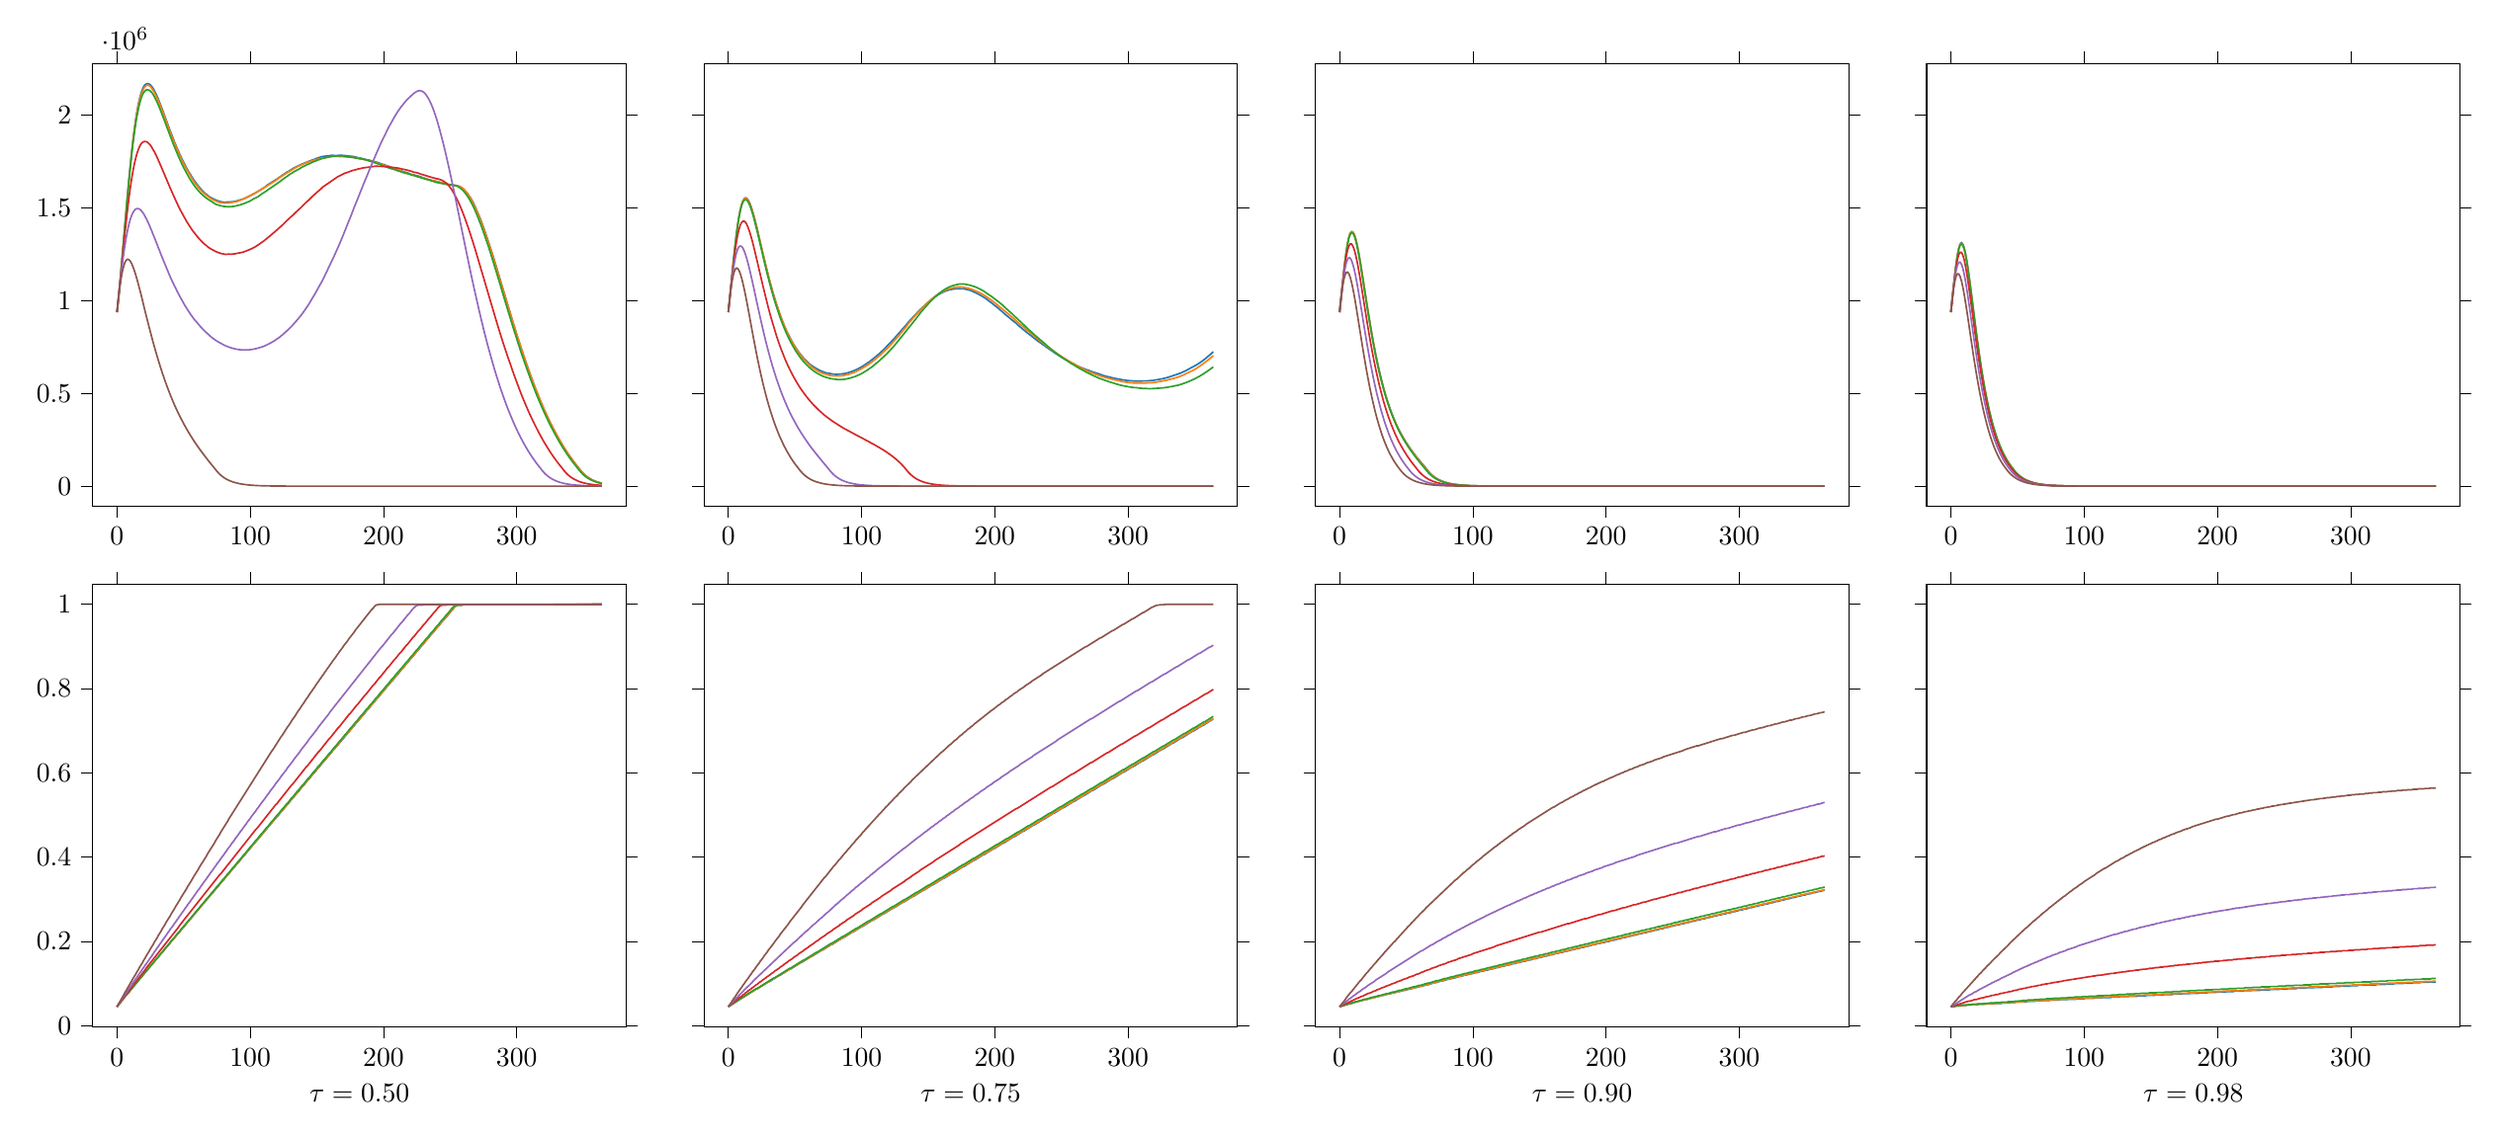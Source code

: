 % This file was created by tikzplotlib v0.9.1.
\begin{tikzpicture}

\definecolor{color0}{rgb}{0.122,0.467,0.706}
\definecolor{color1}{rgb}{1,0.498,0.055}
\definecolor{color2}{rgb}{0.173,0.627,0.173}
\definecolor{color3}{rgb}{0.839,0.153,0.157}
\definecolor{color4}{rgb}{0.58,0.404,0.741}
\definecolor{color5}{rgb}{0.549,0.337,0.294}

\begin{groupplot}[group style={group size=4 by 2}]
\nextgroupplot[
tick align=outside,
tick pos=both,
x grid style={white!69.02!black},
xmin=-18.2, xmax=382.2,
xtick style={color=black},
y grid style={white!69.02!black},
ymin=-108513.8, ymax=2278789.8,
ytick style={color=black}
]
\addplot [semithick, color0]
table {%
0 938000
1 1006096
2 1080368
3 1160153
4 1242779
5 1327487
6 1412976
7 1497483
8 1580027
9 1658825
10 1734067
11 1803448
12 1867335
13 1924960
14 1976122
15 2020617
16 2058710
17 2090003
18 2116908
19 2137648
20 2153404
21 2163614
22 2168319
23 2170276
24 2168134
25 2163057
26 2154643
27 2145518
28 2132813
29 2118523
30 2102872
31 2086420
32 2067908
33 2050176
34 2030770
35 2011451
36 1991543
37 1972319
38 1952268
39 1933124
40 1913758
41 1895645
42 1876962
43 1857914
44 1840457
45 1823610
46 1807076
47 1790773
48 1775570
49 1760208
50 1746222
51 1730914
52 1717783
53 1704532
54 1692324
55 1681307
56 1669475
57 1657458
58 1646935
59 1636901
60 1627778
61 1618164
62 1609427
63 1601239
64 1593435
65 1585748
66 1578955
67 1573414
68 1567935
69 1562198
70 1557394
71 1553364
72 1549629
73 1546010
74 1542546
75 1540107
76 1537523
77 1534883
78 1533187
79 1531886
80 1531290
81 1530907
82 1531245
83 1531761
84 1531196
85 1532117
86 1532911
87 1533132
88 1534224
89 1536020
90 1537723
91 1539981
92 1542519
93 1543930
94 1546616
95 1548816
96 1551330
97 1555454
98 1558555
99 1561787
100 1565586
101 1569298
102 1573277
103 1576488
104 1581131
105 1585241
106 1589499
107 1594159
108 1598264
109 1603090
110 1607400
111 1611980
112 1618303
113 1624122
114 1628155
115 1632993
116 1637333
117 1641920
118 1645988
119 1651015
120 1655788
121 1660558
122 1665558
123 1670528
124 1675680
125 1680107
126 1685157
127 1689831
128 1694704
129 1698274
130 1702830
131 1707245
132 1712144
133 1715899
134 1719402
135 1723513
136 1726502
137 1729852
138 1733200
139 1736435
140 1739149
141 1743024
142 1745208
143 1747807
144 1751249
145 1753965
146 1756513
147 1759058
148 1760906
149 1764593
150 1767651
151 1769921
152 1772242
153 1774863
154 1776988
155 1777653
156 1778478
157 1779401
158 1780215
159 1781014
160 1782088
161 1783332
162 1783429
163 1782025
164 1782021
165 1782801
166 1782872
167 1783508
168 1783448
169 1783040
170 1782564
171 1782335
172 1781209
173 1780111
174 1779535
175 1778366
176 1778622
177 1777172
178 1776087
179 1774178
180 1772187
181 1770492
182 1769275
183 1767513
184 1766266
185 1764216
186 1762323
187 1760076
188 1759036
189 1757791
190 1755824
191 1753314
192 1750712
193 1749045
194 1748098
195 1745947
196 1743493
197 1741540
198 1738156
199 1735780
200 1734257
201 1731927
202 1728513
203 1726766
204 1723704
205 1721333
206 1718609
207 1715865
208 1712371
209 1710520
210 1708292
211 1705499
212 1702759
213 1699689
214 1697928
215 1695569
216 1693278
217 1690918
218 1688899
219 1686412
220 1682761
221 1680445
222 1678728
223 1677406
224 1675681
225 1673236
226 1671999
227 1669596
228 1666840
229 1664790
230 1661968
231 1659881
232 1656876
233 1654710
234 1652483
235 1650265
236 1648904
237 1647427
238 1645999
239 1643002
240 1641371
241 1640066
242 1638476
243 1635736
244 1633933
245 1631789
246 1630428
247 1628527
248 1626681
249 1625041
250 1623984
251 1623054
252 1622184
253 1621205
254 1620770
255 1619771
256 1618597
257 1616171
258 1612345
259 1607200
260 1601155
261 1594576
262 1585680
263 1578230
264 1567801
265 1557930
266 1545885
267 1533053
268 1518468
269 1503256
270 1486702
271 1469766
272 1452913
273 1435517
274 1416389
275 1396498
276 1376024
277 1355882
278 1334171
279 1312866
280 1290677
281 1268239
282 1245335
283 1222861
284 1199275
285 1175322
286 1151614
287 1127905
288 1103149
289 1078843
290 1054942
291 1031147
292 1007133
293 983224
294 959281
295 935758
296 911801
297 887710
298 864284
299 841955
300 818316
301 795899
302 773949
303 751598
304 729631
305 707900
306 686559
307 666178
308 645910
309 625492
310 605381
311 585516
312 565634
313 546579
314 527818
315 509157
316 490970
317 473346
318 455790
319 438979
320 422238
321 405784
322 390114
323 374665
324 359455
325 344487
326 330314
327 316327
328 302632
329 289011
330 275709
331 262993
332 250342
333 238024
334 226023
335 214106
336 202269
337 191040
338 180174
339 169649
340 159354
341 149391
342 139551
343 130030
344 120695
345 111543
346 102671
347 93633
348 84409
349 75867
350 68477
351 61609
352 55421
353 49848
354 44909
355 40313
356 36320
357 32607
358 29303
359 26360
360 23711
361 21297
362 19218
363 17310
364 15611
};
\addplot [semithick, color1]
table {%
0 938000
1 1006808
2 1080966
3 1159338
4 1241265
5 1324478
6 1408642
7 1491774
8 1573594
9 1653006
10 1727694
11 1797170
12 1861217
13 1917676
14 1968675
15 2012944
16 2051222
17 2082181
18 2107517
19 2127200
20 2142962
21 2153369
22 2160083
23 2161232
24 2159327
25 2154440
26 2145009
27 2134582
28 2122525
29 2109027
30 2093500
31 2077461
32 2060701
33 2042551
34 2023796
35 2004544
36 1985237
37 1965519
38 1946609
39 1926516
40 1906882
41 1888784
42 1870398
43 1852968
44 1835600
45 1818732
46 1801648
47 1784745
48 1768663
49 1753733
50 1738620
51 1724937
52 1711803
53 1698625
54 1686662
55 1674240
56 1662242
57 1650354
58 1639164
59 1629575
60 1620393
61 1611075
62 1602439
63 1593860
64 1587298
65 1580049
66 1574885
67 1569305
68 1563355
69 1558255
70 1552708
71 1548498
72 1544512
73 1540594
74 1537297
75 1534497
76 1531760
77 1529888
78 1528340
79 1526811
80 1526788
81 1526484
82 1526200
83 1525948
84 1526234
85 1527689
86 1529356
87 1530760
88 1531668
89 1532724
90 1534062
91 1537441
92 1539785
93 1543008
94 1545709
95 1548736
96 1552111
97 1555172
98 1559064
99 1564140
100 1566364
101 1570506
102 1574653
103 1578099
104 1582556
105 1586163
106 1589790
107 1593770
108 1598286
109 1603244
110 1607337
111 1610924
112 1615670
113 1620556
114 1625109
115 1629250
116 1633539
117 1638051
118 1642505
119 1647325
120 1652219
121 1657909
122 1662330
123 1667672
124 1672022
125 1676777
126 1681824
127 1686138
128 1691062
129 1694812
130 1698888
131 1703102
132 1707839
133 1712517
134 1716374
135 1720367
136 1724875
137 1727391
138 1730531
139 1734083
140 1737645
141 1740681
142 1742974
143 1745003
144 1747975
145 1750688
146 1752194
147 1753495
148 1757550
149 1758999
150 1761124
151 1763487
152 1765378
153 1765999
154 1768249
155 1768976
156 1770031
157 1771132
158 1772245
159 1773281
160 1775420
161 1776985
162 1777762
163 1778691
164 1778802
165 1778605
166 1777583
167 1776529
168 1776971
169 1776270
170 1775743
171 1774736
172 1774331
173 1773603
174 1773802
175 1773677
176 1773124
177 1771815
178 1771569
179 1770060
180 1769252
181 1768882
182 1766878
183 1765234
184 1762897
185 1761514
186 1760332
187 1758798
188 1756591
189 1754452
190 1752705
191 1750288
192 1748085
193 1746462
194 1744197
195 1742415
196 1740131
197 1737997
198 1735611
199 1733611
200 1730876
201 1728698
202 1726713
203 1724559
204 1721874
205 1720112
206 1716850
207 1714978
208 1712111
209 1709400
210 1707013
211 1703875
212 1701299
213 1698234
214 1695045
215 1692690
216 1690730
217 1688287
218 1685844
219 1683187
220 1681729
221 1679610
222 1677502
223 1674889
224 1672702
225 1670465
226 1667951
227 1666075
228 1664621
229 1662938
230 1661916
231 1659711
232 1657367
233 1654765
234 1652851
235 1650966
236 1648366
237 1646160
238 1645334
239 1643709
240 1642715
241 1641959
242 1639601
243 1636666
244 1635503
245 1633762
246 1632078
247 1631186
248 1628520
249 1627415
250 1625440
251 1624572
252 1623480
253 1621717
254 1620660
255 1620337
256 1618124
257 1615356
258 1611776
259 1608263
260 1602710
261 1595212
262 1587779
263 1578137
264 1567261
265 1555222
266 1542229
267 1528103
268 1514226
269 1498940
270 1483018
271 1465627
272 1447919
273 1429883
274 1411100
275 1391500
276 1371180
277 1349806
278 1328952
279 1308315
280 1286861
281 1264302
282 1241278
283 1218142
284 1195073
285 1172198
286 1147641
287 1123540
288 1100410
289 1077330
290 1053300
291 1029396
292 1005669
293 982177
294 958222
295 934890
296 910940
297 887477
298 864263
299 840683
300 817815
301 795449
302 774046
303 751589
304 729431
305 707749
306 686703
307 665728
308 645217
309 625218
310 604904
311 585069
312 565850
313 546793
314 528296
315 510130
316 492531
317 474592
318 457022
319 440026
320 423470
321 406839
322 391080
323 375846
324 360771
325 345822
326 331634
327 317611
328 303905
329 290389
330 277090
331 263774
332 251264
333 238669
334 226708
335 214860
336 203376
337 191990
338 180893
339 170267
340 159758
341 149889
342 139937
343 130410
344 121045
345 111698
346 102665
347 93681
348 84394
349 76038
350 68518
351 61701
352 55485
353 49990
354 45045
355 40625
356 36555
357 32893
358 29606
359 26713
360 24116
361 21723
362 19592
363 17563
364 15808
};
\addplot [semithick, color2]
table {%
0 938000
1 1007884
2 1082210
3 1160994
4 1242318
5 1324760
6 1408194
7 1488959
8 1568863
9 1645315
10 1717824
11 1785652
12 1847273
13 1902969
14 1952611
15 1995641
16 2031803
17 2063476
18 2088804
19 2108561
20 2122027
21 2130139
22 2136040
23 2136891
24 2135212
25 2129703
26 2122242
27 2112880
28 2100488
29 2086376
30 2071294
31 2055180
32 2038026
33 2019907
34 2000163
35 1981746
36 1962858
37 1943276
38 1924308
39 1905661
40 1886374
41 1867847
42 1848561
43 1831206
44 1814202
45 1797178
46 1779694
47 1763059
48 1747738
49 1732137
50 1717622
51 1704176
52 1690498
53 1677950
54 1664560
55 1652668
56 1641427
57 1630350
58 1620292
59 1610665
60 1601589
61 1592965
62 1585492
63 1577460
64 1571366
65 1564435
66 1559101
67 1552998
68 1547835
69 1543351
70 1538417
71 1534338
72 1529540
73 1524733
74 1520073
75 1517746
76 1515707
77 1512744
78 1511755
79 1509952
80 1508171
81 1507628
82 1506754
83 1506059
84 1506177
85 1506607
86 1506999
87 1507426
88 1509216
89 1509938
90 1512168
91 1514016
92 1515603
93 1517541
94 1520458
95 1522551
96 1525149
97 1528851
98 1531676
99 1533939
100 1537885
101 1542199
102 1546316
103 1550682
104 1553753
105 1557488
106 1561145
107 1566475
108 1571658
109 1576975
110 1581170
111 1585897
112 1590654
113 1596005
114 1601411
115 1605980
116 1610760
117 1615365
118 1620431
119 1625624
120 1630216
121 1635319
122 1640328
123 1645959
124 1651724
125 1656407
126 1661797
127 1666803
128 1671519
129 1677334
130 1682549
131 1686534
132 1690721
133 1696147
134 1699546
135 1703478
136 1707245
137 1710807
138 1716039
139 1720211
140 1723837
141 1727013
142 1731011
143 1733983
144 1737011
145 1740394
146 1743995
147 1747354
148 1750123
149 1752103
150 1755931
151 1758956
152 1760869
153 1764146
154 1765728
155 1767478
156 1769115
157 1771875
158 1774061
159 1775531
160 1776302
161 1777309
162 1778307
163 1778817
164 1778985
165 1779733
166 1779959
167 1779820
168 1780010
169 1780362
170 1779877
171 1778748
172 1777542
173 1777162
174 1775638
175 1774154
176 1772886
177 1772302
178 1770814
179 1768874
180 1767642
181 1766045
182 1764724
183 1764303
184 1763097
185 1761973
186 1760529
187 1758674
188 1755665
189 1753729
190 1751548
191 1749545
192 1746081
193 1744529
194 1742250
195 1739503
196 1737231
197 1734214
198 1732045
199 1729108
200 1725941
201 1723489
202 1721366
203 1718395
204 1715737
205 1712990
206 1711083
207 1709455
208 1707172
209 1705161
210 1701822
211 1698856
212 1697357
213 1695157
214 1692868
215 1689715
216 1688413
217 1686063
218 1685087
219 1682681
220 1680393
221 1677627
222 1676338
223 1674077
224 1672021
225 1669456
226 1667685
227 1665378
228 1663011
229 1660982
230 1658787
231 1655835
232 1653997
233 1652597
234 1650751
235 1648513
236 1645740
237 1643767
238 1641505
239 1638946
240 1636556
241 1635815
242 1634438
243 1632921
244 1630905
245 1630850
246 1629177
247 1627604
248 1626771
249 1626038
250 1625254
251 1623824
252 1623301
253 1622581
254 1620803
255 1617989
256 1614038
257 1609812
258 1604543
259 1598957
260 1591306
261 1582973
262 1573909
263 1563003
264 1552302
265 1540395
266 1527001
267 1513749
268 1497970
269 1481948
270 1464872
271 1447407
272 1428722
273 1410171
274 1391523
275 1370449
276 1350193
277 1329072
278 1308175
279 1286413
280 1264283
281 1241421
282 1218350
283 1195103
284 1171282
285 1148050
286 1123661
287 1100083
288 1076412
289 1052305
290 1028037
291 1003918
292 980338
293 956696
294 933011
295 909507
296 886304
297 863135
298 839484
299 817107
300 794833
301 771842
302 749808
303 727754
304 706491
305 685309
306 664633
307 644617
308 624760
309 604792
310 585309
311 565698
312 546769
313 528164
314 510124
315 491877
316 474420
317 456983
318 440234
319 423978
320 407705
321 391995
322 376332
323 361357
324 346457
325 332189
326 318000
327 304304
328 290485
329 277243
330 264351
331 251681
332 239073
333 226625
334 214974
335 203272
336 192000
337 181185
338 170412
339 160293
340 150132
341 140497
342 130784
343 121476
344 112328
345 103230
346 94232
347 85008
348 76553
349 68918
350 61883
351 55640
352 50111
353 45148
354 40627
355 36542
356 32979
357 29741
358 26725
359 24079
360 21629
361 19446
362 17490
363 15662
364 14035
};
\addplot [semithick, color3]
table {%
0 938000
1 1006973
2 1078988
3 1150781
4 1224033
5 1297192
6 1367285
7 1433909
8 1497624
9 1556748
10 1610051
11 1657352
12 1699719
13 1735670
14 1767175
15 1793551
16 1814803
17 1831621
18 1844484
19 1852337
20 1857100
21 1857888
22 1856962
23 1853003
24 1846179
25 1838221
26 1827750
27 1814601
28 1803041
29 1789414
30 1773807
31 1757610
32 1740808
33 1724529
34 1707669
35 1690547
36 1673709
37 1656956
38 1639604
39 1623044
40 1605540
41 1589398
42 1573539
43 1557579
44 1541281
45 1525937
46 1510538
47 1496040
48 1482357
49 1469383
50 1456318
51 1443137
52 1430161
53 1418402
54 1407138
55 1396494
56 1384954
57 1375057
58 1366064
59 1356481
60 1348564
61 1339056
62 1331167
63 1323221
64 1315901
65 1308616
66 1302646
67 1297393
68 1291011
69 1285666
70 1280921
71 1276728
72 1272903
73 1268948
74 1265232
75 1262107
76 1259247
77 1256987
78 1254361
79 1253210
80 1251877
81 1249624
82 1249776
83 1250252
84 1250920
85 1250075
86 1250365
87 1251400
88 1252039
89 1253254
90 1254958
91 1255932
92 1257357
93 1258911
94 1260249
95 1262535
96 1265297
97 1267586
98 1270953
99 1273651
100 1277061
101 1279568
102 1283825
103 1287261
104 1291435
105 1296535
106 1300749
107 1305651
108 1311354
109 1315790
110 1320786
111 1326615
112 1332257
113 1338188
114 1344205
115 1350129
116 1356272
117 1362678
118 1368245
119 1374969
120 1380999
121 1387808
122 1393978
123 1400089
124 1406838
125 1413641
126 1421099
127 1428012
128 1434912
129 1441528
130 1448377
131 1454487
132 1460837
133 1467795
134 1475055
135 1481553
136 1488392
137 1494722
138 1501636
139 1508506
140 1515700
141 1522903
142 1530581
143 1536507
144 1542520
145 1549745
146 1557222
147 1564224
148 1570276
149 1577051
150 1583880
151 1589645
152 1595820
153 1601907
154 1609098
155 1615302
156 1620448
157 1624831
158 1630015
159 1635149
160 1640052
161 1645292
162 1649911
163 1655022
164 1659506
165 1664884
166 1669235
167 1672483
168 1676474
169 1679638
170 1683534
171 1687082
172 1689210
173 1691433
174 1694080
175 1697000
176 1699622
177 1702380
178 1703503
179 1705833
180 1707452
181 1709890
182 1710913
183 1712891
184 1714418
185 1716031
186 1716661
187 1717860
188 1718758
189 1719757
190 1721231
191 1721939
192 1722654
193 1723840
194 1724717
195 1724696
196 1724168
197 1723843
198 1724353
199 1722901
200 1723019
201 1722684
202 1721960
203 1721297
204 1721040
205 1719679
206 1718628
207 1717906
208 1717303
209 1716356
210 1715431
211 1714291
212 1713267
213 1711215
214 1709394
215 1708232
216 1706741
217 1704688
218 1703416
219 1701007
220 1699261
221 1697125
222 1694627
223 1692008
224 1691224
225 1689599
226 1687401
227 1684861
228 1681923
229 1680421
230 1678088
231 1675982
232 1673377
233 1671580
234 1668955
235 1667286
236 1664577
237 1662751
238 1660892
239 1659097
240 1656738
241 1656143
242 1653968
243 1651354
244 1648431
245 1644318
246 1639460
247 1634390
248 1628012
249 1620109
250 1610506
251 1600673
252 1588909
253 1576218
254 1563142
255 1549303
256 1533881
257 1518064
258 1501515
259 1484278
260 1465156
261 1446185
262 1425860
263 1405564
264 1384792
265 1363199
266 1340923
267 1319085
268 1295384
269 1272592
270 1247908
271 1223537
272 1199679
273 1175242
274 1150913
275 1127018
276 1102313
277 1077576
278 1053415
279 1028698
280 1004288
281 979949
282 956132
283 931541
284 907542
285 883448
286 859636
287 836086
288 813140
289 790638
290 767791
291 745968
292 724514
293 702929
294 682078
295 662240
296 641011
297 620261
298 600127
299 580437
300 560819
301 541548
302 522526
303 503609
304 485578
305 467947
306 450768
307 434169
308 417150
309 400774
310 384904
311 369555
312 354850
313 339845
314 325240
315 311103
316 296885
317 283401
318 270043
319 256925
320 244285
321 232051
322 220060
323 208540
324 197013
325 185883
326 175106
327 164482
328 154381
329 144353
330 134632
331 125229
332 115844
333 106892
334 98056
335 88731
336 79872
337 71796
338 64570
339 58102
340 52339
341 47124
342 42357
343 38120
344 34337
345 30912
346 27710
347 24890
348 22428
349 20168
350 18165
351 16358
352 14707
353 13253
354 11906
355 10713
356 9661
357 8679
358 7806
359 7034
360 6308
361 5732
362 5127
363 4589
364 4160
};
\addplot [semithick, color4]
table {%
0 938000
1 1007678
2 1074542
3 1138048
4 1197400
5 1252319
6 1301762
7 1344619
8 1381669
9 1413919
10 1439339
11 1459620
12 1475475
13 1486272
14 1493513
15 1495838
16 1496204
17 1492892
18 1486634
19 1478163
20 1468066
21 1455281
22 1441699
23 1426996
24 1410933
25 1393905
26 1376520
27 1358433
28 1340519
29 1323021
30 1304268
31 1285481
32 1268043
33 1249219
34 1231151
35 1213665
36 1196244
37 1179379
38 1162101
39 1144142
40 1126938
41 1111637
42 1096555
43 1081458
44 1067560
45 1052429
46 1038727
47 1025029
48 1011809
49 998871
50 986035
51 973364
52 962177
53 950825
54 939886
55 929102
56 918523
57 908117
58 898887
59 890651
60 882758
61 873796
62 865311
63 857091
64 849667
65 841880
66 834813
67 828040
68 821612
69 815241
70 808570
71 802296
72 797290
73 791499
74 786748
75 781897
76 777770
77 773983
78 769933
79 765647
80 761976
81 758343
82 754989
83 752279
84 749812
85 747174
86 745010
87 742987
88 740789
89 739317
90 737701
91 737011
92 735669
93 734938
94 734423
95 734369
96 734599
97 734780
98 734866
99 734786
100 736124
101 736804
102 737625
103 739209
104 740872
105 742490
106 744652
107 746708
108 748805
109 751188
110 753505
111 756828
112 760057
113 763708
114 767186
115 771163
116 774744
117 779015
118 783016
119 788387
120 793349
121 797851
122 803094
123 809091
124 814753
125 820836
126 827944
127 834007
128 840623
129 847223
130 854523
131 861335
132 869585
133 877489
134 885793
135 894195
136 902228
137 911324
138 919842
139 929204
140 939301
141 949842
142 960397
143 970420
144 981604
145 993309
146 1005858
147 1017968
148 1029835
149 1042029
150 1055191
151 1067952
152 1081153
153 1093483
154 1106413
155 1121163
156 1135492
157 1150522
158 1165396
159 1181175
160 1196025
161 1210905
162 1225570
163 1241130
164 1257359
165 1273021
166 1289342
167 1305627
168 1322627
169 1340216
170 1357197
171 1375832
172 1393324
173 1411137
174 1429371
175 1446791
176 1464895
177 1484176
178 1502423
179 1520395
180 1537718
181 1555668
182 1573617
183 1591566
184 1609290
185 1627667
186 1645223
187 1662051
188 1679057
189 1697494
190 1714968
191 1731800
192 1747801
193 1764971
194 1782395
195 1798836
196 1815380
197 1831904
198 1848039
199 1863208
200 1877853
201 1891867
202 1906556
203 1921125
204 1935621
205 1948954
206 1961486
207 1974659
208 1987262
209 1999058
210 2011005
211 2022056
212 2031800
213 2042874
214 2051136
215 2060314
216 2069323
217 2078038
218 2085738
219 2092451
220 2099076
221 2105766
222 2112658
223 2118404
224 2123478
225 2127632
226 2130862
227 2131747
228 2131073
229 2128599
230 2124189
231 2117787
232 2108958
233 2098301
234 2086064
235 2071832
236 2056477
237 2038611
238 2019350
239 1998407
240 1976319
241 1951601
242 1926021
243 1899369
244 1871682
245 1843930
246 1814330
247 1783726
248 1752183
249 1720497
250 1688074
251 1654879
252 1621011
253 1587359
254 1552429
255 1517154
256 1481813
257 1447250
258 1411133
259 1375199
260 1340428
261 1305119
262 1270304
263 1235745
264 1201455
265 1166760
266 1132762
267 1100183
268 1067372
269 1034894
270 1003329
271 971972
272 940908
273 909950
274 880208
275 850434
276 821386
277 793367
278 765745
279 739890
280 713625
281 687985
282 662540
283 637692
284 613675
285 590656
286 568143
287 545320
288 523776
289 502662
290 482384
291 462326
292 442399
293 423755
294 405229
295 387820
296 370499
297 353645
298 336861
299 320766
300 305800
301 290950
302 276158
303 261825
304 248148
305 234761
306 222002
307 209418
308 197388
309 185333
310 173993
311 162876
312 152471
313 142263
314 132126
315 122321
316 113087
317 104092
318 95096
319 85669
320 77022
321 69261
322 62325
323 56089
324 50549
325 45438
326 40967
327 36842
328 33223
329 29857
330 26857
331 24185
332 21728
333 19571
334 17650
335 15893
336 14292
337 12886
338 11639
339 10484
340 9409
341 8449
342 7585
343 6825
344 6136
345 5502
346 4977
347 4484
348 4028
349 3615
350 3267
351 2929
352 2630
353 2359
354 2126
355 1883
356 1709
357 1566
358 1399
359 1271
360 1161
361 1051
362 943
363 850
364 768
};
\addplot [semithick, color5]
table {%
0 938000
1 1006994
2 1067112
3 1116681
4 1156345
5 1186168
6 1207187
7 1219181
8 1223331
9 1220401
10 1212298
11 1199040
12 1182230
13 1161849
14 1139880
15 1115076
16 1088683
17 1061422
18 1034061
19 1004415
20 974301
21 944599
22 916031
23 888196
24 860134
25 832693
26 804860
27 778242
28 752342
29 727018
30 702526
31 678582
32 655501
33 632296
34 610405
35 589276
36 568649
37 548995
38 529041
39 510237
40 491967
41 474294
42 456859
43 440166
44 424335
45 408586
46 393473
47 379107
48 364978
49 351119
50 337444
51 324364
52 311597
53 299008
54 286787
55 274964
56 263663
57 252441
58 241111
59 230343
60 219995
61 209832
62 199700
63 189949
64 180160
65 170688
66 161199
67 151863
68 142657
69 133632
70 124664
71 115758
72 107108
73 98392
74 89106
75 80373
76 72361
77 65081
78 58632
79 52806
80 47475
81 42663
82 38388
83 34670
84 31237
85 28242
86 25452
87 22874
88 20588
89 18574
90 16742
91 15049
92 13496
93 12117
94 10941
95 9883
96 8865
97 7976
98 7124
99 6411
100 5751
101 5159
102 4650
103 4192
104 3796
105 3365
106 3049
107 2750
108 2465
109 2234
110 2004
111 1792
112 1624
113 1462
114 1322
115 1192
116 1078
117 953
118 856
119 761
120 695
121 630
122 565
123 508
124 460
125 408
126 366
127 328
128 303
129 270
130 245
131 218
132 202
133 185
134 164
135 146
136 131
137 118
138 111
139 105
140 91
141 85
142 75
143 66
144 61
145 59
146 54
147 47
148 44
149 36
150 32
151 28
152 27
153 25
154 22
155 19
156 18
157 14
158 10
159 7
160 7
161 6
162 4
163 4
164 3
165 3
166 3
167 1
168 1
169 1
170 1
171 1
172 1
173 1
174 1
175 1
176 1
177 1
178 1
179 1
180 1
181 1
182 0
183 0
184 0
185 0
186 0
187 0
188 0
189 0
190 0
191 0
192 0
193 0
194 0
195 0
196 0
197 0
198 0
199 0
200 0
201 0
202 0
203 0
204 0
205 0
206 0
207 0
208 0
209 0
210 0
211 0
212 0
213 0
214 0
215 0
216 0
217 0
218 0
219 0
220 0
221 0
222 0
223 0
224 0
225 0
226 0
227 0
228 0
229 0
230 0
231 0
232 0
233 0
234 0
235 0
236 0
237 0
238 0
239 0
240 0
241 0
242 0
243 0
244 0
245 0
246 0
247 0
248 0
249 0
250 0
251 0
252 0
253 0
254 0
255 0
256 0
257 0
258 0
259 0
260 0
261 0
262 0
263 0
264 0
265 0
266 0
267 0
268 0
269 0
270 0
271 0
272 0
273 0
274 0
275 0
276 0
277 0
278 0
279 0
280 0
281 0
282 0
283 0
284 0
285 0
286 0
287 0
288 0
289 0
290 0
291 0
292 0
293 0
294 0
295 0
296 0
297 0
298 0
299 0
300 0
301 0
302 0
303 0
304 0
305 0
306 0
307 0
308 0
309 0
310 0
311 0
312 0
313 0
314 0
315 0
316 0
317 0
318 0
319 0
320 0
321 0
322 0
323 0
324 0
325 0
326 0
327 0
328 0
329 0
330 0
331 0
332 0
333 0
334 0
335 0
336 0
337 0
338 0
339 0
340 0
341 0
342 0
343 0
344 0
345 0
346 0
347 0
348 0
349 0
350 0
351 0
352 0
353 0
354 0
355 0
356 0
357 0
358 0
359 0
360 0
361 0
362 0
363 0
364 0
};

\nextgroupplot[
scaled y ticks=manual:{}{\pgfmathparse{#1}},
tick align=outside,
tick pos=both,
x grid style={white!69.02!black},
xmin=-18.2, xmax=382.2,
xtick style={color=black},
y grid style={white!69.02!black},
ymin=-108513.8, ymax=2278789.8,
ytick style={color=black},
yticklabels={}
]
\addplot [semithick, color0]
table {%
0 938000
1 1007072
2 1079065
3 1151551
4 1222463
5 1289079
6 1351573
7 1405951
8 1452384
9 1489730
10 1518893
11 1538534
12 1550137
13 1554549
14 1551125
15 1541741
16 1527303
17 1508677
18 1486444
19 1461722
20 1434670
21 1406226
22 1376299
23 1345518
24 1314156
25 1283648
26 1253627
27 1223294
28 1193725
29 1164404
30 1135167
31 1107933
32 1081858
33 1055389
34 1030830
35 1007315
36 984528
37 962062
38 940532
39 920551
40 901878
41 883637
42 865706
43 849389
44 832867
45 818557
46 804460
47 790488
48 777328
49 765117
50 753253
51 742336
52 731547
53 721739
54 712255
55 703147
56 694962
57 686756
58 679168
59 672195
60 665180
61 658677
62 653446
63 647778
64 643469
65 638808
66 634561
67 630271
68 626516
69 622809
70 619877
71 617189
72 613696
73 612015
74 610182
75 608696
76 607917
77 606313
78 604754
79 603795
80 603029
81 602601
82 602688
83 603502
84 603967
85 604753
86 605993
87 606734
88 607731
89 609997
90 611937
91 614259
92 616539
93 618948
94 621859
95 625085
96 627906
97 631434
98 635132
99 638818
100 642889
101 647293
102 651781
103 656514
104 661614
105 666655
106 671152
107 677382
108 682534
109 688470
110 693891
111 700224
112 706301
113 712370
114 718670
115 725607
116 732463
117 739266
118 746602
119 754205
120 761997
121 769584
122 776610
123 784469
124 792076
125 799636
126 807581
127 816410
128 824275
129 832239
130 840911
131 849151
132 856811
133 865131
134 873824
135 882242
136 890645
137 898246
138 906332
139 913815
140 921131
141 928862
142 936831
143 944185
144 952098
145 957984
146 965196
147 972084
148 979311
149 985742
150 991565
151 997220
152 1003198
153 1009445
154 1014743
155 1019631
156 1024522
157 1029666
158 1033832
159 1037580
160 1041298
161 1044886
162 1048382
163 1051793
164 1054506
165 1055973
166 1058486
167 1060122
168 1061216
169 1062280
170 1063209
171 1063801
172 1064099
173 1064264
174 1064239
175 1063645
176 1064045
177 1063317
178 1061966
179 1060318
180 1058904
181 1056804
182 1054722
183 1051289
184 1047622
185 1044699
186 1041280
187 1037537
188 1033742
189 1030086
190 1025965
191 1021367
192 1017063
193 1012795
194 1007345
195 1001857
196 996170
197 991021
198 985648
199 979752
200 974028
201 968787
202 962778
203 956876
204 950178
205 944646
206 938202
207 931624
208 925161
209 919368
210 913549
211 907399
212 901378
213 895525
214 889839
215 883804
216 878580
217 871386
218 864824
219 858567
220 852717
221 846768
222 840863
223 834944
224 828862
225 823457
226 817768
227 812711
228 806554
229 801263
230 795750
231 789982
232 784192
233 779120
234 773897
235 769063
236 763390
237 758471
238 753753
239 748319
240 743274
241 738581
242 733391
243 728872
244 723270
245 718287
246 713879
247 709079
248 704055
249 699864
250 694932
251 691214
252 687593
253 683143
254 678979
255 674751
256 671089
257 666854
258 663382
259 660114
260 655969
261 651957
262 648547
263 645137
264 641930
265 638721
266 636054
267 632934
268 630124
269 627621
270 625118
271 622767
272 620033
273 617207
274 614389
275 612509
276 610134
277 608080
278 605428
279 602892
280 600640
281 597706
282 595571
283 593382
284 591372
285 589910
286 588097
287 586354
288 584832
289 583013
290 581418
291 580091
292 578689
293 577166
294 575729
295 574369
296 573316
297 571926
298 571093
299 569827
300 569162
301 568732
302 568362
303 567796
304 567124
305 566354
306 566469
307 566384
308 566171
309 566314
310 566658
311 567040
312 567171
313 567207
314 567365
315 568174
316 568465
317 569223
318 569403
319 570176
320 571727
321 572945
322 573903
323 575178
324 576408
325 578207
326 579209
327 581299
328 582935
329 584824
330 586448
331 588761
332 591130
333 593532
334 596067
335 598444
336 600771
337 603180
338 606020
339 608351
340 611275
341 614740
342 618021
343 621448
344 624826
345 628999
346 632905
347 636885
348 640248
349 644087
350 648112
351 651881
352 656645
353 660789
354 665618
355 670774
356 675636
357 681191
358 686781
359 693187
360 699145
361 705235
362 710875
363 717676
364 724503
};
\addplot [semithick, color1]
table {%
0 938000
1 1006971
2 1079032
3 1151962
4 1223194
5 1290983
6 1352156
7 1406791
8 1453183
9 1489812
10 1518424
11 1537250
12 1548471
13 1551656
14 1548565
15 1538340
16 1524905
17 1505910
18 1484156
19 1459749
20 1432612
21 1404238
22 1374720
23 1344032
24 1313128
25 1283862
26 1253287
27 1223021
28 1193202
29 1163758
30 1135838
31 1108066
32 1081465
33 1054820
34 1030529
35 1006400
36 983805
37 962373
38 941214
39 921473
40 902267
41 883127
42 865296
43 847898
44 831785
45 816527
46 801761
47 787785
48 774431
49 762317
50 750271
51 738566
52 727844
53 717714
54 707934
55 698810
56 690249
57 682550
58 675019
59 667153
60 660080
61 653696
62 647675
63 641291
64 635839
65 631055
66 626363
67 621805
68 617783
69 614063
70 610809
71 608109
72 605872
73 604267
74 601763
75 599583
76 597450
77 596261
78 595172
79 594599
80 593807
81 593787
82 594259
83 594418
84 594700
85 595160
86 596070
87 597521
88 598972
89 600723
90 602046
91 604801
92 607124
93 609476
94 612264
95 614958
96 618248
97 622174
98 625709
99 629351
100 633408
101 637407
102 641803
103 645963
104 650735
105 655304
106 660535
107 665723
108 670533
109 676742
110 682355
111 688677
112 694857
113 700641
114 706506
115 713435
116 720115
117 727091
118 733936
119 740877
120 748104
121 755516
122 763397
123 771061
124 779176
125 787237
126 794924
127 803199
128 811449
129 820114
130 829007
131 837980
132 846366
133 855076
134 864772
135 874552
136 883658
137 891571
138 900041
139 908974
140 916981
141 924965
142 932910
143 940776
144 947911
145 955010
146 962774
147 969747
148 977151
149 984410
150 990783
151 997197
152 1003603
153 1010130
154 1016368
155 1021905
156 1027394
157 1032176
158 1037395
159 1041245
160 1045428
161 1049825
162 1053326
163 1057012
164 1059477
165 1061929
166 1064082
167 1065544
168 1067931
169 1069937
170 1070610
171 1072298
172 1073177
173 1073975
174 1074453
175 1073190
176 1072308
177 1070997
178 1069780
179 1068758
180 1066973
181 1064968
182 1062887
183 1060382
184 1057897
185 1054432
186 1051098
187 1048460
188 1045695
189 1041817
190 1037189
191 1033600
192 1029463
193 1024776
194 1020097
195 1014666
196 1009730
197 1005078
198 999675
199 994045
200 988641
201 982792
202 976878
203 970434
204 964640
205 958919
206 953609
207 947705
208 941096
209 935623
210 929847
211 923382
212 917044
213 911286
214 904923
215 898127
216 891275
217 885362
218 878930
219 872806
220 867230
221 861022
222 855008
223 848669
224 842846
225 837185
226 831374
227 825009
228 819224
229 812666
230 806850
231 801320
232 795012
233 789141
234 783072
235 777567
236 771529
237 765975
238 760507
239 754562
240 748960
241 743701
242 738860
243 733811
244 727901
245 723337
246 718446
247 713294
248 708822
249 703808
250 699492
251 694624
252 689793
253 685886
254 681491
255 677339
256 672732
257 668621
258 664534
259 660033
260 656359
261 652302
262 648248
263 644097
264 640344
265 636453
266 633122
267 629437
268 625533
269 622647
270 619634
271 616660
272 614095
273 611573
274 608238
275 605476
276 602626
277 599961
278 597488
279 594852
280 592641
281 590364
282 587963
283 585725
284 583767
285 582353
286 580410
287 578163
288 576352
289 574789
290 572868
291 571951
292 570461
293 568805
294 566956
295 565148
296 563432
297 562234
298 561281
299 559917
300 559224
301 558719
302 557843
303 556923
304 556101
305 556325
306 555991
307 555977
308 555905
309 555915
310 555580
311 555734
312 556444
313 555968
314 556128
315 556939
316 557185
317 557206
318 557692
319 558294
320 559054
321 560023
322 561787
323 563021
324 564583
325 565714
326 566594
327 568919
328 570238
329 571587
330 573185
331 575060
332 577064
333 578546
334 580491
335 582441
336 584313
337 586697
338 588842
339 592156
340 594867
341 597598
342 600784
343 604350
344 607941
345 611451
346 615051
347 618176
348 621475
349 625265
350 629051
351 633448
352 637945
353 642733
354 647473
355 652781
356 657842
357 662869
358 668561
359 673726
360 679878
361 685287
362 691233
363 697288
364 703839
};
\addplot [semithick, color2]
table {%
0 938000
1 1007646
2 1079352
3 1151699
4 1222477
5 1289121
6 1350365
7 1403986
8 1449007
9 1486176
10 1513622
11 1532034
12 1541518
13 1544349
14 1540945
15 1530950
16 1515815
17 1497053
18 1473740
19 1448518
20 1421055
21 1392665
22 1362857
23 1332492
24 1301889
25 1271203
26 1239982
27 1210032
28 1180046
29 1150803
30 1122940
31 1094847
32 1067723
33 1041672
34 1016580
35 993273
36 970858
37 948564
38 927543
39 906799
40 887669
41 869515
42 851525
43 834056
44 818631
45 803220
46 788515
47 774665
48 761353
49 748667
50 736473
51 725055
52 714365
53 703995
54 693681
55 684334
56 675705
57 667474
58 660043
59 652530
60 645909
61 639198
62 633185
63 627257
64 621447
65 616298
66 611646
67 607486
68 603281
69 599573
70 596323
71 592813
72 589998
73 587543
74 585322
75 583507
76 581372
77 579739
78 578708
79 577393
80 576649
81 575696
82 575032
83 574748
84 574594
85 575131
86 575333
87 576215
88 577110
89 578769
90 580248
91 581945
92 583695
93 586068
94 588469
95 590664
96 593459
97 596702
98 600151
99 603178
100 606843
101 610966
102 615024
103 619674
104 624108
105 628752
106 634231
107 638987
108 644068
109 649913
110 655633
111 662103
112 667726
113 673841
114 680246
115 687275
116 693340
117 700096
118 706904
119 713772
120 721605
121 729136
122 736755
123 744611
124 752600
125 761083
126 769588
127 778513
128 787725
129 796289
130 805275
131 813767
132 823190
133 832250
134 841137
135 850542
136 859109
137 867761
138 876974
139 885920
140 895017
141 904126
142 913597
143 922838
144 932369
145 941371
146 949595
147 958363
148 966283
149 973839
150 982039
151 990041
152 997438
153 1004325
154 1012156
155 1018908
156 1025236
157 1031628
158 1037246
159 1042977
160 1048409
161 1054125
162 1058278
163 1063070
164 1066667
165 1070626
166 1074113
167 1077622
168 1079756
169 1081836
170 1083851
171 1085836
172 1087153
173 1089161
174 1089632
175 1089895
176 1089730
177 1089691
178 1088014
179 1086595
180 1085321
181 1083776
182 1081788
183 1079812
184 1077418
185 1075253
186 1072142
187 1068875
188 1065751
189 1062008
190 1058277
191 1053934
192 1049978
193 1044861
194 1039361
195 1034308
196 1029991
197 1025494
198 1020251
199 1014534
200 1008819
201 1004147
202 997953
203 992685
204 987294
205 981073
206 975390
207 967828
208 961395
209 954679
210 948341
211 941716
212 935730
213 929142
214 922346
215 915455
216 908439
217 901825
218 895013
219 888686
220 882080
221 874721
222 868425
223 860993
224 854172
225 847287
226 840481
227 833885
228 827823
229 820760
230 814379
231 808448
232 802276
233 796164
234 789785
235 783911
236 777562
237 771329
238 765786
239 758899
240 752253
241 746486
242 740148
243 734177
244 729014
245 723170
246 717689
247 712811
248 706955
249 702015
250 696632
251 691625
252 686285
253 681941
254 677222
255 672496
256 667816
257 662974
258 658893
259 654604
260 650573
261 645534
262 641563
263 637301
264 633133
265 629078
266 625635
267 621362
268 617339
269 613097
270 609798
271 606179
272 602650
273 599470
274 595931
275 592802
276 589290
277 586124
278 582825
279 580347
280 577610
281 575059
282 572466
283 569841
284 567353
285 565098
286 562766
287 560132
288 558381
289 555870
290 553576
291 551410
292 549335
293 547228
294 544852
295 543435
296 541870
297 540311
298 538850
299 537699
300 536482
301 535200
302 533899
303 532966
304 532104
305 531212
306 531135
307 530047
308 529276
309 528270
310 527603
311 527037
312 526655
313 526462
314 526295
315 525863
316 525548
317 525926
318 525628
319 526495
320 526890
321 527118
322 527822
323 528073
324 528654
325 529234
326 529853
327 530661
328 531666
329 532399
330 533660
331 535222
332 536223
333 537340
334 538779
335 540422
336 542217
337 543313
338 544917
339 547364
340 549633
341 551803
342 554593
343 556783
344 559514
345 562625
346 565396
347 568696
348 571947
349 575230
350 578231
351 582285
352 586086
353 589886
354 593984
355 598362
356 602575
357 607323
358 612008
359 616689
360 621988
361 626900
362 631976
363 637225
364 642907
};
\addplot [semithick, color3]
table {%
0 938000
1 1007480
2 1077295
3 1144567
4 1206861
5 1263719
6 1311859
7 1352808
8 1384847
9 1407311
10 1421705
11 1428137
12 1428216
13 1421982
14 1408846
15 1391352
16 1370729
17 1347174
18 1320770
19 1292734
20 1262970
21 1232752
22 1202010
23 1170550
24 1139794
25 1108966
26 1079191
27 1049741
28 1020268
29 991492
30 963137
31 936462
32 910111
33 885995
34 861897
35 837844
36 814314
37 792603
38 771290
39 751029
40 731993
41 713639
42 695431
43 677619
44 661518
45 645975
46 630943
47 616780
48 602731
49 589590
50 577055
51 564201
52 552095
53 540512
54 529146
55 518725
56 508788
57 498772
58 489126
59 479839
60 470807
61 462251
62 454230
63 446143
64 437788
65 430594
66 423444
67 416186
68 409668
69 403066
70 396567
71 390057
72 383588
73 378144
74 372616
75 367019
76 361714
77 356542
78 351356
79 346388
80 341874
81 337449
82 332639
83 328172
84 323639
85 318968
86 314556
87 310579
88 306727
89 302926
90 298863
91 295358
92 291249
93 287541
94 283635
95 279642
96 275899
97 272242
98 268376
99 264432
100 260665
101 257036
102 253141
103 248989
104 245483
105 241588
106 237559
107 233542
108 229738
109 225789
110 221983
111 217801
112 213446
113 209596
114 205414
115 200758
116 196752
117 192398
118 187636
119 182638
120 177668
121 172501
122 167455
123 161993
124 156414
125 150626
126 144671
127 138517
128 131999
129 124911
130 117824
131 110292
132 102312
133 93859
134 84788
135 76460
136 68794
137 61901
138 55675
139 50088
140 44998
141 40377
142 36403
143 32678
144 29483
145 26554
146 23872
147 21457
148 19308
149 17347
150 15626
151 14152
152 12715
153 11426
154 10307
155 9273
156 8410
157 7541
158 6763
159 6052
160 5459
161 4927
162 4432
163 4005
164 3596
165 3238
166 2918
167 2638
168 2372
169 2140
170 1937
171 1729
172 1559
173 1403
174 1251
175 1135
176 1015
177 904
178 818
179 732
180 657
181 592
182 535
183 477
184 424
185 386
186 349
187 306
188 274
189 249
190 226
191 199
192 184
193 160
194 146
195 136
196 122
197 111
198 97
199 91
200 86
201 82
202 73
203 64
204 62
205 51
206 47
207 46
208 39
209 35
210 29
211 25
212 22
213 20
214 18
215 14
216 14
217 13
218 10
219 7
220 7
221 6
222 5
223 5
224 4
225 4
226 3
227 3
228 2
229 2
230 2
231 0
232 0
233 0
234 0
235 0
236 0
237 0
238 0
239 0
240 0
241 0
242 0
243 0
244 0
245 0
246 0
247 0
248 0
249 0
250 0
251 0
252 0
253 0
254 0
255 0
256 0
257 0
258 0
259 0
260 0
261 0
262 0
263 0
264 0
265 0
266 0
267 0
268 0
269 0
270 0
271 0
272 0
273 0
274 0
275 0
276 0
277 0
278 0
279 0
280 0
281 0
282 0
283 0
284 0
285 0
286 0
287 0
288 0
289 0
290 0
291 0
292 0
293 0
294 0
295 0
296 0
297 0
298 0
299 0
300 0
301 0
302 0
303 0
304 0
305 0
306 0
307 0
308 0
309 0
310 0
311 0
312 0
313 0
314 0
315 0
316 0
317 0
318 0
319 0
320 0
321 0
322 0
323 0
324 0
325 0
326 0
327 0
328 0
329 0
330 0
331 0
332 0
333 0
334 0
335 0
336 0
337 0
338 0
339 0
340 0
341 0
342 0
343 0
344 0
345 0
346 0
347 0
348 0
349 0
350 0
351 0
352 0
353 0
354 0
355 0
356 0
357 0
358 0
359 0
360 0
361 0
362 0
363 0
364 0
};
\addplot [semithick, color4]
table {%
0 938000
1 1006915
2 1071477
3 1130102
4 1180881
5 1222948
6 1254992
7 1277193
8 1290618
9 1294646
10 1292284
11 1282355
12 1266362
13 1246223
14 1222689
15 1195911
16 1166887
17 1136245
18 1104034
19 1072393
20 1038680
21 1004863
22 971650
23 939718
24 907238
25 875540
26 844278
27 813654
28 784289
29 756027
30 728487
31 701804
32 676254
33 651203
34 627330
35 604343
36 582530
37 561230
38 540727
39 520721
40 501390
41 483208
42 465522
43 448469
44 431847
45 415934
46 400714
47 386055
48 371708
49 357826
50 344876
51 331438
52 319039
53 306922
54 295262
55 283760
56 272798
57 262085
58 251631
59 240700
60 230357
61 220387
62 210733
63 201139
64 191908
65 182621
66 173861
67 164806
68 156058
69 147328
70 138659
71 129787
72 121193
73 112686
74 104151
75 95301
76 86183
77 77798
78 69899
79 62880
80 56653
81 50899
82 45832
83 41288
84 37110
85 33391
86 30112
87 27102
88 24408
89 21849
90 19676
91 17711
92 15961
93 14412
94 12937
95 11651
96 10462
97 9407
98 8491
99 7614
100 6870
101 6188
102 5568
103 5029
104 4519
105 4035
106 3608
107 3290
108 2935
109 2647
110 2375
111 2139
112 1930
113 1748
114 1598
115 1433
116 1288
117 1168
118 1048
119 946
120 835
121 747
122 662
123 601
124 548
125 489
126 446
127 396
128 352
129 323
130 279
131 248
132 224
133 202
134 188
135 160
136 137
137 127
138 119
139 110
140 100
141 91
142 85
143 75
144 66
145 62
146 59
147 51
148 48
149 42
150 33
151 29
152 26
153 24
154 24
155 21
156 19
157 18
158 16
159 13
160 11
161 9
162 9
163 8
164 8
165 7
166 7
167 7
168 6
169 6
170 6
171 6
172 6
173 6
174 6
175 6
176 6
177 5
178 5
179 5
180 5
181 3
182 2
183 2
184 2
185 2
186 2
187 2
188 2
189 2
190 2
191 1
192 1
193 1
194 1
195 1
196 1
197 1
198 0
199 0
200 0
201 0
202 0
203 0
204 0
205 0
206 0
207 0
208 0
209 0
210 0
211 0
212 0
213 0
214 0
215 0
216 0
217 0
218 0
219 0
220 0
221 0
222 0
223 0
224 0
225 0
226 0
227 0
228 0
229 0
230 0
231 0
232 0
233 0
234 0
235 0
236 0
237 0
238 0
239 0
240 0
241 0
242 0
243 0
244 0
245 0
246 0
247 0
248 0
249 0
250 0
251 0
252 0
253 0
254 0
255 0
256 0
257 0
258 0
259 0
260 0
261 0
262 0
263 0
264 0
265 0
266 0
267 0
268 0
269 0
270 0
271 0
272 0
273 0
274 0
275 0
276 0
277 0
278 0
279 0
280 0
281 0
282 0
283 0
284 0
285 0
286 0
287 0
288 0
289 0
290 0
291 0
292 0
293 0
294 0
295 0
296 0
297 0
298 0
299 0
300 0
301 0
302 0
303 0
304 0
305 0
306 0
307 0
308 0
309 0
310 0
311 0
312 0
313 0
314 0
315 0
316 0
317 0
318 0
319 0
320 0
321 0
322 0
323 0
324 0
325 0
326 0
327 0
328 0
329 0
330 0
331 0
332 0
333 0
334 0
335 0
336 0
337 0
338 0
339 0
340 0
341 0
342 0
343 0
344 0
345 0
346 0
347 0
348 0
349 0
350 0
351 0
352 0
353 0
354 0
355 0
356 0
357 0
358 0
359 0
360 0
361 0
362 0
363 0
364 0
};
\addplot [semithick, color5]
table {%
0 938000
1 1006975
2 1065963
3 1112436
4 1145156
5 1166562
6 1175413
7 1173928
8 1163259
9 1145167
10 1121575
11 1092197
12 1060565
13 1025294
14 988416
15 950174
16 911802
17 872108
18 833093
19 794692
20 756965
21 720147
22 684431
23 649871
24 616269
25 584349
26 553339
27 524460
28 496553
29 469660
30 444055
31 419647
32 396514
33 374462
34 353384
35 332876
36 313647
37 295186
38 277573
39 261128
40 245371
41 230081
42 215359
43 201744
44 188518
45 175880
46 163857
47 152110
48 141144
49 130495
50 120581
51 111001
52 101889
53 92538
54 83381
55 75091
56 67652
57 60864
58 54764
59 49266
60 44302
61 39927
62 35879
63 32299
64 29118
65 26274
66 23658
67 21388
68 19323
69 17399
70 15604
71 14049
72 12679
73 11388
74 10221
75 9206
76 8331
77 7492
78 6774
79 6119
80 5517
81 4944
82 4425
83 3986
84 3590
85 3225
86 2888
87 2613
88 2343
89 2121
90 1923
91 1736
92 1583
93 1422
94 1301
95 1182
96 1062
97 941
98 841
99 768
100 698
101 625
102 563
103 504
104 443
105 406
106 364
107 336
108 302
109 272
110 243
111 216
112 186
113 166
114 151
115 136
116 122
117 112
118 105
119 96
120 87
121 72
122 62
123 58
124 56
125 51
126 46
127 38
128 32
129 26
130 20
131 19
132 18
133 16
134 16
135 15
136 13
137 11
138 10
139 8
140 7
141 5
142 4
143 4
144 4
145 4
146 4
147 4
148 4
149 4
150 4
151 4
152 3
153 3
154 3
155 2
156 2
157 2
158 1
159 1
160 1
161 1
162 1
163 1
164 1
165 1
166 1
167 1
168 1
169 1
170 1
171 1
172 1
173 1
174 1
175 0
176 0
177 0
178 0
179 0
180 0
181 0
182 0
183 0
184 0
185 0
186 0
187 0
188 0
189 0
190 0
191 0
192 0
193 0
194 0
195 0
196 0
197 0
198 0
199 0
200 0
201 0
202 0
203 0
204 0
205 0
206 0
207 0
208 0
209 0
210 0
211 0
212 0
213 0
214 0
215 0
216 0
217 0
218 0
219 0
220 0
221 0
222 0
223 0
224 0
225 0
226 0
227 0
228 0
229 0
230 0
231 0
232 0
233 0
234 0
235 0
236 0
237 0
238 0
239 0
240 0
241 0
242 0
243 0
244 0
245 0
246 0
247 0
248 0
249 0
250 0
251 0
252 0
253 0
254 0
255 0
256 0
257 0
258 0
259 0
260 0
261 0
262 0
263 0
264 0
265 0
266 0
267 0
268 0
269 0
270 0
271 0
272 0
273 0
274 0
275 0
276 0
277 0
278 0
279 0
280 0
281 0
282 0
283 0
284 0
285 0
286 0
287 0
288 0
289 0
290 0
291 0
292 0
293 0
294 0
295 0
296 0
297 0
298 0
299 0
300 0
301 0
302 0
303 0
304 0
305 0
306 0
307 0
308 0
309 0
310 0
311 0
312 0
313 0
314 0
315 0
316 0
317 0
318 0
319 0
320 0
321 0
322 0
323 0
324 0
325 0
326 0
327 0
328 0
329 0
330 0
331 0
332 0
333 0
334 0
335 0
336 0
337 0
338 0
339 0
340 0
341 0
342 0
343 0
344 0
345 0
346 0
347 0
348 0
349 0
350 0
351 0
352 0
353 0
354 0
355 0
356 0
357 0
358 0
359 0
360 0
361 0
362 0
363 0
364 0
};

\nextgroupplot[
scaled y ticks=manual:{}{\pgfmathparse{#1}},
tick align=outside,
tick pos=both,
x grid style={white!69.02!black},
xmin=-18.2, xmax=382.2,
xtick style={color=black},
y grid style={white!69.02!black},
ymin=-108513.8, ymax=2278789.8,
ytick style={color=black},
yticklabels={}
]
\addplot [semithick, color0]
table {%
0 938000
1 1006568
2 1076927
3 1145223
4 1208322
5 1263824
6 1309268
7 1342406
8 1363803
9 1372131
10 1369240
11 1356267
12 1335570
13 1306519
14 1271197
15 1231830
16 1188632
17 1144022
18 1097911
19 1051057
20 1004516
21 958718
22 914440
23 871133
24 829654
25 789277
26 751232
27 714209
28 679305
29 646097
30 614759
31 584902
32 556896
33 529927
34 504076
35 480192
36 457206
37 435573
38 415097
39 395495
40 376820
41 359448
42 342655
43 326683
44 312132
45 297731
46 283829
47 270957
48 258843
49 246771
50 235138
51 224073
52 213473
53 202995
54 193071
55 183384
56 173958
57 164457
58 155196
59 146620
60 137824
61 129402
62 120879
63 112333
64 103961
65 95339
66 85966
67 77373
68 69445
69 62475
70 56081
71 50428
72 45326
73 40862
74 36792
75 33208
76 29932
77 26956
78 24260
79 21775
80 19583
81 17648
82 15831
83 14302
84 12877
85 11636
86 10492
87 9502
88 8590
89 7742
90 7016
91 6277
92 5616
93 5056
94 4556
95 4091
96 3703
97 3337
98 2991
99 2691
100 2380
101 2171
102 1958
103 1783
104 1597
105 1426
106 1280
107 1155
108 1037
109 926
110 821
111 740
112 675
113 602
114 544
115 481
116 424
117 378
118 343
119 316
120 276
121 256
122 231
123 212
124 191
125 169
126 158
127 141
128 122
129 112
130 105
131 97
132 90
133 83
134 76
135 65
136 58
137 52
138 49
139 44
140 41
141 39
142 36
143 33
144 32
145 30
146 25
147 19
148 16
149 14
150 13
151 12
152 11
153 9
154 8
155 7
156 6
157 5
158 5
159 5
160 5
161 5
162 5
163 5
164 4
165 4
166 4
167 3
168 3
169 3
170 3
171 3
172 2
173 2
174 2
175 2
176 2
177 2
178 2
179 2
180 2
181 2
182 2
183 1
184 1
185 0
186 0
187 0
188 0
189 0
190 0
191 0
192 0
193 0
194 0
195 0
196 0
197 0
198 0
199 0
200 0
201 0
202 0
203 0
204 0
205 0
206 0
207 0
208 0
209 0
210 0
211 0
212 0
213 0
214 0
215 0
216 0
217 0
218 0
219 0
220 0
221 0
222 0
223 0
224 0
225 0
226 0
227 0
228 0
229 0
230 0
231 0
232 0
233 0
234 0
235 0
236 0
237 0
238 0
239 0
240 0
241 0
242 0
243 0
244 0
245 0
246 0
247 0
248 0
249 0
250 0
251 0
252 0
253 0
254 0
255 0
256 0
257 0
258 0
259 0
260 0
261 0
262 0
263 0
264 0
265 0
266 0
267 0
268 0
269 0
270 0
271 0
272 0
273 0
274 0
275 0
276 0
277 0
278 0
279 0
280 0
281 0
282 0
283 0
284 0
285 0
286 0
287 0
288 0
289 0
290 0
291 0
292 0
293 0
294 0
295 0
296 0
297 0
298 0
299 0
300 0
301 0
302 0
303 0
304 0
305 0
306 0
307 0
308 0
309 0
310 0
311 0
312 0
313 0
314 0
315 0
316 0
317 0
318 0
319 0
320 0
321 0
322 0
323 0
324 0
325 0
326 0
327 0
328 0
329 0
330 0
331 0
332 0
333 0
334 0
335 0
336 0
337 0
338 0
339 0
340 0
341 0
342 0
343 0
344 0
345 0
346 0
347 0
348 0
349 0
350 0
351 0
352 0
353 0
354 0
355 0
356 0
357 0
358 0
359 0
360 0
361 0
362 0
363 0
364 0
};
\addplot [semithick, color1]
table {%
0 938000
1 1007524
2 1077562
3 1145898
4 1208841
5 1263720
6 1308332
7 1341191
8 1362162
9 1371587
10 1369834
11 1356249
12 1334263
13 1304527
14 1268956
15 1229865
16 1187556
17 1142187
18 1095505
19 1049185
20 1002380
21 956738
22 911789
23 868276
24 826754
25 786893
26 748871
27 712196
28 677402
29 643972
30 612127
31 581673
32 553510
33 527093
34 501553
35 477523
36 454922
37 432805
38 412222
39 392899
40 375254
41 357607
42 340885
43 325150
44 310470
45 296145
46 282511
47 269470
48 257012
49 244720
50 233179
51 222126
52 211498
53 201276
54 191327
55 181396
56 172057
57 162831
58 153728
59 144622
60 135818
61 127037
62 118346
63 109628
64 101120
65 92307
66 83183
67 74784
68 67362
69 60751
70 54615
71 49116
72 44137
73 39790
74 35749
75 32206
76 29001
77 26158
78 23542
79 21203
80 19118
81 17231
82 15450
83 13876
84 12436
85 11195
86 10105
87 9124
88 8177
89 7334
90 6604
91 5914
92 5318
93 4788
94 4257
95 3824
96 3441
97 3099
98 2807
99 2531
100 2269
101 2022
102 1823
103 1645
104 1473
105 1307
106 1184
107 1064
108 962
109 873
110 780
111 700
112 625
113 553
114 501
115 444
116 402
117 355
118 318
119 285
120 246
121 219
122 187
123 169
124 151
125 137
126 122
127 110
128 101
129 91
130 81
131 74
132 64
133 58
134 51
135 47
136 39
137 32
138 27
139 24
140 21
141 19
142 18
143 16
144 14
145 12
146 11
147 8
148 7
149 6
150 6
151 6
152 6
153 4
154 2
155 2
156 2
157 2
158 2
159 2
160 2
161 2
162 1
163 1
164 1
165 1
166 1
167 1
168 1
169 1
170 1
171 1
172 1
173 1
174 1
175 1
176 0
177 0
178 0
179 0
180 0
181 0
182 0
183 0
184 0
185 0
186 0
187 0
188 0
189 0
190 0
191 0
192 0
193 0
194 0
195 0
196 0
197 0
198 0
199 0
200 0
201 0
202 0
203 0
204 0
205 0
206 0
207 0
208 0
209 0
210 0
211 0
212 0
213 0
214 0
215 0
216 0
217 0
218 0
219 0
220 0
221 0
222 0
223 0
224 0
225 0
226 0
227 0
228 0
229 0
230 0
231 0
232 0
233 0
234 0
235 0
236 0
237 0
238 0
239 0
240 0
241 0
242 0
243 0
244 0
245 0
246 0
247 0
248 0
249 0
250 0
251 0
252 0
253 0
254 0
255 0
256 0
257 0
258 0
259 0
260 0
261 0
262 0
263 0
264 0
265 0
266 0
267 0
268 0
269 0
270 0
271 0
272 0
273 0
274 0
275 0
276 0
277 0
278 0
279 0
280 0
281 0
282 0
283 0
284 0
285 0
286 0
287 0
288 0
289 0
290 0
291 0
292 0
293 0
294 0
295 0
296 0
297 0
298 0
299 0
300 0
301 0
302 0
303 0
304 0
305 0
306 0
307 0
308 0
309 0
310 0
311 0
312 0
313 0
314 0
315 0
316 0
317 0
318 0
319 0
320 0
321 0
322 0
323 0
324 0
325 0
326 0
327 0
328 0
329 0
330 0
331 0
332 0
333 0
334 0
335 0
336 0
337 0
338 0
339 0
340 0
341 0
342 0
343 0
344 0
345 0
346 0
347 0
348 0
349 0
350 0
351 0
352 0
353 0
354 0
355 0
356 0
357 0
358 0
359 0
360 0
361 0
362 0
363 0
364 0
};
\addplot [semithick, color2]
table {%
0 938000
1 1007360
2 1077415
3 1144185
4 1206374
5 1261409
6 1305451
7 1338454
8 1358848
9 1366195
10 1363354
11 1349929
12 1326690
13 1296568
14 1260967
15 1221414
16 1178118
17 1132092
18 1086432
19 1040691
20 995338
21 950514
22 906579
23 864221
24 822443
25 781604
26 742746
27 706526
28 671658
29 638885
30 607369
31 578023
32 549873
33 523161
34 497938
35 474082
36 451387
37 429907
38 409468
39 390268
40 371990
41 354240
42 337581
43 321613
44 306277
45 291769
46 278262
47 265214
48 252765
49 240885
50 229407
51 218081
52 207068
53 196740
54 186499
55 176747
56 166923
57 157360
58 148044
59 139021
60 129961
61 121261
62 112432
63 103797
64 95217
65 85974
66 77347
67 69468
68 62510
69 56439
70 50795
71 45751
72 41266
73 37119
74 33430
75 29997
76 26954
77 24214
78 21825
79 19629
80 17655
81 15848
82 14244
83 12858
84 11591
85 10428
86 9391
87 8448
88 7630
89 6901
90 6223
91 5579
92 5034
93 4525
94 4110
95 3710
96 3323
97 2996
98 2710
99 2445
100 2183
101 1963
102 1758
103 1592
104 1426
105 1298
106 1154
107 1024
108 922
109 836
110 749
111 693
112 627
113 560
114 503
115 463
116 403
117 363
118 325
119 294
120 263
121 243
122 224
123 205
124 178
125 158
126 145
127 129
128 120
129 109
130 101
131 91
132 80
133 71
134 62
135 51
136 47
137 40
138 38
139 28
140 27
141 25
142 22
143 21
144 19
145 15
146 14
147 12
148 12
149 10
150 10
151 9
152 8
153 7
154 7
155 7
156 7
157 7
158 6
159 5
160 4
161 4
162 4
163 4
164 3
165 3
166 3
167 2
168 1
169 1
170 1
171 1
172 0
173 0
174 0
175 0
176 0
177 0
178 0
179 0
180 0
181 0
182 0
183 0
184 0
185 0
186 0
187 0
188 0
189 0
190 0
191 0
192 0
193 0
194 0
195 0
196 0
197 0
198 0
199 0
200 0
201 0
202 0
203 0
204 0
205 0
206 0
207 0
208 0
209 0
210 0
211 0
212 0
213 0
214 0
215 0
216 0
217 0
218 0
219 0
220 0
221 0
222 0
223 0
224 0
225 0
226 0
227 0
228 0
229 0
230 0
231 0
232 0
233 0
234 0
235 0
236 0
237 0
238 0
239 0
240 0
241 0
242 0
243 0
244 0
245 0
246 0
247 0
248 0
249 0
250 0
251 0
252 0
253 0
254 0
255 0
256 0
257 0
258 0
259 0
260 0
261 0
262 0
263 0
264 0
265 0
266 0
267 0
268 0
269 0
270 0
271 0
272 0
273 0
274 0
275 0
276 0
277 0
278 0
279 0
280 0
281 0
282 0
283 0
284 0
285 0
286 0
287 0
288 0
289 0
290 0
291 0
292 0
293 0
294 0
295 0
296 0
297 0
298 0
299 0
300 0
301 0
302 0
303 0
304 0
305 0
306 0
307 0
308 0
309 0
310 0
311 0
312 0
313 0
314 0
315 0
316 0
317 0
318 0
319 0
320 0
321 0
322 0
323 0
324 0
325 0
326 0
327 0
328 0
329 0
330 0
331 0
332 0
333 0
334 0
335 0
336 0
337 0
338 0
339 0
340 0
341 0
342 0
343 0
344 0
345 0
346 0
347 0
348 0
349 0
350 0
351 0
352 0
353 0
354 0
355 0
356 0
357 0
358 0
359 0
360 0
361 0
362 0
363 0
364 0
};
\addplot [semithick, color3]
table {%
0 938000
1 1006900
2 1074739
3 1137772
4 1193212
5 1239303
6 1273279
7 1295658
8 1306035
9 1305247
10 1293966
11 1274506
12 1247638
13 1215491
14 1177400
15 1136727
16 1093046
17 1048233
18 1002632
19 957220
20 912538
21 868225
22 825071
23 783850
24 744210
25 705434
26 669222
27 634477
28 601873
29 570086
30 539732
31 510896
32 483756
33 457393
34 433048
35 410036
36 387898
37 367036
38 347208
39 328316
40 310569
41 293423
42 277036
43 261315
44 246482
45 232399
46 219568
47 206950
48 194752
49 182872
50 171521
51 160557
52 150150
53 140007
54 130038
55 120615
56 111419
57 102440
58 93335
59 84292
60 76041
61 68539
62 61731
63 55489
64 50027
65 45040
66 40498
67 36462
68 32861
69 29560
70 26601
71 23927
72 21552
73 19408
74 17509
75 15763
76 14156
77 12795
78 11471
79 10284
80 9242
81 8330
82 7499
83 6748
84 6134
85 5554
86 5031
87 4550
88 4088
89 3659
90 3331
91 2984
92 2664
93 2373
94 2113
95 1922
96 1743
97 1558
98 1413
99 1269
100 1155
101 1049
102 941
103 853
104 772
105 709
106 617
107 569
108 513
109 457
110 403
111 364
112 320
113 289
114 263
115 233
116 209
117 186
118 166
119 151
120 137
121 126
122 116
123 100
124 91
125 84
126 71
127 63
128 56
129 49
130 40
131 36
132 34
133 27
134 22
135 20
136 18
137 18
138 17
139 13
140 11
141 10
142 10
143 9
144 7
145 7
146 7
147 6
148 5
149 3
150 3
151 3
152 3
153 2
154 2
155 2
156 2
157 2
158 2
159 2
160 2
161 2
162 1
163 1
164 1
165 1
166 1
167 1
168 1
169 1
170 1
171 1
172 1
173 1
174 1
175 1
176 1
177 1
178 1
179 1
180 1
181 1
182 1
183 1
184 0
185 0
186 0
187 0
188 0
189 0
190 0
191 0
192 0
193 0
194 0
195 0
196 0
197 0
198 0
199 0
200 0
201 0
202 0
203 0
204 0
205 0
206 0
207 0
208 0
209 0
210 0
211 0
212 0
213 0
214 0
215 0
216 0
217 0
218 0
219 0
220 0
221 0
222 0
223 0
224 0
225 0
226 0
227 0
228 0
229 0
230 0
231 0
232 0
233 0
234 0
235 0
236 0
237 0
238 0
239 0
240 0
241 0
242 0
243 0
244 0
245 0
246 0
247 0
248 0
249 0
250 0
251 0
252 0
253 0
254 0
255 0
256 0
257 0
258 0
259 0
260 0
261 0
262 0
263 0
264 0
265 0
266 0
267 0
268 0
269 0
270 0
271 0
272 0
273 0
274 0
275 0
276 0
277 0
278 0
279 0
280 0
281 0
282 0
283 0
284 0
285 0
286 0
287 0
288 0
289 0
290 0
291 0
292 0
293 0
294 0
295 0
296 0
297 0
298 0
299 0
300 0
301 0
302 0
303 0
304 0
305 0
306 0
307 0
308 0
309 0
310 0
311 0
312 0
313 0
314 0
315 0
316 0
317 0
318 0
319 0
320 0
321 0
322 0
323 0
324 0
325 0
326 0
327 0
328 0
329 0
330 0
331 0
332 0
333 0
334 0
335 0
336 0
337 0
338 0
339 0
340 0
341 0
342 0
343 0
344 0
345 0
346 0
347 0
348 0
349 0
350 0
351 0
352 0
353 0
354 0
355 0
356 0
357 0
358 0
359 0
360 0
361 0
362 0
363 0
364 0
};
\addplot [semithick, color4]
table {%
0 938000
1 1006660
2 1069674
3 1125470
4 1170238
5 1203609
6 1223862
7 1231594
8 1228723
9 1216115
10 1194768
11 1167343
12 1133878
13 1095731
14 1054791
15 1011526
16 967305
17 922366
18 877817
19 833683
20 790847
21 749126
22 708260
23 669180
24 631697
25 595480
26 560909
27 528058
28 497152
29 468047
30 439944
31 413357
32 388498
33 364279
34 341772
35 320648
36 300500
37 281023
38 262976
39 246103
40 230228
41 214966
42 200490
43 186757
44 173806
45 161419
46 149487
47 138457
48 128047
49 117912
50 108120
51 98930
52 89725
53 80733
54 72590
55 65424
56 58888
57 53098
58 47916
59 43123
60 38790
61 34895
62 31353
63 28198
64 25420
65 22840
66 20547
67 18525
68 16652
69 15044
70 13506
71 12097
72 10837
73 9760
74 8797
75 7924
76 7091
77 6358
78 5731
79 5162
80 4646
81 4160
82 3736
83 3387
84 3033
85 2730
86 2460
87 2221
88 1992
89 1793
90 1591
91 1435
92 1289
93 1167
94 1062
95 958
96 852
97 756
98 681
99 612
100 551
101 499
102 461
103 418
104 371
105 334
106 307
107 278
108 247
109 218
110 195
111 174
112 165
113 144
114 132
115 115
116 99
117 87
118 74
119 65
120 59
121 53
122 43
123 38
124 31
125 30
126 28
127 21
128 20
129 19
130 18
131 16
132 14
133 13
134 11
135 8
136 6
137 6
138 6
139 5
140 3
141 3
142 3
143 3
144 3
145 2
146 1
147 1
148 1
149 1
150 1
151 1
152 1
153 1
154 1
155 0
156 0
157 0
158 0
159 0
160 0
161 0
162 0
163 0
164 0
165 0
166 0
167 0
168 0
169 0
170 0
171 0
172 0
173 0
174 0
175 0
176 0
177 0
178 0
179 0
180 0
181 0
182 0
183 0
184 0
185 0
186 0
187 0
188 0
189 0
190 0
191 0
192 0
193 0
194 0
195 0
196 0
197 0
198 0
199 0
200 0
201 0
202 0
203 0
204 0
205 0
206 0
207 0
208 0
209 0
210 0
211 0
212 0
213 0
214 0
215 0
216 0
217 0
218 0
219 0
220 0
221 0
222 0
223 0
224 0
225 0
226 0
227 0
228 0
229 0
230 0
231 0
232 0
233 0
234 0
235 0
236 0
237 0
238 0
239 0
240 0
241 0
242 0
243 0
244 0
245 0
246 0
247 0
248 0
249 0
250 0
251 0
252 0
253 0
254 0
255 0
256 0
257 0
258 0
259 0
260 0
261 0
262 0
263 0
264 0
265 0
266 0
267 0
268 0
269 0
270 0
271 0
272 0
273 0
274 0
275 0
276 0
277 0
278 0
279 0
280 0
281 0
282 0
283 0
284 0
285 0
286 0
287 0
288 0
289 0
290 0
291 0
292 0
293 0
294 0
295 0
296 0
297 0
298 0
299 0
300 0
301 0
302 0
303 0
304 0
305 0
306 0
307 0
308 0
309 0
310 0
311 0
312 0
313 0
314 0
315 0
316 0
317 0
318 0
319 0
320 0
321 0
322 0
323 0
324 0
325 0
326 0
327 0
328 0
329 0
330 0
331 0
332 0
333 0
334 0
335 0
336 0
337 0
338 0
339 0
340 0
341 0
342 0
343 0
344 0
345 0
346 0
347 0
348 0
349 0
350 0
351 0
352 0
353 0
354 0
355 0
356 0
357 0
358 0
359 0
360 0
361 0
362 0
363 0
364 0
};
\addplot [semithick, color5]
table {%
0 938000
1 1007092
2 1064477
3 1108416
4 1136870
5 1151821
6 1153907
7 1144460
8 1125609
9 1097758
10 1063959
11 1026100
12 984071
13 940205
14 895236
15 849931
16 804954
17 759855
18 716079
19 673445
20 632383
21 593125
22 555549
23 519705
24 485895
25 453791
26 423144
27 394057
28 366981
29 341747
30 317594
31 294936
32 273608
33 253647
34 234863
35 217212
36 201156
37 185820
38 171446
39 158265
40 145595
41 133513
42 122438
43 111966
44 102286
45 92833
46 83615
47 75172
48 67525
49 60852
50 54646
51 49244
52 44398
53 39973
54 35974
55 32331
56 29107
57 26210
58 23611
59 21196
60 19041
61 17169
62 15489
63 13929
64 12600
65 11307
66 10125
67 9095
68 8182
69 7340
70 6584
71 5922
72 5365
73 4803
74 4316
75 3877
76 3516
77 3155
78 2827
79 2553
80 2296
81 2085
82 1872
83 1682
84 1511
85 1377
86 1239
87 1118
88 988
89 910
90 805
91 713
92 623
93 557
94 511
95 456
96 413
97 374
98 334
99 295
100 263
101 246
102 222
103 207
104 183
105 169
106 157
107 142
108 133
109 119
110 106
111 99
112 92
113 82
114 72
115 64
116 55
117 52
118 48
119 45
120 39
121 35
122 29
123 26
124 24
125 22
126 21
127 20
128 17
129 12
130 10
131 9
132 8
133 8
134 7
135 7
136 6
137 6
138 6
139 6
140 5
141 5
142 5
143 5
144 4
145 3
146 3
147 3
148 2
149 1
150 1
151 1
152 1
153 1
154 1
155 1
156 1
157 1
158 1
159 1
160 1
161 1
162 1
163 1
164 1
165 1
166 1
167 1
168 1
169 1
170 0
171 0
172 0
173 0
174 0
175 0
176 0
177 0
178 0
179 0
180 0
181 0
182 0
183 0
184 0
185 0
186 0
187 0
188 0
189 0
190 0
191 0
192 0
193 0
194 0
195 0
196 0
197 0
198 0
199 0
200 0
201 0
202 0
203 0
204 0
205 0
206 0
207 0
208 0
209 0
210 0
211 0
212 0
213 0
214 0
215 0
216 0
217 0
218 0
219 0
220 0
221 0
222 0
223 0
224 0
225 0
226 0
227 0
228 0
229 0
230 0
231 0
232 0
233 0
234 0
235 0
236 0
237 0
238 0
239 0
240 0
241 0
242 0
243 0
244 0
245 0
246 0
247 0
248 0
249 0
250 0
251 0
252 0
253 0
254 0
255 0
256 0
257 0
258 0
259 0
260 0
261 0
262 0
263 0
264 0
265 0
266 0
267 0
268 0
269 0
270 0
271 0
272 0
273 0
274 0
275 0
276 0
277 0
278 0
279 0
280 0
281 0
282 0
283 0
284 0
285 0
286 0
287 0
288 0
289 0
290 0
291 0
292 0
293 0
294 0
295 0
296 0
297 0
298 0
299 0
300 0
301 0
302 0
303 0
304 0
305 0
306 0
307 0
308 0
309 0
310 0
311 0
312 0
313 0
314 0
315 0
316 0
317 0
318 0
319 0
320 0
321 0
322 0
323 0
324 0
325 0
326 0
327 0
328 0
329 0
330 0
331 0
332 0
333 0
334 0
335 0
336 0
337 0
338 0
339 0
340 0
341 0
342 0
343 0
344 0
345 0
346 0
347 0
348 0
349 0
350 0
351 0
352 0
353 0
354 0
355 0
356 0
357 0
358 0
359 0
360 0
361 0
362 0
363 0
364 0
};

\nextgroupplot[
scaled y ticks=manual:{}{\pgfmathparse{#1}},
tick align=outside,
tick pos=both,
x grid style={white!69.02!black},
xmin=-18.2, xmax=382.2,
xtick style={color=black},
y grid style={white!69.02!black},
ymin=-108513.8, ymax=2278789.8,
ytick style={color=black},
yticklabels={}
]
\addplot [semithick, color0]
table {%
0 938000
1 1006917
2 1076005
3 1142473
4 1201542
5 1249781
6 1285277
7 1306166
8 1312685
9 1304509
10 1284824
11 1253694
12 1213671
13 1166577
14 1115031
15 1060565
16 1004203
17 946347
18 889246
19 832983
20 778883
21 727110
22 677688
23 630353
24 586304
25 544552
26 505456
27 468843
28 434096
29 401894
30 372091
31 344146
32 318471
33 294554
34 271893
35 251026
36 231932
37 214115
38 197292
39 181491
40 167184
41 153926
42 141461
43 129813
44 118843
45 108727
46 99272
47 89725
48 80888
49 72844
50 65545
51 59068
52 53193
53 47814
54 43073
55 38736
56 34841
57 31394
58 28258
59 25453
60 22895
61 20579
62 18545
63 16677
64 14978
65 13430
66 12103
67 10877
68 9781
69 8746
70 7888
71 7101
72 6415
73 5752
74 5155
75 4635
76 4166
77 3754
78 3384
79 3007
80 2703
81 2443
82 2180
83 1952
84 1771
85 1572
86 1412
87 1262
88 1136
89 1000
90 899
91 809
92 732
93 654
94 592
95 536
96 493
97 440
98 398
99 364
100 331
101 308
102 290
103 251
104 224
105 204
106 186
107 172
108 157
109 142
110 137
111 123
112 112
113 95
114 88
115 78
116 70
117 63
118 54
119 46
120 42
121 38
122 36
123 29
124 27
125 24
126 22
127 18
128 18
129 16
130 16
131 14
132 13
133 11
134 11
135 10
136 8
137 8
138 8
139 7
140 7
141 6
142 5
143 3
144 2
145 2
146 2
147 1
148 1
149 1
150 1
151 1
152 1
153 1
154 0
155 0
156 0
157 0
158 0
159 0
160 0
161 0
162 0
163 0
164 0
165 0
166 0
167 0
168 0
169 0
170 0
171 0
172 0
173 0
174 0
175 0
176 0
177 0
178 0
179 0
180 0
181 0
182 0
183 0
184 0
185 0
186 0
187 0
188 0
189 0
190 0
191 0
192 0
193 0
194 0
195 0
196 0
197 0
198 0
199 0
200 0
201 0
202 0
203 0
204 0
205 0
206 0
207 0
208 0
209 0
210 0
211 0
212 0
213 0
214 0
215 0
216 0
217 0
218 0
219 0
220 0
221 0
222 0
223 0
224 0
225 0
226 0
227 0
228 0
229 0
230 0
231 0
232 0
233 0
234 0
235 0
236 0
237 0
238 0
239 0
240 0
241 0
242 0
243 0
244 0
245 0
246 0
247 0
248 0
249 0
250 0
251 0
252 0
253 0
254 0
255 0
256 0
257 0
258 0
259 0
260 0
261 0
262 0
263 0
264 0
265 0
266 0
267 0
268 0
269 0
270 0
271 0
272 0
273 0
274 0
275 0
276 0
277 0
278 0
279 0
280 0
281 0
282 0
283 0
284 0
285 0
286 0
287 0
288 0
289 0
290 0
291 0
292 0
293 0
294 0
295 0
296 0
297 0
298 0
299 0
300 0
301 0
302 0
303 0
304 0
305 0
306 0
307 0
308 0
309 0
310 0
311 0
312 0
313 0
314 0
315 0
316 0
317 0
318 0
319 0
320 0
321 0
322 0
323 0
324 0
325 0
326 0
327 0
328 0
329 0
330 0
331 0
332 0
333 0
334 0
335 0
336 0
337 0
338 0
339 0
340 0
341 0
342 0
343 0
344 0
345 0
346 0
347 0
348 0
349 0
350 0
351 0
352 0
353 0
354 0
355 0
356 0
357 0
358 0
359 0
360 0
361 0
362 0
363 0
364 0
};
\addplot [semithick, color1]
table {%
0 938000
1 1006889
2 1076372
3 1142088
4 1200816
5 1248421
6 1284124
7 1304346
8 1309450
9 1301588
10 1281010
11 1249451
12 1208991
13 1162361
14 1110720
15 1055403
16 998720
17 942448
18 885687
19 830260
20 776780
21 724817
22 675308
23 629183
24 584618
25 542333
26 502832
27 466192
28 431881
29 399886
30 370088
31 342393
32 316592
33 292869
34 270434
35 249640
36 230529
37 212997
38 196310
39 180897
40 166350
41 153135
42 140966
43 129441
44 118472
45 108457
46 98905
47 89561
48 80601
49 72554
50 65301
51 58747
52 52890
53 47653
54 43004
55 38666
56 34832
57 31382
58 28323
59 25475
60 22902
61 20588
62 18542
63 16639
64 14988
65 13482
66 12143
67 10936
68 9819
69 8892
70 7989
71 7263
72 6548
73 5902
74 5343
75 4766
76 4240
77 3812
78 3454
79 3134
80 2839
81 2553
82 2294
83 2081
84 1870
85 1663
86 1512
87 1367
88 1243
89 1134
90 1028
91 924
92 823
93 743
94 661
95 601
96 552
97 499
98 439
99 391
100 357
101 322
102 284
103 265
104 244
105 218
106 197
107 179
108 168
109 152
110 135
111 122
112 111
113 101
114 90
115 82
116 72
117 65
118 59
119 53
120 51
121 46
122 41
123 40
124 38
125 34
126 31
127 30
128 27
129 25
130 23
131 22
132 18
133 14
134 13
135 10
136 9
137 7
138 6
139 6
140 5
141 5
142 4
143 4
144 4
145 4
146 3
147 3
148 3
149 2
150 2
151 2
152 1
153 1
154 1
155 1
156 1
157 1
158 1
159 0
160 0
161 0
162 0
163 0
164 0
165 0
166 0
167 0
168 0
169 0
170 0
171 0
172 0
173 0
174 0
175 0
176 0
177 0
178 0
179 0
180 0
181 0
182 0
183 0
184 0
185 0
186 0
187 0
188 0
189 0
190 0
191 0
192 0
193 0
194 0
195 0
196 0
197 0
198 0
199 0
200 0
201 0
202 0
203 0
204 0
205 0
206 0
207 0
208 0
209 0
210 0
211 0
212 0
213 0
214 0
215 0
216 0
217 0
218 0
219 0
220 0
221 0
222 0
223 0
224 0
225 0
226 0
227 0
228 0
229 0
230 0
231 0
232 0
233 0
234 0
235 0
236 0
237 0
238 0
239 0
240 0
241 0
242 0
243 0
244 0
245 0
246 0
247 0
248 0
249 0
250 0
251 0
252 0
253 0
254 0
255 0
256 0
257 0
258 0
259 0
260 0
261 0
262 0
263 0
264 0
265 0
266 0
267 0
268 0
269 0
270 0
271 0
272 0
273 0
274 0
275 0
276 0
277 0
278 0
279 0
280 0
281 0
282 0
283 0
284 0
285 0
286 0
287 0
288 0
289 0
290 0
291 0
292 0
293 0
294 0
295 0
296 0
297 0
298 0
299 0
300 0
301 0
302 0
303 0
304 0
305 0
306 0
307 0
308 0
309 0
310 0
311 0
312 0
313 0
314 0
315 0
316 0
317 0
318 0
319 0
320 0
321 0
322 0
323 0
324 0
325 0
326 0
327 0
328 0
329 0
330 0
331 0
332 0
333 0
334 0
335 0
336 0
337 0
338 0
339 0
340 0
341 0
342 0
343 0
344 0
345 0
346 0
347 0
348 0
349 0
350 0
351 0
352 0
353 0
354 0
355 0
356 0
357 0
358 0
359 0
360 0
361 0
362 0
363 0
364 0
};
\addplot [semithick, color2]
table {%
0 938000
1 1006607
2 1075302
3 1140549
4 1198039
5 1244806
6 1278905
7 1300131
8 1305598
9 1297075
10 1276528
11 1245695
12 1205138
13 1158112
14 1106650
15 1052316
16 996023
17 939365
18 883411
19 827836
20 774399
21 723061
22 673512
23 626247
24 582154
25 540898
26 502249
27 465626
28 431538
29 399937
30 370437
31 342585
32 316976
33 292910
34 270538
35 249701
36 230255
37 212603
38 195921
39 180455
40 165876
41 152599
42 140282
43 128565
44 117843
45 107727
46 98264
47 88809
48 79773
49 71705
50 64692
51 58396
52 52511
53 47257
54 42552
55 38181
56 34332
57 30915
58 27856
59 25059
60 22595
61 20294
62 18336
63 16530
64 14910
65 13382
66 12036
67 10771
68 9697
69 8688
70 7820
71 7028
72 6374
73 5727
74 5158
75 4599
76 4115
77 3694
78 3301
79 3019
80 2703
81 2439
82 2183
83 1974
84 1792
85 1623
86 1474
87 1303
88 1159
89 1051
90 940
91 835
92 758
93 665
94 602
95 547
96 493
97 447
98 406
99 370
100 330
101 301
102 275
103 244
104 228
105 205
106 191
107 167
108 147
109 134
110 114
111 98
112 90
113 81
114 75
115 71
116 64
117 55
118 50
119 47
120 43
121 37
122 33
123 27
124 24
125 19
126 19
127 17
128 16
129 15
130 11
131 11
132 11
133 11
134 10
135 10
136 9
137 8
138 8
139 7
140 5
141 4
142 4
143 4
144 3
145 3
146 2
147 2
148 2
149 2
150 2
151 2
152 1
153 1
154 1
155 1
156 1
157 0
158 0
159 0
160 0
161 0
162 0
163 0
164 0
165 0
166 0
167 0
168 0
169 0
170 0
171 0
172 0
173 0
174 0
175 0
176 0
177 0
178 0
179 0
180 0
181 0
182 0
183 0
184 0
185 0
186 0
187 0
188 0
189 0
190 0
191 0
192 0
193 0
194 0
195 0
196 0
197 0
198 0
199 0
200 0
201 0
202 0
203 0
204 0
205 0
206 0
207 0
208 0
209 0
210 0
211 0
212 0
213 0
214 0
215 0
216 0
217 0
218 0
219 0
220 0
221 0
222 0
223 0
224 0
225 0
226 0
227 0
228 0
229 0
230 0
231 0
232 0
233 0
234 0
235 0
236 0
237 0
238 0
239 0
240 0
241 0
242 0
243 0
244 0
245 0
246 0
247 0
248 0
249 0
250 0
251 0
252 0
253 0
254 0
255 0
256 0
257 0
258 0
259 0
260 0
261 0
262 0
263 0
264 0
265 0
266 0
267 0
268 0
269 0
270 0
271 0
272 0
273 0
274 0
275 0
276 0
277 0
278 0
279 0
280 0
281 0
282 0
283 0
284 0
285 0
286 0
287 0
288 0
289 0
290 0
291 0
292 0
293 0
294 0
295 0
296 0
297 0
298 0
299 0
300 0
301 0
302 0
303 0
304 0
305 0
306 0
307 0
308 0
309 0
310 0
311 0
312 0
313 0
314 0
315 0
316 0
317 0
318 0
319 0
320 0
321 0
322 0
323 0
324 0
325 0
326 0
327 0
328 0
329 0
330 0
331 0
332 0
333 0
334 0
335 0
336 0
337 0
338 0
339 0
340 0
341 0
342 0
343 0
344 0
345 0
346 0
347 0
348 0
349 0
350 0
351 0
352 0
353 0
354 0
355 0
356 0
357 0
358 0
359 0
360 0
361 0
362 0
363 0
364 0
};
\addplot [semithick, color3]
table {%
0 938000
1 1007787
2 1074978
3 1135440
4 1185801
5 1224899
6 1250138
7 1261102
8 1259084
9 1244954
10 1219993
11 1185138
12 1143636
13 1097238
14 1047342
15 994682
16 941047
17 887012
18 834408
19 782597
20 731639
21 683852
22 637959
23 593706
24 552033
25 512459
26 475848
27 440969
28 408260
29 377884
30 349140
31 322665
32 298022
33 275176
34 253774
35 234096
36 215736
37 198807
38 182810
39 167965
40 154606
41 142016
42 130225
43 119263
44 108922
45 99377
46 89804
47 80900
48 72766
49 65506
50 58922
51 53075
52 47834
53 43105
54 38959
55 34991
56 31532
57 28442
58 25555
59 22980
60 20686
61 18626
62 16782
63 15080
64 13540
65 12161
66 10901
67 9833
68 8824
69 7976
70 7179
71 6461
72 5779
73 5194
74 4660
75 4159
76 3771
77 3373
78 3064
79 2737
80 2462
81 2209
82 1987
83 1804
84 1644
85 1471
86 1327
87 1193
88 1074
89 972
90 876
91 783
92 708
93 640
94 566
95 503
96 460
97 410
98 352
99 317
100 287
101 255
102 229
103 203
104 171
105 156
106 136
107 123
108 118
109 106
110 93
111 86
112 81
113 75
114 72
115 68
116 63
117 55
118 49
119 48
120 41
121 38
122 35
123 30
124 27
125 23
126 22
127 19
128 18
129 17
130 16
131 13
132 11
133 10
134 9
135 9
136 8
137 8
138 6
139 5
140 4
141 3
142 3
143 2
144 2
145 2
146 2
147 1
148 1
149 1
150 1
151 0
152 0
153 0
154 0
155 0
156 0
157 0
158 0
159 0
160 0
161 0
162 0
163 0
164 0
165 0
166 0
167 0
168 0
169 0
170 0
171 0
172 0
173 0
174 0
175 0
176 0
177 0
178 0
179 0
180 0
181 0
182 0
183 0
184 0
185 0
186 0
187 0
188 0
189 0
190 0
191 0
192 0
193 0
194 0
195 0
196 0
197 0
198 0
199 0
200 0
201 0
202 0
203 0
204 0
205 0
206 0
207 0
208 0
209 0
210 0
211 0
212 0
213 0
214 0
215 0
216 0
217 0
218 0
219 0
220 0
221 0
222 0
223 0
224 0
225 0
226 0
227 0
228 0
229 0
230 0
231 0
232 0
233 0
234 0
235 0
236 0
237 0
238 0
239 0
240 0
241 0
242 0
243 0
244 0
245 0
246 0
247 0
248 0
249 0
250 0
251 0
252 0
253 0
254 0
255 0
256 0
257 0
258 0
259 0
260 0
261 0
262 0
263 0
264 0
265 0
266 0
267 0
268 0
269 0
270 0
271 0
272 0
273 0
274 0
275 0
276 0
277 0
278 0
279 0
280 0
281 0
282 0
283 0
284 0
285 0
286 0
287 0
288 0
289 0
290 0
291 0
292 0
293 0
294 0
295 0
296 0
297 0
298 0
299 0
300 0
301 0
302 0
303 0
304 0
305 0
306 0
307 0
308 0
309 0
310 0
311 0
312 0
313 0
314 0
315 0
316 0
317 0
318 0
319 0
320 0
321 0
322 0
323 0
324 0
325 0
326 0
327 0
328 0
329 0
330 0
331 0
332 0
333 0
334 0
335 0
336 0
337 0
338 0
339 0
340 0
341 0
342 0
343 0
344 0
345 0
346 0
347 0
348 0
349 0
350 0
351 0
352 0
353 0
354 0
355 0
356 0
357 0
358 0
359 0
360 0
361 0
362 0
363 0
364 0
};
\addplot [semithick, color4]
table {%
0 938000
1 1006942
2 1069567
3 1123835
4 1164958
5 1192903
6 1206774
7 1206923
8 1195192
9 1172831
10 1141811
11 1103177
12 1059534
13 1012114
14 962593
15 911999
16 860609
17 810218
18 760691
19 712044
20 665282
21 620345
22 577433
23 536836
24 499255
25 463329
26 429438
27 397363
28 367829
29 340160
30 314252
31 290038
32 267357
33 246361
34 226673
35 208417
36 191550
37 176081
38 161485
39 147857
40 135500
41 123870
42 113141
43 103202
44 93556
45 84318
46 75969
47 68440
48 61637
49 55347
50 49867
51 44920
52 40415
53 36360
54 32713
55 29436
56 26452
57 23769
58 21471
59 19222
60 17287
61 15568
62 14068
63 12653
64 11366
65 10223
66 9196
67 8258
68 7427
69 6683
70 5969
71 5383
72 4841
73 4345
74 3909
75 3524
76 3196
77 2896
78 2609
79 2321
80 2108
81 1915
82 1706
83 1526
84 1374
85 1237
86 1113
87 1008
88 904
89 828
90 754
91 683
92 620
93 546
94 492
95 443
96 411
97 369
98 328
99 301
100 274
101 251
102 218
103 195
104 170
105 150
106 134
107 120
108 101
109 91
110 78
111 71
112 65
113 59
114 54
115 48
116 46
117 39
118 36
119 31
120 31
121 30
122 28
123 22
124 20
125 18
126 17
127 15
128 14
129 12
130 11
131 9
132 8
133 8
134 7
135 7
136 6
137 6
138 6
139 4
140 3
141 3
142 3
143 2
144 2
145 2
146 2
147 2
148 2
149 1
150 1
151 1
152 1
153 1
154 0
155 0
156 0
157 0
158 0
159 0
160 0
161 0
162 0
163 0
164 0
165 0
166 0
167 0
168 0
169 0
170 0
171 0
172 0
173 0
174 0
175 0
176 0
177 0
178 0
179 0
180 0
181 0
182 0
183 0
184 0
185 0
186 0
187 0
188 0
189 0
190 0
191 0
192 0
193 0
194 0
195 0
196 0
197 0
198 0
199 0
200 0
201 0
202 0
203 0
204 0
205 0
206 0
207 0
208 0
209 0
210 0
211 0
212 0
213 0
214 0
215 0
216 0
217 0
218 0
219 0
220 0
221 0
222 0
223 0
224 0
225 0
226 0
227 0
228 0
229 0
230 0
231 0
232 0
233 0
234 0
235 0
236 0
237 0
238 0
239 0
240 0
241 0
242 0
243 0
244 0
245 0
246 0
247 0
248 0
249 0
250 0
251 0
252 0
253 0
254 0
255 0
256 0
257 0
258 0
259 0
260 0
261 0
262 0
263 0
264 0
265 0
266 0
267 0
268 0
269 0
270 0
271 0
272 0
273 0
274 0
275 0
276 0
277 0
278 0
279 0
280 0
281 0
282 0
283 0
284 0
285 0
286 0
287 0
288 0
289 0
290 0
291 0
292 0
293 0
294 0
295 0
296 0
297 0
298 0
299 0
300 0
301 0
302 0
303 0
304 0
305 0
306 0
307 0
308 0
309 0
310 0
311 0
312 0
313 0
314 0
315 0
316 0
317 0
318 0
319 0
320 0
321 0
322 0
323 0
324 0
325 0
326 0
327 0
328 0
329 0
330 0
331 0
332 0
333 0
334 0
335 0
336 0
337 0
338 0
339 0
340 0
341 0
342 0
343 0
344 0
345 0
346 0
347 0
348 0
349 0
350 0
351 0
352 0
353 0
354 0
355 0
356 0
357 0
358 0
359 0
360 0
361 0
362 0
363 0
364 0
};
\addplot [semithick, color5]
table {%
0 938000
1 1006912
2 1064397
3 1105881
4 1132725
5 1144921
6 1142948
7 1128427
8 1104307
9 1071617
10 1032607
11 988974
12 943152
13 895310
14 846195
15 797525
16 748879
17 700985
18 655633
19 612041
20 570244
21 529846
22 491890
23 456150
24 422217
25 390706
26 361160
27 333407
28 307265
29 282844
30 260123
31 239027
32 219624
33 201324
34 184465
35 169032
36 154529
37 141366
38 129203
39 117865
40 107628
41 98102
42 88296
43 79343
44 71306
45 64069
46 57651
47 51768
48 46580
49 41861
50 37652
51 33852
52 30447
53 27467
54 24767
55 22301
56 20065
57 18088
58 16289
59 14696
60 13255
61 11839
62 10617
63 9571
64 8590
65 7718
66 6893
67 6203
68 5569
69 5006
70 4501
71 4055
72 3662
73 3272
74 2914
75 2589
76 2324
77 2106
78 1878
79 1706
80 1518
81 1355
82 1239
83 1098
84 991
85 897
86 800
87 713
88 646
89 591
90 530
91 482
92 440
93 393
94 350
95 322
96 284
97 253
98 232
99 208
100 188
101 171
102 155
103 137
104 128
105 116
106 99
107 88
108 81
109 77
110 68
111 63
112 56
113 51
114 44
115 42
116 37
117 30
118 28
119 25
120 23
121 21
122 19
123 17
124 13
125 9
126 9
127 9
128 8
129 8
130 8
131 6
132 5
133 5
134 5
135 5
136 4
137 4
138 4
139 3
140 3
141 3
142 2
143 1
144 1
145 1
146 1
147 0
148 0
149 0
150 0
151 0
152 0
153 0
154 0
155 0
156 0
157 0
158 0
159 0
160 0
161 0
162 0
163 0
164 0
165 0
166 0
167 0
168 0
169 0
170 0
171 0
172 0
173 0
174 0
175 0
176 0
177 0
178 0
179 0
180 0
181 0
182 0
183 0
184 0
185 0
186 0
187 0
188 0
189 0
190 0
191 0
192 0
193 0
194 0
195 0
196 0
197 0
198 0
199 0
200 0
201 0
202 0
203 0
204 0
205 0
206 0
207 0
208 0
209 0
210 0
211 0
212 0
213 0
214 0
215 0
216 0
217 0
218 0
219 0
220 0
221 0
222 0
223 0
224 0
225 0
226 0
227 0
228 0
229 0
230 0
231 0
232 0
233 0
234 0
235 0
236 0
237 0
238 0
239 0
240 0
241 0
242 0
243 0
244 0
245 0
246 0
247 0
248 0
249 0
250 0
251 0
252 0
253 0
254 0
255 0
256 0
257 0
258 0
259 0
260 0
261 0
262 0
263 0
264 0
265 0
266 0
267 0
268 0
269 0
270 0
271 0
272 0
273 0
274 0
275 0
276 0
277 0
278 0
279 0
280 0
281 0
282 0
283 0
284 0
285 0
286 0
287 0
288 0
289 0
290 0
291 0
292 0
293 0
294 0
295 0
296 0
297 0
298 0
299 0
300 0
301 0
302 0
303 0
304 0
305 0
306 0
307 0
308 0
309 0
310 0
311 0
312 0
313 0
314 0
315 0
316 0
317 0
318 0
319 0
320 0
321 0
322 0
323 0
324 0
325 0
326 0
327 0
328 0
329 0
330 0
331 0
332 0
333 0
334 0
335 0
336 0
337 0
338 0
339 0
340 0
341 0
342 0
343 0
344 0
345 0
346 0
347 0
348 0
349 0
350 0
351 0
352 0
353 0
354 0
355 0
356 0
357 0
358 0
359 0
360 0
361 0
362 0
363 0
364 0
};

\nextgroupplot[
tick align=outside,
tick pos=both,
x grid style={white!69.02!black},
xlabel={\(\displaystyle \tau=0.50\)},
xmin=-18.2, xmax=382.2,
xtick style={color=black},
y grid style={white!69.02!black},
ymin=-0.003, ymax=1.048,
ytick style={color=black}
]
\addplot [semithick, color0]
table {%
0 0.045
1 0.049
2 0.053
3 0.057
4 0.061
5 0.065
6 0.069
7 0.073
8 0.076
9 0.08
10 0.084
11 0.088
12 0.092
13 0.095
14 0.099
15 0.103
16 0.107
17 0.111
18 0.114
19 0.118
20 0.122
21 0.126
22 0.129
23 0.133
24 0.137
25 0.141
26 0.145
27 0.148
28 0.152
29 0.156
30 0.16
31 0.163
32 0.167
33 0.171
34 0.174
35 0.178
36 0.182
37 0.186
38 0.189
39 0.193
40 0.197
41 0.201
42 0.204
43 0.208
44 0.212
45 0.216
46 0.219
47 0.223
48 0.227
49 0.231
50 0.234
51 0.238
52 0.242
53 0.246
54 0.249
55 0.253
56 0.257
57 0.26
58 0.264
59 0.268
60 0.272
61 0.275
62 0.279
63 0.283
64 0.287
65 0.29
66 0.294
67 0.298
68 0.302
69 0.305
70 0.309
71 0.313
72 0.316
73 0.32
74 0.324
75 0.328
76 0.331
77 0.335
78 0.339
79 0.343
80 0.346
81 0.35
82 0.354
83 0.358
84 0.361
85 0.365
86 0.369
87 0.373
88 0.376
89 0.38
90 0.384
91 0.387
92 0.391
93 0.395
94 0.399
95 0.402
96 0.406
97 0.41
98 0.414
99 0.417
100 0.421
101 0.425
102 0.429
103 0.432
104 0.436
105 0.44
106 0.443
107 0.447
108 0.451
109 0.455
110 0.458
111 0.462
112 0.466
113 0.47
114 0.473
115 0.477
116 0.481
117 0.485
118 0.488
119 0.492
120 0.496
121 0.499
122 0.503
123 0.507
124 0.511
125 0.514
126 0.518
127 0.522
128 0.526
129 0.529
130 0.533
131 0.537
132 0.541
133 0.544
134 0.548
135 0.552
136 0.555
137 0.559
138 0.563
139 0.567
140 0.57
141 0.574
142 0.578
143 0.582
144 0.585
145 0.589
146 0.593
147 0.597
148 0.6
149 0.604
150 0.608
151 0.611
152 0.615
153 0.619
154 0.623
155 0.626
156 0.63
157 0.634
158 0.638
159 0.641
160 0.645
161 0.649
162 0.653
163 0.656
164 0.66
165 0.664
166 0.667
167 0.671
168 0.675
169 0.679
170 0.682
171 0.686
172 0.69
173 0.694
174 0.697
175 0.701
176 0.705
177 0.709
178 0.712
179 0.716
180 0.72
181 0.723
182 0.727
183 0.731
184 0.735
185 0.738
186 0.742
187 0.746
188 0.75
189 0.753
190 0.757
191 0.761
192 0.765
193 0.768
194 0.772
195 0.776
196 0.779
197 0.783
198 0.787
199 0.791
200 0.794
201 0.798
202 0.802
203 0.806
204 0.809
205 0.813
206 0.817
207 0.82
208 0.824
209 0.828
210 0.832
211 0.835
212 0.839
213 0.843
214 0.847
215 0.85
216 0.854
217 0.858
218 0.862
219 0.865
220 0.869
221 0.873
222 0.876
223 0.88
224 0.884
225 0.888
226 0.891
227 0.895
228 0.899
229 0.903
230 0.906
231 0.91
232 0.914
233 0.918
234 0.921
235 0.925
236 0.929
237 0.932
238 0.936
239 0.94
240 0.944
241 0.947
242 0.951
243 0.955
244 0.959
245 0.962
246 0.966
247 0.97
248 0.973
249 0.977
250 0.981
251 0.985
252 0.988
253 0.992
254 0.995
255 0.997
256 0.998
257 0.998
258 0.998
259 0.998
260 0.999
261 0.999
262 0.999
263 0.999
264 0.999
265 0.999
266 0.999
267 0.999
268 0.999
269 0.999
270 0.999
271 0.999
272 0.999
273 0.999
274 0.999
275 0.999
276 0.999
277 0.999
278 0.999
279 0.999
280 0.999
281 0.999
282 0.999
283 0.999
284 0.999
285 0.999
286 0.999
287 0.999
288 0.999
289 0.999
290 0.999
291 0.999
292 0.999
293 0.999
294 0.999
295 0.999
296 0.999
297 0.999
298 0.999
299 0.999
300 0.999
301 0.999
302 0.999
303 0.999
304 0.999
305 0.999
306 0.999
307 0.999
308 0.999
309 0.999
310 0.999
311 0.999
312 0.999
313 0.999
314 0.999
315 0.999
316 0.999
317 0.999
318 0.999
319 0.999
320 0.999
321 0.999
322 0.999
323 0.999
324 0.999
325 0.999
326 0.999
327 0.999
328 0.999
329 0.999
330 0.999
331 0.999
332 0.999
333 0.999
334 0.999
335 0.999
336 0.999
337 0.999
338 0.999
339 0.999
340 0.999
341 0.999
342 0.999
343 0.999
344 0.999
345 0.999
346 0.999
347 0.999
348 0.999
349 0.999
350 0.999
351 0.999
352 0.999
353 0.999
354 0.999
355 0.999
356 0.999
357 1.0
358 1.0
359 1.0
360 1.0
361 1.0
362 1.0
363 1.0
364 1.0
};
\addplot [semithick, color1]
table {%
0 0.045
1 0.049
2 0.053
3 0.057
4 0.061
5 0.065
6 0.069
7 0.073
8 0.076
9 0.08
10 0.084
11 0.088
12 0.092
13 0.096
14 0.099
15 0.103
16 0.107
17 0.111
18 0.115
19 0.118
20 0.122
21 0.126
22 0.13
23 0.133
24 0.137
25 0.141
26 0.145
27 0.148
28 0.152
29 0.156
30 0.16
31 0.163
32 0.167
33 0.171
34 0.175
35 0.178
36 0.182
37 0.186
38 0.19
39 0.193
40 0.197
41 0.201
42 0.205
43 0.208
44 0.212
45 0.216
46 0.22
47 0.223
48 0.227
49 0.231
50 0.235
51 0.238
52 0.242
53 0.246
54 0.25
55 0.253
56 0.257
57 0.261
58 0.264
59 0.268
60 0.272
61 0.276
62 0.279
63 0.283
64 0.287
65 0.291
66 0.294
67 0.298
68 0.302
69 0.306
70 0.309
71 0.313
72 0.317
73 0.321
74 0.324
75 0.328
76 0.332
77 0.336
78 0.339
79 0.343
80 0.347
81 0.35
82 0.354
83 0.358
84 0.362
85 0.365
86 0.369
87 0.373
88 0.377
89 0.38
90 0.384
91 0.388
92 0.392
93 0.395
94 0.399
95 0.403
96 0.407
97 0.41
98 0.414
99 0.418
100 0.422
101 0.425
102 0.429
103 0.433
104 0.436
105 0.44
106 0.444
107 0.448
108 0.451
109 0.455
110 0.459
111 0.463
112 0.466
113 0.47
114 0.474
115 0.478
116 0.481
117 0.485
118 0.489
119 0.493
120 0.496
121 0.5
122 0.504
123 0.507
124 0.511
125 0.515
126 0.519
127 0.522
128 0.526
129 0.53
130 0.534
131 0.537
132 0.541
133 0.545
134 0.549
135 0.552
136 0.556
137 0.56
138 0.564
139 0.567
140 0.571
141 0.575
142 0.578
143 0.582
144 0.586
145 0.59
146 0.593
147 0.597
148 0.601
149 0.605
150 0.608
151 0.612
152 0.616
153 0.62
154 0.623
155 0.627
156 0.631
157 0.634
158 0.638
159 0.642
160 0.646
161 0.649
162 0.653
163 0.657
164 0.661
165 0.664
166 0.668
167 0.672
168 0.676
169 0.679
170 0.683
171 0.687
172 0.69
173 0.694
174 0.698
175 0.702
176 0.705
177 0.709
178 0.713
179 0.717
180 0.72
181 0.724
182 0.728
183 0.732
184 0.735
185 0.739
186 0.743
187 0.747
188 0.75
189 0.754
190 0.758
191 0.761
192 0.765
193 0.769
194 0.773
195 0.776
196 0.78
197 0.784
198 0.788
199 0.791
200 0.795
201 0.799
202 0.803
203 0.806
204 0.81
205 0.814
206 0.817
207 0.821
208 0.825
209 0.829
210 0.832
211 0.836
212 0.84
213 0.844
214 0.847
215 0.851
216 0.855
217 0.858
218 0.862
219 0.866
220 0.87
221 0.873
222 0.877
223 0.881
224 0.885
225 0.888
226 0.892
227 0.896
228 0.9
229 0.903
230 0.907
231 0.911
232 0.914
233 0.918
234 0.922
235 0.926
236 0.929
237 0.933
238 0.937
239 0.941
240 0.944
241 0.948
242 0.952
243 0.956
244 0.959
245 0.963
246 0.967
247 0.97
248 0.974
249 0.978
250 0.982
251 0.985
252 0.989
253 0.993
254 0.996
255 0.997
256 0.998
257 0.998
258 0.998
259 0.998
260 0.999
261 0.999
262 0.999
263 0.999
264 0.999
265 0.999
266 0.999
267 0.999
268 0.999
269 0.999
270 0.999
271 0.999
272 0.999
273 0.999
274 0.999
275 0.999
276 0.999
277 0.999
278 0.999
279 0.999
280 0.999
281 0.999
282 0.999
283 0.999
284 0.999
285 0.999
286 0.999
287 0.999
288 0.999
289 0.999
290 0.999
291 0.999
292 0.999
293 0.999
294 0.999
295 0.999
296 0.999
297 0.999
298 0.999
299 0.999
300 0.999
301 0.999
302 0.999
303 0.999
304 0.999
305 0.999
306 0.999
307 0.999
308 0.999
309 0.999
310 0.999
311 0.999
312 0.999
313 0.999
314 0.999
315 0.999
316 0.999
317 0.999
318 0.999
319 0.999
320 0.999
321 0.999
322 0.999
323 0.999
324 0.999
325 0.999
326 0.999
327 0.999
328 0.999
329 0.999
330 0.999
331 0.999
332 0.999
333 0.999
334 0.999
335 0.999
336 0.999
337 0.999
338 0.999
339 0.999
340 0.999
341 0.999
342 0.999
343 0.999
344 0.999
345 0.999
346 0.999
347 0.999
348 0.999
349 0.999
350 0.999
351 0.999
352 0.999
353 0.999
354 0.999
355 0.999
356 0.999
357 1.0
358 1.0
359 1.0
360 1.0
361 1.0
362 1.0
363 1.0
364 1.0
};
\addplot [semithick, color2]
table {%
0 0.045
1 0.049
2 0.053
3 0.057
4 0.061
5 0.065
6 0.069
7 0.073
8 0.077
9 0.08
10 0.084
11 0.088
12 0.092
13 0.096
14 0.1
15 0.103
16 0.107
17 0.111
18 0.115
19 0.119
20 0.123
21 0.126
22 0.13
23 0.134
24 0.138
25 0.141
26 0.145
27 0.149
28 0.153
29 0.157
30 0.16
31 0.164
32 0.168
33 0.172
34 0.175
35 0.179
36 0.183
37 0.187
38 0.19
39 0.194
40 0.198
41 0.202
42 0.206
43 0.209
44 0.213
45 0.217
46 0.221
47 0.224
48 0.228
49 0.232
50 0.236
51 0.239
52 0.243
53 0.247
54 0.251
55 0.254
56 0.258
57 0.262
58 0.266
59 0.27
60 0.273
61 0.277
62 0.281
63 0.285
64 0.288
65 0.292
66 0.296
67 0.3
68 0.303
69 0.307
70 0.311
71 0.315
72 0.318
73 0.322
74 0.326
75 0.33
76 0.333
77 0.337
78 0.341
79 0.345
80 0.348
81 0.352
82 0.356
83 0.36
84 0.363
85 0.367
86 0.371
87 0.375
88 0.378
89 0.382
90 0.386
91 0.39
92 0.393
93 0.397
94 0.401
95 0.405
96 0.408
97 0.412
98 0.416
99 0.42
100 0.424
101 0.427
102 0.431
103 0.435
104 0.439
105 0.442
106 0.446
107 0.45
108 0.454
109 0.457
110 0.461
111 0.465
112 0.469
113 0.472
114 0.476
115 0.48
116 0.484
117 0.487
118 0.491
119 0.495
120 0.499
121 0.502
122 0.506
123 0.51
124 0.514
125 0.517
126 0.521
127 0.525
128 0.528
129 0.532
130 0.536
131 0.54
132 0.543
133 0.547
134 0.551
135 0.555
136 0.558
137 0.562
138 0.566
139 0.57
140 0.573
141 0.577
142 0.581
143 0.585
144 0.588
145 0.592
146 0.596
147 0.6
148 0.603
149 0.607
150 0.611
151 0.615
152 0.618
153 0.622
154 0.626
155 0.63
156 0.633
157 0.637
158 0.641
159 0.645
160 0.648
161 0.652
162 0.656
163 0.66
164 0.663
165 0.667
166 0.671
167 0.675
168 0.678
169 0.682
170 0.686
171 0.69
172 0.693
173 0.697
174 0.701
175 0.705
176 0.708
177 0.712
178 0.716
179 0.72
180 0.723
181 0.727
182 0.731
183 0.735
184 0.738
185 0.742
186 0.746
187 0.75
188 0.753
189 0.757
190 0.761
191 0.764
192 0.768
193 0.772
194 0.776
195 0.779
196 0.783
197 0.787
198 0.791
199 0.794
200 0.798
201 0.802
202 0.806
203 0.809
204 0.813
205 0.817
206 0.821
207 0.824
208 0.828
209 0.832
210 0.836
211 0.839
212 0.843
213 0.847
214 0.85
215 0.854
216 0.858
217 0.862
218 0.865
219 0.869
220 0.873
221 0.877
222 0.88
223 0.884
224 0.888
225 0.892
226 0.895
227 0.899
228 0.903
229 0.907
230 0.91
231 0.914
232 0.918
233 0.921
234 0.925
235 0.929
236 0.933
237 0.936
238 0.94
239 0.944
240 0.948
241 0.951
242 0.955
243 0.959
244 0.963
245 0.966
246 0.97
247 0.974
248 0.977
249 0.981
250 0.985
251 0.989
252 0.992
253 0.996
254 0.997
255 0.998
256 0.998
257 0.998
258 0.998
259 0.999
260 0.999
261 0.999
262 0.999
263 0.999
264 0.999
265 0.999
266 0.999
267 0.999
268 0.999
269 0.999
270 0.999
271 0.999
272 0.999
273 0.999
274 0.999
275 0.999
276 0.999
277 0.999
278 0.999
279 0.999
280 0.999
281 0.999
282 0.999
283 0.999
284 0.999
285 0.999
286 0.999
287 0.999
288 0.999
289 0.999
290 0.999
291 0.999
292 0.999
293 0.999
294 0.999
295 0.999
296 0.999
297 0.999
298 0.999
299 0.999
300 0.999
301 0.999
302 0.999
303 0.999
304 0.999
305 0.999
306 0.999
307 0.999
308 0.999
309 0.999
310 0.999
311 0.999
312 0.999
313 0.999
314 0.999
315 0.999
316 0.999
317 0.999
318 0.999
319 0.999
320 0.999
321 0.999
322 0.999
323 0.999
324 0.999
325 0.999
326 0.999
327 0.999
328 0.999
329 0.999
330 0.999
331 0.999
332 0.999
333 0.999
334 0.999
335 0.999
336 0.999
337 0.999
338 0.999
339 0.999
340 0.999
341 0.999
342 0.999
343 0.999
344 0.999
345 0.999
346 0.999
347 0.999
348 0.999
349 0.999
350 0.999
351 0.999
352 0.999
353 0.999
354 0.999
355 0.999
356 1.0
357 1.0
358 1.0
359 1.0
360 1.0
361 1.0
362 1.0
363 1.0
364 1.0
};
\addplot [semithick, color3]
table {%
0 0.045
1 0.049
2 0.054
3 0.058
4 0.062
5 0.066
6 0.071
7 0.075
8 0.079
9 0.083
10 0.087
11 0.091
12 0.096
13 0.1
14 0.104
15 0.108
16 0.112
17 0.116
18 0.12
19 0.124
20 0.128
21 0.132
22 0.137
23 0.141
24 0.145
25 0.149
26 0.153
27 0.157
28 0.161
29 0.165
30 0.169
31 0.173
32 0.177
33 0.181
34 0.185
35 0.189
36 0.193
37 0.197
38 0.201
39 0.205
40 0.209
41 0.213
42 0.217
43 0.221
44 0.225
45 0.229
46 0.233
47 0.238
48 0.242
49 0.246
50 0.25
51 0.254
52 0.258
53 0.262
54 0.266
55 0.27
56 0.274
57 0.278
58 0.282
59 0.286
60 0.29
61 0.294
62 0.298
63 0.302
64 0.306
65 0.31
66 0.314
67 0.318
68 0.322
69 0.326
70 0.33
71 0.334
72 0.338
73 0.342
74 0.346
75 0.35
76 0.354
77 0.358
78 0.361
79 0.365
80 0.369
81 0.373
82 0.377
83 0.381
84 0.385
85 0.389
86 0.393
87 0.397
88 0.401
89 0.405
90 0.409
91 0.413
92 0.417
93 0.421
94 0.425
95 0.429
96 0.433
97 0.437
98 0.441
99 0.445
100 0.449
101 0.453
102 0.457
103 0.461
104 0.465
105 0.468
106 0.472
107 0.476
108 0.48
109 0.484
110 0.488
111 0.492
112 0.496
113 0.5
114 0.504
115 0.508
116 0.512
117 0.516
118 0.52
119 0.524
120 0.527
121 0.531
122 0.535
123 0.539
124 0.543
125 0.547
126 0.551
127 0.555
128 0.559
129 0.563
130 0.567
131 0.571
132 0.574
133 0.578
134 0.582
135 0.586
136 0.59
137 0.594
138 0.598
139 0.602
140 0.606
141 0.61
142 0.614
143 0.617
144 0.621
145 0.625
146 0.629
147 0.633
148 0.637
149 0.641
150 0.645
151 0.649
152 0.652
153 0.656
154 0.66
155 0.664
156 0.668
157 0.672
158 0.676
159 0.68
160 0.683
161 0.687
162 0.691
163 0.695
164 0.699
165 0.703
166 0.707
167 0.71
168 0.714
169 0.718
170 0.722
171 0.726
172 0.73
173 0.734
174 0.738
175 0.741
176 0.745
177 0.749
178 0.753
179 0.757
180 0.761
181 0.764
182 0.768
183 0.772
184 0.776
185 0.78
186 0.784
187 0.787
188 0.791
189 0.795
190 0.799
191 0.803
192 0.807
193 0.81
194 0.814
195 0.818
196 0.822
197 0.826
198 0.829
199 0.833
200 0.837
201 0.841
202 0.845
203 0.849
204 0.852
205 0.856
206 0.86
207 0.864
208 0.868
209 0.871
210 0.875
211 0.879
212 0.883
213 0.886
214 0.89
215 0.894
216 0.898
217 0.902
218 0.905
219 0.909
220 0.913
221 0.917
222 0.921
223 0.924
224 0.928
225 0.932
226 0.936
227 0.939
228 0.943
229 0.947
230 0.951
231 0.954
232 0.958
233 0.962
234 0.966
235 0.969
236 0.973
237 0.977
238 0.981
239 0.984
240 0.988
241 0.992
242 0.995
243 0.997
244 0.998
245 0.998
246 0.998
247 0.998
248 0.999
249 0.999
250 0.999
251 0.999
252 0.999
253 0.999
254 0.999
255 0.999
256 0.999
257 0.999
258 0.999
259 0.999
260 0.999
261 0.999
262 0.999
263 0.999
264 0.999
265 0.999
266 0.999
267 0.999
268 0.999
269 0.999
270 0.999
271 0.999
272 0.999
273 0.999
274 0.999
275 0.999
276 0.999
277 0.999
278 0.999
279 0.999
280 0.999
281 0.999
282 0.999
283 0.999
284 0.999
285 0.999
286 0.999
287 0.999
288 0.999
289 0.999
290 0.999
291 0.999
292 0.999
293 0.999
294 0.999
295 0.999
296 0.999
297 0.999
298 0.999
299 0.999
300 0.999
301 0.999
302 0.999
303 0.999
304 0.999
305 0.999
306 0.999
307 0.999
308 0.999
309 0.999
310 0.999
311 0.999
312 0.999
313 0.999
314 0.999
315 0.999
316 0.999
317 0.999
318 0.999
319 0.999
320 0.999
321 0.999
322 0.999
323 0.999
324 0.999
325 0.999
326 0.999
327 0.999
328 0.999
329 0.999
330 0.999
331 0.999
332 0.999
333 0.999
334 0.999
335 0.999
336 0.999
337 0.999
338 0.999
339 0.999
340 0.999
341 0.999
342 0.999
343 0.999
344 0.999
345 1.0
346 1.0
347 1.0
348 1.0
349 1.0
350 1.0
351 1.0
352 1.0
353 1.0
354 1.0
355 1.0
356 1.0
357 1.0
358 1.0
359 1.0
360 1.0
361 1.0
362 1.0
363 1.0
364 1.0
};
\addplot [semithick, color4]
table {%
0 0.045
1 0.05
2 0.055
3 0.059
4 0.064
5 0.069
6 0.074
7 0.078
8 0.083
9 0.088
10 0.092
11 0.097
12 0.102
13 0.106
14 0.111
15 0.115
16 0.12
17 0.125
18 0.129
19 0.134
20 0.138
21 0.143
22 0.147
23 0.152
24 0.156
25 0.161
26 0.165
27 0.17
28 0.175
29 0.179
30 0.184
31 0.188
32 0.193
33 0.197
34 0.202
35 0.206
36 0.211
37 0.215
38 0.22
39 0.224
40 0.229
41 0.233
42 0.237
43 0.242
44 0.246
45 0.251
46 0.255
47 0.26
48 0.264
49 0.269
50 0.273
51 0.278
52 0.282
53 0.287
54 0.291
55 0.295
56 0.3
57 0.304
58 0.309
59 0.313
60 0.318
61 0.322
62 0.326
63 0.331
64 0.335
65 0.34
66 0.344
67 0.348
68 0.353
69 0.357
70 0.362
71 0.366
72 0.37
73 0.375
74 0.379
75 0.384
76 0.388
77 0.392
78 0.397
79 0.401
80 0.405
81 0.41
82 0.414
83 0.419
84 0.423
85 0.427
86 0.432
87 0.436
88 0.44
89 0.445
90 0.449
91 0.453
92 0.458
93 0.462
94 0.466
95 0.471
96 0.475
97 0.479
98 0.484
99 0.488
100 0.492
101 0.497
102 0.501
103 0.505
104 0.509
105 0.514
106 0.518
107 0.522
108 0.527
109 0.531
110 0.535
111 0.539
112 0.544
113 0.548
114 0.552
115 0.557
116 0.561
117 0.565
118 0.569
119 0.574
120 0.578
121 0.582
122 0.586
123 0.591
124 0.595
125 0.599
126 0.603
127 0.607
128 0.612
129 0.616
130 0.62
131 0.624
132 0.628
133 0.633
134 0.637
135 0.641
136 0.645
137 0.649
138 0.654
139 0.658
140 0.662
141 0.666
142 0.67
143 0.674
144 0.679
145 0.683
146 0.687
147 0.691
148 0.695
149 0.699
150 0.703
151 0.708
152 0.712
153 0.716
154 0.72
155 0.724
156 0.728
157 0.732
158 0.736
159 0.74
160 0.745
161 0.749
162 0.753
163 0.757
164 0.761
165 0.765
166 0.769
167 0.773
168 0.777
169 0.781
170 0.785
171 0.789
172 0.793
173 0.797
174 0.801
175 0.805
176 0.809
177 0.813
178 0.817
179 0.821
180 0.825
181 0.829
182 0.833
183 0.837
184 0.841
185 0.845
186 0.849
187 0.853
188 0.857
189 0.861
190 0.865
191 0.869
192 0.873
193 0.877
194 0.881
195 0.885
196 0.889
197 0.893
198 0.897
199 0.9
200 0.904
201 0.908
202 0.912
203 0.916
204 0.92
205 0.924
206 0.928
207 0.931
208 0.935
209 0.939
210 0.943
211 0.947
212 0.951
213 0.955
214 0.958
215 0.962
216 0.966
217 0.97
218 0.974
219 0.977
220 0.981
221 0.985
222 0.989
223 0.992
224 0.995
225 0.997
226 0.998
227 0.998
228 0.998
229 0.998
230 0.999
231 0.999
232 0.999
233 0.999
234 0.999
235 0.999
236 0.999
237 0.999
238 0.999
239 0.999
240 0.999
241 0.999
242 0.999
243 0.999
244 0.999
245 0.999
246 0.999
247 0.999
248 0.999
249 0.999
250 0.999
251 0.999
252 0.999
253 0.999
254 0.999
255 0.999
256 0.999
257 0.999
258 0.999
259 0.999
260 0.999
261 0.999
262 0.999
263 0.999
264 0.999
265 0.999
266 0.999
267 0.999
268 0.999
269 0.999
270 0.999
271 0.999
272 0.999
273 0.999
274 0.999
275 0.999
276 0.999
277 0.999
278 0.999
279 0.999
280 0.999
281 0.999
282 0.999
283 0.999
284 0.999
285 0.999
286 0.999
287 0.999
288 0.999
289 0.999
290 0.999
291 0.999
292 0.999
293 0.999
294 0.999
295 0.999
296 0.999
297 0.999
298 0.999
299 0.999
300 0.999
301 0.999
302 0.999
303 0.999
304 0.999
305 0.999
306 0.999
307 0.999
308 0.999
309 0.999
310 0.999
311 0.999
312 0.999
313 0.999
314 0.999
315 0.999
316 0.999
317 0.999
318 0.999
319 0.999
320 0.999
321 0.999
322 0.999
323 0.999
324 0.999
325 0.999
326 0.999
327 0.999
328 1.0
329 1.0
330 1.0
331 1.0
332 1.0
333 1.0
334 1.0
335 1.0
336 1.0
337 1.0
338 1.0
339 1.0
340 1.0
341 1.0
342 1.0
343 1.0
344 1.0
345 1.0
346 1.0
347 1.0
348 1.0
349 1.0
350 1.0
351 1.0
352 1.0
353 1.0
354 1.0
355 1.0
356 1.0
357 1.0
358 1.0
359 1.0
360 1.0
361 1.0
362 1.0
363 1.0
364 1.0
};
\addplot [semithick, color5]
table {%
0 0.045
1 0.051
2 0.056
3 0.062
4 0.067
5 0.073
6 0.079
7 0.084
8 0.09
9 0.095
10 0.101
11 0.106
12 0.112
13 0.117
14 0.122
15 0.128
16 0.133
17 0.139
18 0.144
19 0.149
20 0.155
21 0.16
22 0.166
23 0.171
24 0.176
25 0.182
26 0.187
27 0.192
28 0.198
29 0.203
30 0.208
31 0.214
32 0.219
33 0.224
34 0.23
35 0.235
36 0.24
37 0.246
38 0.251
39 0.256
40 0.261
41 0.267
42 0.272
43 0.277
44 0.283
45 0.288
46 0.293
47 0.298
48 0.304
49 0.309
50 0.314
51 0.319
52 0.324
53 0.33
54 0.335
55 0.34
56 0.345
57 0.351
58 0.356
59 0.361
60 0.366
61 0.371
62 0.377
63 0.382
64 0.387
65 0.392
66 0.397
67 0.402
68 0.408
69 0.413
70 0.418
71 0.423
72 0.428
73 0.433
74 0.439
75 0.444
76 0.449
77 0.454
78 0.46
79 0.465
80 0.47
81 0.475
82 0.48
83 0.485
84 0.491
85 0.496
86 0.501
87 0.506
88 0.511
89 0.516
90 0.521
91 0.526
92 0.531
93 0.536
94 0.541
95 0.546
96 0.551
97 0.556
98 0.561
99 0.566
100 0.571
101 0.576
102 0.581
103 0.586
104 0.591
105 0.596
106 0.601
107 0.606
108 0.611
109 0.616
110 0.621
111 0.626
112 0.631
113 0.636
114 0.641
115 0.646
116 0.651
117 0.655
118 0.66
119 0.665
120 0.67
121 0.675
122 0.68
123 0.685
124 0.689
125 0.694
126 0.699
127 0.704
128 0.709
129 0.713
130 0.718
131 0.723
132 0.728
133 0.732
134 0.737
135 0.742
136 0.747
137 0.751
138 0.756
139 0.761
140 0.765
141 0.77
142 0.775
143 0.779
144 0.784
145 0.789
146 0.793
147 0.798
148 0.802
149 0.807
150 0.812
151 0.816
152 0.821
153 0.825
154 0.83
155 0.834
156 0.839
157 0.843
158 0.848
159 0.852
160 0.857
161 0.861
162 0.866
163 0.87
164 0.874
165 0.879
166 0.883
167 0.888
168 0.892
169 0.896
170 0.901
171 0.905
172 0.909
173 0.913
174 0.918
175 0.922
176 0.926
177 0.93
178 0.934
179 0.939
180 0.943
181 0.947
182 0.951
183 0.955
184 0.959
185 0.963
186 0.967
187 0.971
188 0.975
189 0.979
190 0.983
191 0.987
192 0.99
193 0.994
194 0.997
195 0.999
196 0.999
197 1.0
198 1.0
199 1.0
200 1.0
201 1.0
202 1.0
203 1.0
204 1.0
205 1.0
206 1.0
207 1.0
208 1.0
209 1.0
210 1.0
211 1
212 1
213 1
214 1
215 1
216 1
217 1
218 1
219 1
220 1
221 1
222 1
223 1
224 1
225 1
226 1
227 1
228 1
229 1
230 1
231 1
232 1
233 1
234 1
235 1
236 1
237 1
238 1
239 1
240 1
241 1
242 1
243 1
244 1
245 1
246 1
247 1
248 1
249 1
250 1
251 1
252 1
253 1
254 1
255 1
256 1
257 1
258 1
259 1
260 1
261 1
262 1
263 1
264 1
265 1
266 1
267 1
268 1
269 1
270 1
271 1
272 1
273 1
274 1
275 1
276 1
277 1
278 1
279 1
280 1
281 1
282 1
283 1
284 1
285 1
286 1
287 1
288 1
289 1
290 1
291 1
292 1
293 1
294 1
295 1
296 1
297 1
298 1
299 1
300 1
301 1
302 1
303 1
304 1
305 1
306 1
307 1
308 1
309 1
310 1
311 1
312 1
313 1
314 1
315 1
316 1
317 1
318 1
319 1
320 1
321 1
322 1
323 1
324 1
325 1
326 1
327 1
328 1
329 1
330 1
331 1
332 1
333 1
334 1
335 1
336 1
337 1
338 1
339 1
340 1
341 1
342 1
343 1
344 1
345 1
346 1
347 1
348 1
349 1
350 1
351 1
352 1
353 1
354 1
355 1
356 1
357 1
358 1
359 1
360 1
361 1
362 1
363 1
364 1
};

\nextgroupplot[
scaled y ticks=manual:{}{\pgfmathparse{#1}},
tick align=outside,
tick pos=both,
x grid style={white!69.02!black},
xlabel={\(\displaystyle \tau=0.75\)},
xmin=-18.2, xmax=382.2,
xtick style={color=black},
y grid style={white!69.02!black},
ymin=-0.003, ymax=1.048,
ytick style={color=black},
yticklabels={}
]
\addplot [semithick, color0]
table {%
0 0.045
1 0.047
2 0.049
3 0.051
4 0.053
5 0.055
6 0.057
7 0.059
8 0.061
9 0.063
10 0.065
11 0.067
12 0.069
13 0.071
14 0.073
15 0.075
16 0.077
17 0.079
18 0.081
19 0.083
20 0.085
21 0.087
22 0.088
23 0.09
24 0.092
25 0.094
26 0.096
27 0.098
28 0.1
29 0.102
30 0.104
31 0.105
32 0.107
33 0.109
34 0.111
35 0.113
36 0.115
37 0.117
38 0.119
39 0.12
40 0.122
41 0.124
42 0.126
43 0.128
44 0.13
45 0.132
46 0.134
47 0.135
48 0.137
49 0.139
50 0.141
51 0.143
52 0.145
53 0.147
54 0.149
55 0.15
56 0.152
57 0.154
58 0.156
59 0.158
60 0.16
61 0.162
62 0.164
63 0.165
64 0.167
65 0.169
66 0.171
67 0.173
68 0.175
69 0.177
70 0.179
71 0.18
72 0.182
73 0.184
74 0.186
75 0.188
76 0.19
77 0.192
78 0.193
79 0.195
80 0.197
81 0.199
82 0.201
83 0.203
84 0.205
85 0.207
86 0.208
87 0.21
88 0.212
89 0.214
90 0.216
91 0.218
92 0.22
93 0.222
94 0.223
95 0.225
96 0.227
97 0.229
98 0.231
99 0.233
100 0.235
101 0.236
102 0.238
103 0.24
104 0.242
105 0.244
106 0.246
107 0.248
108 0.25
109 0.251
110 0.253
111 0.255
112 0.257
113 0.259
114 0.261
115 0.263
116 0.265
117 0.266
118 0.268
119 0.27
120 0.272
121 0.274
122 0.276
123 0.278
124 0.279
125 0.281
126 0.283
127 0.285
128 0.287
129 0.289
130 0.291
131 0.293
132 0.294
133 0.296
134 0.298
135 0.3
136 0.302
137 0.304
138 0.306
139 0.307
140 0.309
141 0.311
142 0.313
143 0.315
144 0.317
145 0.319
146 0.321
147 0.322
148 0.324
149 0.326
150 0.328
151 0.33
152 0.332
153 0.334
154 0.335
155 0.337
156 0.339
157 0.341
158 0.343
159 0.345
160 0.347
161 0.349
162 0.35
163 0.352
164 0.354
165 0.356
166 0.358
167 0.36
168 0.362
169 0.363
170 0.365
171 0.367
172 0.369
173 0.371
174 0.373
175 0.375
176 0.377
177 0.378
178 0.38
179 0.382
180 0.384
181 0.386
182 0.388
183 0.39
184 0.392
185 0.393
186 0.395
187 0.397
188 0.399
189 0.401
190 0.403
191 0.405
192 0.406
193 0.408
194 0.41
195 0.412
196 0.414
197 0.416
198 0.418
199 0.42
200 0.421
201 0.423
202 0.425
203 0.427
204 0.429
205 0.431
206 0.433
207 0.434
208 0.436
209 0.438
210 0.44
211 0.442
212 0.444
213 0.446
214 0.448
215 0.449
216 0.451
217 0.453
218 0.455
219 0.457
220 0.459
221 0.461
222 0.462
223 0.464
224 0.466
225 0.468
226 0.47
227 0.472
228 0.474
229 0.476
230 0.477
231 0.479
232 0.481
233 0.483
234 0.485
235 0.487
236 0.489
237 0.49
238 0.492
239 0.494
240 0.496
241 0.498
242 0.5
243 0.502
244 0.504
245 0.505
246 0.507
247 0.509
248 0.511
249 0.513
250 0.515
251 0.517
252 0.518
253 0.52
254 0.522
255 0.524
256 0.526
257 0.528
258 0.53
259 0.532
260 0.533
261 0.535
262 0.537
263 0.539
264 0.541
265 0.543
266 0.545
267 0.546
268 0.548
269 0.55
270 0.552
271 0.554
272 0.556
273 0.558
274 0.559
275 0.561
276 0.563
277 0.565
278 0.567
279 0.569
280 0.571
281 0.573
282 0.574
283 0.576
284 0.578
285 0.58
286 0.582
287 0.584
288 0.586
289 0.587
290 0.589
291 0.591
292 0.593
293 0.595
294 0.597
295 0.599
296 0.601
297 0.602
298 0.604
299 0.606
300 0.608
301 0.61
302 0.612
303 0.614
304 0.615
305 0.617
306 0.619
307 0.621
308 0.623
309 0.625
310 0.627
311 0.628
312 0.63
313 0.632
314 0.634
315 0.636
316 0.638
317 0.64
318 0.642
319 0.643
320 0.645
321 0.647
322 0.649
323 0.651
324 0.653
325 0.655
326 0.656
327 0.658
328 0.66
329 0.662
330 0.664
331 0.666
332 0.668
333 0.67
334 0.671
335 0.673
336 0.675
337 0.677
338 0.679
339 0.681
340 0.683
341 0.684
342 0.686
343 0.688
344 0.69
345 0.692
346 0.694
347 0.696
348 0.698
349 0.699
350 0.701
351 0.703
352 0.705
353 0.707
354 0.709
355 0.711
356 0.712
357 0.714
358 0.716
359 0.718
360 0.72
361 0.722
362 0.724
363 0.726
364 0.727
};
\addplot [semithick, color1]
table {%
0 0.045
1 0.047
2 0.049
3 0.051
4 0.053
5 0.055
6 0.058
7 0.06
8 0.062
9 0.064
10 0.066
11 0.067
12 0.069
13 0.071
14 0.073
15 0.075
16 0.077
17 0.079
18 0.081
19 0.083
20 0.085
21 0.087
22 0.089
23 0.091
24 0.093
25 0.094
26 0.096
27 0.098
28 0.1
29 0.102
30 0.104
31 0.106
32 0.108
33 0.11
34 0.111
35 0.113
36 0.115
37 0.117
38 0.119
39 0.121
40 0.123
41 0.125
42 0.127
43 0.128
44 0.13
45 0.132
46 0.134
47 0.136
48 0.138
49 0.14
50 0.142
51 0.143
52 0.145
53 0.147
54 0.149
55 0.151
56 0.153
57 0.155
58 0.157
59 0.158
60 0.16
61 0.162
62 0.164
63 0.166
64 0.168
65 0.17
66 0.172
67 0.174
68 0.175
69 0.177
70 0.179
71 0.181
72 0.183
73 0.185
74 0.187
75 0.189
76 0.19
77 0.192
78 0.194
79 0.196
80 0.198
81 0.2
82 0.202
83 0.204
84 0.205
85 0.207
86 0.209
87 0.211
88 0.213
89 0.215
90 0.217
91 0.219
92 0.22
93 0.222
94 0.224
95 0.226
96 0.228
97 0.23
98 0.232
99 0.234
100 0.235
101 0.237
102 0.239
103 0.241
104 0.243
105 0.245
106 0.247
107 0.249
108 0.25
109 0.252
110 0.254
111 0.256
112 0.258
113 0.26
114 0.262
115 0.264
116 0.265
117 0.267
118 0.269
119 0.271
120 0.273
121 0.275
122 0.277
123 0.279
124 0.28
125 0.282
126 0.284
127 0.286
128 0.288
129 0.29
130 0.292
131 0.293
132 0.295
133 0.297
134 0.299
135 0.301
136 0.303
137 0.305
138 0.307
139 0.308
140 0.31
141 0.312
142 0.314
143 0.316
144 0.318
145 0.32
146 0.322
147 0.323
148 0.325
149 0.327
150 0.329
151 0.331
152 0.333
153 0.335
154 0.337
155 0.338
156 0.34
157 0.342
158 0.344
159 0.346
160 0.348
161 0.35
162 0.352
163 0.353
164 0.355
165 0.357
166 0.359
167 0.361
168 0.363
169 0.365
170 0.367
171 0.368
172 0.37
173 0.372
174 0.374
175 0.376
176 0.378
177 0.38
178 0.382
179 0.383
180 0.385
181 0.387
182 0.389
183 0.391
184 0.393
185 0.395
186 0.396
187 0.398
188 0.4
189 0.402
190 0.404
191 0.406
192 0.408
193 0.41
194 0.411
195 0.413
196 0.415
197 0.417
198 0.419
199 0.421
200 0.423
201 0.424
202 0.426
203 0.428
204 0.43
205 0.432
206 0.434
207 0.436
208 0.438
209 0.439
210 0.441
211 0.443
212 0.445
213 0.447
214 0.449
215 0.451
216 0.453
217 0.454
218 0.456
219 0.458
220 0.46
221 0.462
222 0.464
223 0.466
224 0.467
225 0.469
226 0.471
227 0.473
228 0.475
229 0.477
230 0.479
231 0.481
232 0.482
233 0.484
234 0.486
235 0.488
236 0.49
237 0.492
238 0.494
239 0.495
240 0.497
241 0.499
242 0.501
243 0.503
244 0.505
245 0.507
246 0.509
247 0.51
248 0.512
249 0.514
250 0.516
251 0.518
252 0.52
253 0.522
254 0.524
255 0.525
256 0.527
257 0.529
258 0.531
259 0.533
260 0.535
261 0.537
262 0.538
263 0.54
264 0.542
265 0.544
266 0.546
267 0.548
268 0.55
269 0.552
270 0.553
271 0.555
272 0.557
273 0.559
274 0.561
275 0.563
276 0.565
277 0.566
278 0.568
279 0.57
280 0.572
281 0.574
282 0.576
283 0.578
284 0.58
285 0.581
286 0.583
287 0.585
288 0.587
289 0.589
290 0.591
291 0.593
292 0.595
293 0.596
294 0.598
295 0.6
296 0.602
297 0.604
298 0.606
299 0.608
300 0.609
301 0.611
302 0.613
303 0.615
304 0.617
305 0.619
306 0.621
307 0.623
308 0.624
309 0.626
310 0.628
311 0.63
312 0.632
313 0.634
314 0.636
315 0.637
316 0.639
317 0.641
318 0.643
319 0.645
320 0.647
321 0.649
322 0.651
323 0.652
324 0.654
325 0.656
326 0.658
327 0.66
328 0.662
329 0.664
330 0.665
331 0.667
332 0.669
333 0.671
334 0.673
335 0.675
336 0.677
337 0.679
338 0.68
339 0.682
340 0.684
341 0.686
342 0.688
343 0.69
344 0.692
345 0.693
346 0.695
347 0.697
348 0.699
349 0.701
350 0.703
351 0.705
352 0.707
353 0.708
354 0.71
355 0.712
356 0.714
357 0.716
358 0.718
359 0.72
360 0.721
361 0.723
362 0.725
363 0.727
364 0.729
};
\addplot [semithick, color2]
table {%
0 0.045
1 0.047
2 0.049
3 0.051
4 0.054
5 0.056
6 0.058
7 0.06
8 0.062
9 0.064
10 0.066
11 0.068
12 0.07
13 0.072
14 0.074
15 0.076
16 0.078
17 0.08
18 0.082
19 0.084
20 0.086
21 0.088
22 0.089
23 0.091
24 0.093
25 0.095
26 0.097
27 0.099
28 0.101
29 0.103
30 0.105
31 0.107
32 0.109
33 0.111
34 0.113
35 0.114
36 0.116
37 0.118
38 0.12
39 0.122
40 0.124
41 0.126
42 0.128
43 0.13
44 0.132
45 0.134
46 0.136
47 0.137
48 0.139
49 0.141
50 0.143
51 0.145
52 0.147
53 0.149
54 0.151
55 0.153
56 0.155
57 0.156
58 0.158
59 0.16
60 0.162
61 0.164
62 0.166
63 0.168
64 0.17
65 0.172
66 0.174
67 0.175
68 0.177
69 0.179
70 0.181
71 0.183
72 0.185
73 0.187
74 0.189
75 0.191
76 0.193
77 0.195
78 0.196
79 0.198
80 0.2
81 0.202
82 0.204
83 0.206
84 0.208
85 0.21
86 0.212
87 0.213
88 0.215
89 0.217
90 0.219
91 0.221
92 0.223
93 0.225
94 0.227
95 0.229
96 0.231
97 0.232
98 0.234
99 0.236
100 0.238
101 0.24
102 0.242
103 0.244
104 0.246
105 0.248
106 0.249
107 0.251
108 0.253
109 0.255
110 0.257
111 0.259
112 0.261
113 0.263
114 0.265
115 0.266
116 0.268
117 0.27
118 0.272
119 0.274
120 0.276
121 0.278
122 0.28
123 0.282
124 0.283
125 0.285
126 0.287
127 0.289
128 0.291
129 0.293
130 0.295
131 0.297
132 0.299
133 0.3
134 0.302
135 0.304
136 0.306
137 0.308
138 0.31
139 0.312
140 0.314
141 0.316
142 0.317
143 0.319
144 0.321
145 0.323
146 0.325
147 0.327
148 0.329
149 0.331
150 0.333
151 0.334
152 0.336
153 0.338
154 0.34
155 0.342
156 0.344
157 0.346
158 0.348
159 0.35
160 0.351
161 0.353
162 0.355
163 0.357
164 0.359
165 0.361
166 0.363
167 0.365
168 0.366
169 0.368
170 0.37
171 0.372
172 0.374
173 0.376
174 0.378
175 0.38
176 0.382
177 0.383
178 0.385
179 0.387
180 0.389
181 0.391
182 0.393
183 0.395
184 0.397
185 0.398
186 0.4
187 0.402
188 0.404
189 0.406
190 0.408
191 0.41
192 0.412
193 0.414
194 0.415
195 0.417
196 0.419
197 0.421
198 0.423
199 0.425
200 0.427
201 0.429
202 0.43
203 0.432
204 0.434
205 0.436
206 0.438
207 0.44
208 0.442
209 0.444
210 0.445
211 0.447
212 0.449
213 0.451
214 0.453
215 0.455
216 0.457
217 0.459
218 0.46
219 0.462
220 0.464
221 0.466
222 0.468
223 0.47
224 0.472
225 0.474
226 0.475
227 0.477
228 0.479
229 0.481
230 0.483
231 0.485
232 0.487
233 0.489
234 0.49
235 0.492
236 0.494
237 0.496
238 0.498
239 0.5
240 0.502
241 0.504
242 0.505
243 0.507
244 0.509
245 0.511
246 0.513
247 0.515
248 0.517
249 0.519
250 0.52
251 0.522
252 0.524
253 0.526
254 0.528
255 0.53
256 0.532
257 0.534
258 0.535
259 0.537
260 0.539
261 0.541
262 0.543
263 0.545
264 0.547
265 0.549
266 0.55
267 0.552
268 0.554
269 0.556
270 0.558
271 0.56
272 0.562
273 0.563
274 0.565
275 0.567
276 0.569
277 0.571
278 0.573
279 0.575
280 0.577
281 0.578
282 0.58
283 0.582
284 0.584
285 0.586
286 0.588
287 0.59
288 0.592
289 0.593
290 0.595
291 0.597
292 0.599
293 0.601
294 0.603
295 0.605
296 0.607
297 0.608
298 0.61
299 0.612
300 0.614
301 0.616
302 0.618
303 0.62
304 0.621
305 0.623
306 0.625
307 0.627
308 0.629
309 0.631
310 0.633
311 0.635
312 0.636
313 0.638
314 0.64
315 0.642
316 0.644
317 0.646
318 0.648
319 0.65
320 0.651
321 0.653
322 0.655
323 0.657
324 0.659
325 0.661
326 0.663
327 0.664
328 0.666
329 0.668
330 0.67
331 0.672
332 0.674
333 0.676
334 0.678
335 0.679
336 0.681
337 0.683
338 0.685
339 0.687
340 0.689
341 0.691
342 0.693
343 0.694
344 0.696
345 0.698
346 0.7
347 0.702
348 0.704
349 0.706
350 0.707
351 0.709
352 0.711
353 0.713
354 0.715
355 0.717
356 0.719
357 0.721
358 0.722
359 0.724
360 0.726
361 0.728
362 0.73
363 0.732
364 0.734
};
\addplot [semithick, color3]
table {%
0 0.045
1 0.048
2 0.05
3 0.053
4 0.055
5 0.058
6 0.061
7 0.063
8 0.066
9 0.068
10 0.07
11 0.073
12 0.075
13 0.078
14 0.08
15 0.083
16 0.085
17 0.087
18 0.09
19 0.092
20 0.095
21 0.097
22 0.099
23 0.102
24 0.104
25 0.106
26 0.109
27 0.111
28 0.113
29 0.116
30 0.118
31 0.12
32 0.123
33 0.125
34 0.127
35 0.13
36 0.132
37 0.134
38 0.136
39 0.139
40 0.141
41 0.143
42 0.146
43 0.148
44 0.15
45 0.153
46 0.155
47 0.157
48 0.159
49 0.162
50 0.164
51 0.166
52 0.168
53 0.171
54 0.173
55 0.175
56 0.177
57 0.18
58 0.182
59 0.184
60 0.186
61 0.189
62 0.191
63 0.193
64 0.195
65 0.198
66 0.2
67 0.202
68 0.204
69 0.207
70 0.209
71 0.211
72 0.213
73 0.215
74 0.218
75 0.22
76 0.222
77 0.224
78 0.226
79 0.229
80 0.231
81 0.233
82 0.235
83 0.237
84 0.24
85 0.242
86 0.244
87 0.246
88 0.248
89 0.251
90 0.253
91 0.255
92 0.257
93 0.259
94 0.261
95 0.264
96 0.266
97 0.268
98 0.27
99 0.272
100 0.274
101 0.277
102 0.279
103 0.281
104 0.283
105 0.285
106 0.287
107 0.289
108 0.292
109 0.294
110 0.296
111 0.298
112 0.3
113 0.302
114 0.304
115 0.307
116 0.309
117 0.311
118 0.313
119 0.315
120 0.317
121 0.319
122 0.321
123 0.324
124 0.326
125 0.328
126 0.33
127 0.332
128 0.334
129 0.336
130 0.338
131 0.34
132 0.342
133 0.345
134 0.347
135 0.349
136 0.351
137 0.353
138 0.356
139 0.358
140 0.36
141 0.362
142 0.364
143 0.366
144 0.369
145 0.371
146 0.373
147 0.375
148 0.377
149 0.379
150 0.381
151 0.383
152 0.385
153 0.387
154 0.389
155 0.392
156 0.394
157 0.396
158 0.398
159 0.4
160 0.402
161 0.404
162 0.406
163 0.408
164 0.41
165 0.412
166 0.414
167 0.416
168 0.418
169 0.42
170 0.422
171 0.424
172 0.426
173 0.428
174 0.431
175 0.433
176 0.435
177 0.437
178 0.439
179 0.441
180 0.443
181 0.445
182 0.447
183 0.449
184 0.451
185 0.453
186 0.455
187 0.457
188 0.459
189 0.461
190 0.463
191 0.465
192 0.467
193 0.469
194 0.471
195 0.473
196 0.475
197 0.477
198 0.479
199 0.481
200 0.483
201 0.485
202 0.487
203 0.489
204 0.491
205 0.493
206 0.495
207 0.497
208 0.499
209 0.501
210 0.503
211 0.505
212 0.507
213 0.509
214 0.511
215 0.513
216 0.515
217 0.516
218 0.518
219 0.52
220 0.522
221 0.524
222 0.526
223 0.528
224 0.53
225 0.532
226 0.534
227 0.536
228 0.538
229 0.54
230 0.542
231 0.544
232 0.546
233 0.548
234 0.55
235 0.552
236 0.554
237 0.556
238 0.558
239 0.56
240 0.562
241 0.564
242 0.566
243 0.567
244 0.569
245 0.571
246 0.573
247 0.575
248 0.577
249 0.579
250 0.581
251 0.583
252 0.585
253 0.587
254 0.589
255 0.591
256 0.593
257 0.595
258 0.597
259 0.598
260 0.6
261 0.602
262 0.604
263 0.606
264 0.608
265 0.61
266 0.612
267 0.614
268 0.616
269 0.618
270 0.62
271 0.622
272 0.624
273 0.625
274 0.627
275 0.629
276 0.631
277 0.633
278 0.635
279 0.637
280 0.639
281 0.641
282 0.643
283 0.645
284 0.647
285 0.648
286 0.65
287 0.652
288 0.654
289 0.656
290 0.658
291 0.66
292 0.662
293 0.664
294 0.666
295 0.668
296 0.669
297 0.671
298 0.673
299 0.675
300 0.677
301 0.679
302 0.681
303 0.683
304 0.685
305 0.687
306 0.688
307 0.69
308 0.692
309 0.694
310 0.696
311 0.698
312 0.7
313 0.702
314 0.704
315 0.706
316 0.707
317 0.709
318 0.711
319 0.713
320 0.715
321 0.717
322 0.719
323 0.721
324 0.723
325 0.725
326 0.726
327 0.728
328 0.73
329 0.732
330 0.734
331 0.736
332 0.738
333 0.74
334 0.741
335 0.743
336 0.745
337 0.747
338 0.749
339 0.751
340 0.753
341 0.755
342 0.757
343 0.758
344 0.76
345 0.762
346 0.764
347 0.766
348 0.768
349 0.77
350 0.772
351 0.773
352 0.775
353 0.777
354 0.779
355 0.781
356 0.783
357 0.785
358 0.787
359 0.788
360 0.79
361 0.792
362 0.794
363 0.796
364 0.798
};
\addplot [semithick, color4]
table {%
0 0.045
1 0.048
2 0.052
3 0.055
4 0.059
5 0.062
6 0.065
7 0.068
8 0.072
9 0.075
10 0.078
11 0.081
12 0.085
13 0.088
14 0.091
15 0.094
16 0.097
17 0.1
18 0.103
19 0.107
20 0.11
21 0.113
22 0.116
23 0.119
24 0.122
25 0.125
26 0.128
27 0.131
28 0.134
29 0.137
30 0.14
31 0.143
32 0.146
33 0.149
34 0.152
35 0.155
36 0.158
37 0.161
38 0.164
39 0.167
40 0.17
41 0.173
42 0.176
43 0.179
44 0.182
45 0.185
46 0.188
47 0.191
48 0.194
49 0.197
50 0.199
51 0.202
52 0.205
53 0.208
54 0.211
55 0.214
56 0.217
57 0.22
58 0.223
59 0.225
60 0.228
61 0.231
62 0.234
63 0.237
64 0.24
65 0.242
66 0.245
67 0.248
68 0.251
69 0.254
70 0.256
71 0.259
72 0.262
73 0.265
74 0.268
75 0.27
76 0.273
77 0.276
78 0.279
79 0.282
80 0.285
81 0.288
82 0.29
83 0.293
84 0.296
85 0.299
86 0.301
87 0.304
88 0.307
89 0.31
90 0.312
91 0.315
92 0.318
93 0.321
94 0.323
95 0.326
96 0.329
97 0.331
98 0.334
99 0.337
100 0.339
101 0.342
102 0.344
103 0.347
104 0.35
105 0.352
106 0.355
107 0.358
108 0.36
109 0.363
110 0.365
111 0.368
112 0.371
113 0.373
114 0.376
115 0.378
116 0.381
117 0.383
118 0.386
119 0.388
120 0.391
121 0.393
122 0.396
123 0.399
124 0.401
125 0.404
126 0.406
127 0.409
128 0.411
129 0.414
130 0.416
131 0.419
132 0.421
133 0.423
134 0.426
135 0.428
136 0.431
137 0.433
138 0.436
139 0.438
140 0.441
141 0.443
142 0.446
143 0.448
144 0.45
145 0.453
146 0.455
147 0.458
148 0.46
149 0.462
150 0.465
151 0.467
152 0.47
153 0.472
154 0.474
155 0.477
156 0.479
157 0.481
158 0.484
159 0.486
160 0.488
161 0.491
162 0.493
163 0.495
164 0.498
165 0.5
166 0.502
167 0.505
168 0.507
169 0.509
170 0.512
171 0.514
172 0.516
173 0.518
174 0.521
175 0.523
176 0.525
177 0.528
178 0.53
179 0.532
180 0.534
181 0.537
182 0.539
183 0.541
184 0.543
185 0.546
186 0.548
187 0.55
188 0.552
189 0.555
190 0.557
191 0.559
192 0.561
193 0.563
194 0.566
195 0.568
196 0.57
197 0.572
198 0.574
199 0.577
200 0.579
201 0.581
202 0.583
203 0.585
204 0.587
205 0.59
206 0.592
207 0.594
208 0.596
209 0.598
210 0.6
211 0.603
212 0.605
213 0.607
214 0.609
215 0.611
216 0.613
217 0.615
218 0.617
219 0.62
220 0.622
221 0.624
222 0.626
223 0.628
224 0.63
225 0.632
226 0.634
227 0.636
228 0.638
229 0.641
230 0.643
231 0.645
232 0.647
233 0.649
234 0.651
235 0.653
236 0.655
237 0.657
238 0.659
239 0.661
240 0.663
241 0.665
242 0.667
243 0.669
244 0.671
245 0.673
246 0.675
247 0.678
248 0.68
249 0.682
250 0.684
251 0.686
252 0.688
253 0.69
254 0.692
255 0.694
256 0.696
257 0.698
258 0.7
259 0.702
260 0.704
261 0.706
262 0.708
263 0.71
264 0.712
265 0.714
266 0.716
267 0.718
268 0.72
269 0.722
270 0.724
271 0.726
272 0.728
273 0.729
274 0.731
275 0.733
276 0.735
277 0.737
278 0.739
279 0.741
280 0.743
281 0.745
282 0.747
283 0.749
284 0.751
285 0.753
286 0.755
287 0.757
288 0.759
289 0.761
290 0.763
291 0.765
292 0.767
293 0.769
294 0.77
295 0.772
296 0.774
297 0.776
298 0.778
299 0.78
300 0.782
301 0.784
302 0.786
303 0.788
304 0.79
305 0.792
306 0.794
307 0.795
308 0.797
309 0.799
310 0.801
311 0.803
312 0.805
313 0.807
314 0.809
315 0.811
316 0.813
317 0.815
318 0.816
319 0.818
320 0.82
321 0.822
322 0.824
323 0.826
324 0.828
325 0.83
326 0.832
327 0.834
328 0.835
329 0.837
330 0.839
331 0.841
332 0.843
333 0.845
334 0.847
335 0.849
336 0.851
337 0.852
338 0.854
339 0.856
340 0.858
341 0.86
342 0.862
343 0.864
344 0.866
345 0.868
346 0.869
347 0.871
348 0.873
349 0.875
350 0.877
351 0.879
352 0.881
353 0.883
354 0.884
355 0.886
356 0.888
357 0.89
358 0.892
359 0.894
360 0.896
361 0.898
362 0.899
363 0.901
364 0.903
};
\addplot [semithick, color5]
table {%
0 0.045
1 0.05
2 0.054
3 0.059
4 0.064
5 0.068
6 0.073
7 0.078
8 0.082
9 0.087
10 0.091
11 0.096
12 0.1
13 0.105
14 0.109
15 0.113
16 0.118
17 0.122
18 0.127
19 0.131
20 0.135
21 0.14
22 0.144
23 0.148
24 0.153
25 0.157
26 0.161
27 0.166
28 0.17
29 0.174
30 0.179
31 0.183
32 0.187
33 0.191
34 0.195
35 0.2
36 0.204
37 0.208
38 0.212
39 0.217
40 0.221
41 0.225
42 0.229
43 0.233
44 0.237
45 0.241
46 0.246
47 0.25
48 0.254
49 0.258
50 0.262
51 0.266
52 0.27
53 0.274
54 0.278
55 0.282
56 0.287
57 0.291
58 0.295
59 0.299
60 0.303
61 0.307
62 0.311
63 0.315
64 0.319
65 0.323
66 0.327
67 0.331
68 0.335
69 0.339
70 0.343
71 0.347
72 0.351
73 0.354
74 0.358
75 0.362
76 0.366
77 0.37
78 0.374
79 0.378
80 0.381
81 0.385
82 0.389
83 0.393
84 0.396
85 0.4
86 0.404
87 0.408
88 0.411
89 0.415
90 0.419
91 0.422
92 0.426
93 0.43
94 0.433
95 0.437
96 0.441
97 0.444
98 0.448
99 0.451
100 0.455
101 0.459
102 0.462
103 0.466
104 0.469
105 0.473
106 0.476
107 0.48
108 0.483
109 0.487
110 0.49
111 0.494
112 0.497
113 0.501
114 0.504
115 0.507
116 0.511
117 0.514
118 0.518
119 0.521
120 0.524
121 0.528
122 0.531
123 0.534
124 0.538
125 0.541
126 0.544
127 0.547
128 0.551
129 0.554
130 0.557
131 0.56
132 0.564
133 0.567
134 0.57
135 0.573
136 0.576
137 0.579
138 0.583
139 0.586
140 0.589
141 0.592
142 0.595
143 0.598
144 0.601
145 0.604
146 0.607
147 0.61
148 0.613
149 0.616
150 0.619
151 0.622
152 0.625
153 0.628
154 0.631
155 0.634
156 0.637
157 0.64
158 0.643
159 0.646
160 0.649
161 0.651
162 0.654
163 0.657
164 0.66
165 0.663
166 0.666
167 0.668
168 0.671
169 0.674
170 0.677
171 0.679
172 0.682
173 0.685
174 0.688
175 0.69
176 0.693
177 0.696
178 0.698
179 0.701
180 0.704
181 0.706
182 0.709
183 0.711
184 0.714
185 0.717
186 0.719
187 0.722
188 0.724
189 0.727
190 0.729
191 0.732
192 0.734
193 0.737
194 0.739
195 0.742
196 0.744
197 0.747
198 0.749
199 0.751
200 0.754
201 0.756
202 0.759
203 0.761
204 0.763
205 0.766
206 0.768
207 0.77
208 0.773
209 0.775
210 0.777
211 0.78
212 0.782
213 0.784
214 0.787
215 0.789
216 0.791
217 0.793
218 0.796
219 0.798
220 0.8
221 0.802
222 0.804
223 0.807
224 0.809
225 0.811
226 0.813
227 0.815
228 0.818
229 0.82
230 0.822
231 0.824
232 0.826
233 0.828
234 0.83
235 0.832
236 0.835
237 0.837
238 0.839
239 0.841
240 0.843
241 0.845
242 0.847
243 0.849
244 0.851
245 0.853
246 0.855
247 0.857
248 0.859
249 0.861
250 0.863
251 0.865
252 0.867
253 0.869
254 0.871
255 0.873
256 0.875
257 0.877
258 0.879
259 0.881
260 0.883
261 0.885
262 0.887
263 0.889
264 0.891
265 0.893
266 0.895
267 0.897
268 0.899
269 0.9
270 0.902
271 0.904
272 0.906
273 0.908
274 0.91
275 0.912
276 0.914
277 0.916
278 0.918
279 0.92
280 0.921
281 0.923
282 0.925
283 0.927
284 0.929
285 0.931
286 0.933
287 0.935
288 0.937
289 0.938
290 0.94
291 0.942
292 0.944
293 0.946
294 0.948
295 0.95
296 0.952
297 0.953
298 0.955
299 0.957
300 0.959
301 0.961
302 0.963
303 0.965
304 0.966
305 0.968
306 0.97
307 0.972
308 0.974
309 0.976
310 0.978
311 0.98
312 0.981
313 0.983
314 0.985
315 0.987
316 0.989
317 0.991
318 0.993
319 0.994
320 0.996
321 0.997
322 0.998
323 0.998
324 0.999
325 0.999
326 0.999
327 0.999
328 1.0
329 1.0
330 1.0
331 1.0
332 1.0
333 1.0
334 1.0
335 1.0
336 1.0
337 1.0
338 1.0
339 1.0
340 1.0
341 1.0
342 1.0
343 1.0
344 1.0
345 1.0
346 1.0
347 1.0
348 1.0
349 1.0
350 1.0
351 1.0
352 1.0
353 1.0
354 1.0
355 1.0
356 1.0
357 1.0
358 1.0
359 1.0
360 1.0
361 1.0
362 1
363 1
364 1
};

\nextgroupplot[
scaled y ticks=manual:{}{\pgfmathparse{#1}},
tick align=outside,
tick pos=both,
x grid style={white!69.02!black},
xlabel={\(\displaystyle \tau=0.90\)},
xmin=-18.2, xmax=382.2,
xtick style={color=black},
y grid style={white!69.02!black},
ymin=-0.003, ymax=1.048,
ytick style={color=black},
yticklabels={}
]
\addplot [semithick, color0]
table {%
0 0.045
1 0.046
2 0.047
3 0.048
4 0.049
5 0.05
6 0.051
7 0.052
8 0.052
9 0.053
10 0.054
11 0.055
12 0.056
13 0.057
14 0.058
15 0.058
16 0.059
17 0.06
18 0.061
19 0.062
20 0.062
21 0.063
22 0.064
23 0.065
24 0.065
25 0.066
26 0.067
27 0.068
28 0.069
29 0.069
30 0.07
31 0.071
32 0.072
33 0.072
34 0.073
35 0.074
36 0.075
37 0.075
38 0.076
39 0.077
40 0.078
41 0.078
42 0.079
43 0.08
44 0.081
45 0.081
46 0.082
47 0.083
48 0.084
49 0.084
50 0.085
51 0.086
52 0.087
53 0.087
54 0.088
55 0.089
56 0.09
57 0.09
58 0.091
59 0.092
60 0.093
61 0.093
62 0.094
63 0.095
64 0.096
65 0.096
66 0.097
67 0.098
68 0.099
69 0.1
70 0.101
71 0.102
72 0.102
73 0.103
74 0.104
75 0.105
76 0.106
77 0.106
78 0.107
79 0.108
80 0.109
81 0.11
82 0.11
83 0.111
84 0.112
85 0.113
86 0.113
87 0.114
88 0.115
89 0.116
90 0.117
91 0.117
92 0.118
93 0.119
94 0.12
95 0.12
96 0.121
97 0.122
98 0.123
99 0.123
100 0.124
101 0.125
102 0.126
103 0.126
104 0.127
105 0.128
106 0.129
107 0.129
108 0.13
109 0.131
110 0.132
111 0.132
112 0.133
113 0.134
114 0.135
115 0.135
116 0.136
117 0.137
118 0.138
119 0.138
120 0.139
121 0.14
122 0.141
123 0.141
124 0.142
125 0.143
126 0.144
127 0.144
128 0.145
129 0.146
130 0.147
131 0.147
132 0.148
133 0.149
134 0.15
135 0.15
136 0.151
137 0.152
138 0.153
139 0.153
140 0.154
141 0.155
142 0.156
143 0.156
144 0.157
145 0.158
146 0.159
147 0.159
148 0.16
149 0.161
150 0.162
151 0.162
152 0.163
153 0.164
154 0.165
155 0.165
156 0.166
157 0.167
158 0.168
159 0.168
160 0.169
161 0.17
162 0.171
163 0.171
164 0.172
165 0.173
166 0.174
167 0.174
168 0.175
169 0.176
170 0.177
171 0.177
172 0.178
173 0.179
174 0.18
175 0.18
176 0.181
177 0.182
178 0.183
179 0.183
180 0.184
181 0.185
182 0.186
183 0.186
184 0.187
185 0.188
186 0.189
187 0.189
188 0.19
189 0.191
190 0.192
191 0.192
192 0.193
193 0.194
194 0.195
195 0.195
196 0.196
197 0.197
198 0.197
199 0.198
200 0.199
201 0.2
202 0.2
203 0.201
204 0.202
205 0.203
206 0.203
207 0.204
208 0.205
209 0.206
210 0.206
211 0.207
212 0.208
213 0.209
214 0.209
215 0.21
216 0.211
217 0.212
218 0.212
219 0.213
220 0.214
221 0.215
222 0.215
223 0.216
224 0.217
225 0.218
226 0.218
227 0.219
228 0.22
229 0.221
230 0.221
231 0.222
232 0.223
233 0.224
234 0.224
235 0.225
236 0.226
237 0.227
238 0.227
239 0.228
240 0.229
241 0.23
242 0.23
243 0.231
244 0.232
245 0.233
246 0.233
247 0.234
248 0.235
249 0.236
250 0.236
251 0.237
252 0.238
253 0.239
254 0.239
255 0.24
256 0.241
257 0.242
258 0.242
259 0.243
260 0.244
261 0.245
262 0.245
263 0.246
264 0.247
265 0.248
266 0.248
267 0.249
268 0.25
269 0.251
270 0.251
271 0.252
272 0.253
273 0.254
274 0.254
275 0.255
276 0.256
277 0.257
278 0.257
279 0.258
280 0.259
281 0.26
282 0.26
283 0.261
284 0.262
285 0.263
286 0.263
287 0.264
288 0.265
289 0.265
290 0.266
291 0.267
292 0.268
293 0.268
294 0.269
295 0.27
296 0.271
297 0.271
298 0.272
299 0.273
300 0.274
301 0.274
302 0.275
303 0.276
304 0.277
305 0.277
306 0.278
307 0.279
308 0.28
309 0.28
310 0.281
311 0.282
312 0.283
313 0.283
314 0.284
315 0.285
316 0.286
317 0.286
318 0.287
319 0.288
320 0.289
321 0.289
322 0.29
323 0.291
324 0.292
325 0.292
326 0.293
327 0.294
328 0.295
329 0.295
330 0.296
331 0.297
332 0.298
333 0.298
334 0.299
335 0.3
336 0.301
337 0.301
338 0.302
339 0.303
340 0.304
341 0.304
342 0.305
343 0.306
344 0.307
345 0.307
346 0.308
347 0.309
348 0.31
349 0.31
350 0.311
351 0.312
352 0.313
353 0.313
354 0.314
355 0.315
356 0.316
357 0.316
358 0.317
359 0.318
360 0.319
361 0.319
362 0.32
363 0.321
364 0.322
};
\addplot [semithick, color1]
table {%
0 0.045
1 0.046
2 0.047
3 0.048
4 0.049
5 0.05
6 0.051
7 0.052
8 0.053
9 0.053
10 0.054
11 0.055
12 0.056
13 0.057
14 0.058
15 0.059
16 0.059
17 0.06
18 0.061
19 0.062
20 0.063
21 0.063
22 0.064
23 0.065
24 0.066
25 0.066
26 0.067
27 0.068
28 0.069
29 0.07
30 0.07
31 0.071
32 0.072
33 0.073
34 0.073
35 0.074
36 0.075
37 0.076
38 0.077
39 0.077
40 0.078
41 0.079
42 0.08
43 0.08
44 0.081
45 0.082
46 0.083
47 0.083
48 0.084
49 0.085
50 0.086
51 0.086
52 0.087
53 0.088
54 0.089
55 0.089
56 0.09
57 0.091
58 0.092
59 0.093
60 0.093
61 0.094
62 0.095
63 0.096
64 0.096
65 0.097
66 0.098
67 0.099
68 0.1
69 0.101
70 0.101
71 0.102
72 0.103
73 0.104
74 0.105
75 0.106
76 0.106
77 0.107
78 0.108
79 0.109
80 0.11
81 0.11
82 0.111
83 0.112
84 0.113
85 0.114
86 0.114
87 0.115
88 0.116
89 0.117
90 0.117
91 0.118
92 0.119
93 0.12
94 0.12
95 0.121
96 0.122
97 0.123
98 0.123
99 0.124
100 0.125
101 0.126
102 0.126
103 0.127
104 0.128
105 0.129
106 0.13
107 0.13
108 0.131
109 0.132
110 0.133
111 0.133
112 0.134
113 0.135
114 0.136
115 0.136
116 0.137
117 0.138
118 0.139
119 0.139
120 0.14
121 0.141
122 0.142
123 0.142
124 0.143
125 0.144
126 0.145
127 0.145
128 0.146
129 0.147
130 0.148
131 0.148
132 0.149
133 0.15
134 0.151
135 0.151
136 0.152
137 0.153
138 0.154
139 0.154
140 0.155
141 0.156
142 0.157
143 0.157
144 0.158
145 0.159
146 0.16
147 0.16
148 0.161
149 0.162
150 0.163
151 0.163
152 0.164
153 0.165
154 0.166
155 0.166
156 0.167
157 0.168
158 0.169
159 0.169
160 0.17
161 0.171
162 0.172
163 0.172
164 0.173
165 0.174
166 0.175
167 0.175
168 0.176
169 0.177
170 0.178
171 0.178
172 0.179
173 0.18
174 0.181
175 0.181
176 0.182
177 0.183
178 0.184
179 0.184
180 0.185
181 0.186
182 0.187
183 0.187
184 0.188
185 0.189
186 0.19
187 0.19
188 0.191
189 0.192
190 0.193
191 0.193
192 0.194
193 0.195
194 0.196
195 0.196
196 0.197
197 0.198
198 0.199
199 0.199
200 0.2
201 0.201
202 0.202
203 0.202
204 0.203
205 0.204
206 0.205
207 0.205
208 0.206
209 0.207
210 0.208
211 0.208
212 0.209
213 0.21
214 0.211
215 0.211
216 0.212
217 0.213
218 0.214
219 0.214
220 0.215
221 0.216
222 0.217
223 0.217
224 0.218
225 0.219
226 0.22
227 0.22
228 0.221
229 0.222
230 0.223
231 0.223
232 0.224
233 0.225
234 0.226
235 0.226
236 0.227
237 0.228
238 0.229
239 0.229
240 0.23
241 0.231
242 0.232
243 0.232
244 0.233
245 0.234
246 0.235
247 0.235
248 0.236
249 0.237
250 0.238
251 0.238
252 0.239
253 0.24
254 0.241
255 0.241
256 0.242
257 0.243
258 0.244
259 0.244
260 0.245
261 0.246
262 0.247
263 0.247
264 0.248
265 0.249
266 0.25
267 0.25
268 0.251
269 0.252
270 0.253
271 0.253
272 0.254
273 0.255
274 0.256
275 0.256
276 0.257
277 0.258
278 0.259
279 0.259
280 0.26
281 0.261
282 0.262
283 0.262
284 0.263
285 0.264
286 0.265
287 0.265
288 0.266
289 0.267
290 0.268
291 0.268
292 0.269
293 0.27
294 0.271
295 0.271
296 0.272
297 0.273
298 0.274
299 0.274
300 0.275
301 0.276
302 0.277
303 0.277
304 0.278
305 0.279
306 0.28
307 0.28
308 0.281
309 0.282
310 0.283
311 0.283
312 0.284
313 0.285
314 0.286
315 0.286
316 0.287
317 0.288
318 0.289
319 0.289
320 0.29
321 0.291
322 0.292
323 0.292
324 0.293
325 0.294
326 0.295
327 0.295
328 0.296
329 0.297
330 0.298
331 0.298
332 0.299
333 0.3
334 0.301
335 0.301
336 0.302
337 0.303
338 0.304
339 0.304
340 0.305
341 0.306
342 0.307
343 0.307
344 0.308
345 0.309
346 0.31
347 0.31
348 0.311
349 0.312
350 0.313
351 0.313
352 0.314
353 0.315
354 0.315
355 0.316
356 0.317
357 0.318
358 0.318
359 0.319
360 0.32
361 0.321
362 0.321
363 0.322
364 0.323
};
\addplot [semithick, color2]
table {%
0 0.045
1 0.046
2 0.047
3 0.048
4 0.049
5 0.05
6 0.051
7 0.052
8 0.053
9 0.054
10 0.055
11 0.056
12 0.057
13 0.057
14 0.058
15 0.059
16 0.06
17 0.061
18 0.062
19 0.063
20 0.063
21 0.064
22 0.065
23 0.066
24 0.067
25 0.068
26 0.068
27 0.069
28 0.07
29 0.071
30 0.072
31 0.072
32 0.073
33 0.074
34 0.075
35 0.076
36 0.076
37 0.077
38 0.078
39 0.079
40 0.08
41 0.08
42 0.081
43 0.082
44 0.083
45 0.084
46 0.084
47 0.085
48 0.086
49 0.087
50 0.088
51 0.088
52 0.089
53 0.09
54 0.091
55 0.092
56 0.092
57 0.093
58 0.094
59 0.095
60 0.096
61 0.096
62 0.097
63 0.098
64 0.099
65 0.1
66 0.101
67 0.101
68 0.102
69 0.103
70 0.104
71 0.105
72 0.106
73 0.107
74 0.107
75 0.108
76 0.109
77 0.11
78 0.111
79 0.112
80 0.112
81 0.113
82 0.114
83 0.115
84 0.116
85 0.116
86 0.117
87 0.118
88 0.119
89 0.12
90 0.12
91 0.121
92 0.122
93 0.123
94 0.124
95 0.124
96 0.125
97 0.126
98 0.127
99 0.127
100 0.128
101 0.129
102 0.13
103 0.131
104 0.131
105 0.132
106 0.133
107 0.134
108 0.134
109 0.135
110 0.136
111 0.137
112 0.138
113 0.138
114 0.139
115 0.14
116 0.141
117 0.141
118 0.142
119 0.143
120 0.144
121 0.145
122 0.145
123 0.146
124 0.147
125 0.148
126 0.148
127 0.149
128 0.15
129 0.151
130 0.151
131 0.152
132 0.153
133 0.154
134 0.155
135 0.155
136 0.156
137 0.157
138 0.158
139 0.158
140 0.159
141 0.16
142 0.161
143 0.162
144 0.162
145 0.163
146 0.164
147 0.165
148 0.165
149 0.166
150 0.167
151 0.168
152 0.168
153 0.169
154 0.17
155 0.171
156 0.171
157 0.172
158 0.173
159 0.174
160 0.175
161 0.175
162 0.176
163 0.177
164 0.178
165 0.178
166 0.179
167 0.18
168 0.181
169 0.181
170 0.182
171 0.183
172 0.184
173 0.185
174 0.185
175 0.186
176 0.187
177 0.188
178 0.188
179 0.189
180 0.19
181 0.191
182 0.191
183 0.192
184 0.193
185 0.194
186 0.194
187 0.195
188 0.196
189 0.197
190 0.198
191 0.198
192 0.199
193 0.2
194 0.201
195 0.201
196 0.202
197 0.203
198 0.204
199 0.204
200 0.205
201 0.206
202 0.207
203 0.207
204 0.208
205 0.209
206 0.21
207 0.21
208 0.211
209 0.212
210 0.213
211 0.213
212 0.214
213 0.215
214 0.216
215 0.217
216 0.217
217 0.218
218 0.219
219 0.22
220 0.22
221 0.221
222 0.222
223 0.223
224 0.223
225 0.224
226 0.225
227 0.226
228 0.226
229 0.227
230 0.228
231 0.229
232 0.229
233 0.23
234 0.231
235 0.232
236 0.232
237 0.233
238 0.234
239 0.235
240 0.235
241 0.236
242 0.237
243 0.238
244 0.238
245 0.239
246 0.24
247 0.241
248 0.241
249 0.242
250 0.243
251 0.244
252 0.245
253 0.245
254 0.246
255 0.247
256 0.248
257 0.248
258 0.249
259 0.25
260 0.251
261 0.251
262 0.252
263 0.253
264 0.254
265 0.254
266 0.255
267 0.256
268 0.257
269 0.257
270 0.258
271 0.259
272 0.26
273 0.26
274 0.261
275 0.262
276 0.263
277 0.263
278 0.264
279 0.265
280 0.266
281 0.266
282 0.267
283 0.268
284 0.269
285 0.269
286 0.27
287 0.271
288 0.272
289 0.272
290 0.273
291 0.274
292 0.275
293 0.275
294 0.276
295 0.277
296 0.278
297 0.278
298 0.279
299 0.28
300 0.281
301 0.281
302 0.282
303 0.283
304 0.284
305 0.284
306 0.285
307 0.286
308 0.287
309 0.287
310 0.288
311 0.289
312 0.29
313 0.29
314 0.291
315 0.292
316 0.293
317 0.294
318 0.294
319 0.295
320 0.296
321 0.297
322 0.297
323 0.298
324 0.299
325 0.3
326 0.3
327 0.301
328 0.302
329 0.303
330 0.303
331 0.304
332 0.305
333 0.306
334 0.306
335 0.307
336 0.308
337 0.309
338 0.309
339 0.31
340 0.311
341 0.312
342 0.312
343 0.313
344 0.314
345 0.315
346 0.315
347 0.316
348 0.317
349 0.318
350 0.318
351 0.319
352 0.32
353 0.321
354 0.321
355 0.322
356 0.323
357 0.324
358 0.324
359 0.325
360 0.326
361 0.327
362 0.327
363 0.328
364 0.329
};
\addplot [semithick, color3]
table {%
0 0.045
1 0.047
2 0.048
3 0.05
4 0.051
5 0.053
6 0.054
7 0.056
8 0.057
9 0.059
10 0.06
11 0.062
12 0.063
13 0.065
14 0.066
15 0.067
16 0.069
17 0.07
18 0.071
19 0.073
20 0.074
21 0.076
22 0.077
23 0.078
24 0.079
25 0.081
26 0.082
27 0.083
28 0.085
29 0.086
30 0.087
31 0.089
32 0.09
33 0.091
34 0.092
35 0.094
36 0.095
37 0.096
38 0.097
39 0.099
40 0.1
41 0.101
42 0.102
43 0.104
44 0.105
45 0.106
46 0.107
47 0.109
48 0.11
49 0.111
50 0.112
51 0.113
52 0.115
53 0.116
54 0.117
55 0.118
56 0.119
57 0.121
58 0.122
59 0.123
60 0.124
61 0.126
62 0.127
63 0.128
64 0.13
65 0.131
66 0.132
67 0.133
68 0.134
69 0.136
70 0.137
71 0.138
72 0.139
73 0.14
74 0.142
75 0.143
76 0.144
77 0.145
78 0.146
79 0.147
80 0.148
81 0.15
82 0.151
83 0.152
84 0.153
85 0.154
86 0.155
87 0.156
88 0.157
89 0.159
90 0.16
91 0.161
92 0.162
93 0.163
94 0.164
95 0.165
96 0.166
97 0.167
98 0.168
99 0.169
100 0.171
101 0.172
102 0.173
103 0.174
104 0.175
105 0.176
106 0.177
107 0.178
108 0.179
109 0.18
110 0.181
111 0.182
112 0.183
113 0.184
114 0.185
115 0.186
116 0.187
117 0.189
118 0.19
119 0.191
120 0.192
121 0.193
122 0.194
123 0.195
124 0.196
125 0.197
126 0.198
127 0.199
128 0.2
129 0.201
130 0.202
131 0.203
132 0.204
133 0.205
134 0.206
135 0.207
136 0.208
137 0.209
138 0.21
139 0.211
140 0.212
141 0.213
142 0.214
143 0.215
144 0.216
145 0.217
146 0.218
147 0.219
148 0.22
149 0.221
150 0.222
151 0.222
152 0.223
153 0.224
154 0.225
155 0.226
156 0.227
157 0.228
158 0.229
159 0.23
160 0.231
161 0.232
162 0.233
163 0.234
164 0.235
165 0.236
166 0.237
167 0.238
168 0.239
169 0.24
170 0.241
171 0.242
172 0.242
173 0.243
174 0.244
175 0.245
176 0.246
177 0.247
178 0.248
179 0.249
180 0.25
181 0.251
182 0.252
183 0.253
184 0.254
185 0.254
186 0.255
187 0.256
188 0.257
189 0.258
190 0.259
191 0.26
192 0.261
193 0.262
194 0.263
195 0.264
196 0.264
197 0.265
198 0.266
199 0.267
200 0.268
201 0.269
202 0.27
203 0.271
204 0.272
205 0.273
206 0.273
207 0.274
208 0.275
209 0.276
210 0.277
211 0.278
212 0.279
213 0.28
214 0.28
215 0.281
216 0.282
217 0.283
218 0.284
219 0.285
220 0.286
221 0.287
222 0.287
223 0.288
224 0.289
225 0.29
226 0.291
227 0.292
228 0.293
229 0.293
230 0.294
231 0.295
232 0.296
233 0.297
234 0.298
235 0.299
236 0.3
237 0.3
238 0.301
239 0.302
240 0.303
241 0.304
242 0.305
243 0.305
244 0.306
245 0.307
246 0.308
247 0.309
248 0.31
249 0.311
250 0.311
251 0.312
252 0.313
253 0.314
254 0.315
255 0.316
256 0.316
257 0.317
258 0.318
259 0.319
260 0.32
261 0.321
262 0.321
263 0.322
264 0.323
265 0.324
266 0.325
267 0.326
268 0.326
269 0.327
270 0.328
271 0.329
272 0.33
273 0.331
274 0.331
275 0.332
276 0.333
277 0.334
278 0.335
279 0.335
280 0.336
281 0.337
282 0.338
283 0.339
284 0.34
285 0.34
286 0.341
287 0.342
288 0.343
289 0.344
290 0.344
291 0.345
292 0.346
293 0.347
294 0.348
295 0.348
296 0.349
297 0.35
298 0.351
299 0.352
300 0.353
301 0.353
302 0.354
303 0.355
304 0.356
305 0.357
306 0.357
307 0.358
308 0.359
309 0.36
310 0.361
311 0.361
312 0.362
313 0.363
314 0.364
315 0.365
316 0.365
317 0.366
318 0.367
319 0.368
320 0.369
321 0.369
322 0.37
323 0.371
324 0.372
325 0.372
326 0.373
327 0.374
328 0.375
329 0.376
330 0.376
331 0.377
332 0.378
333 0.379
334 0.38
335 0.38
336 0.381
337 0.382
338 0.383
339 0.384
340 0.384
341 0.385
342 0.386
343 0.387
344 0.387
345 0.388
346 0.389
347 0.39
348 0.391
349 0.391
350 0.392
351 0.393
352 0.394
353 0.395
354 0.395
355 0.396
356 0.397
357 0.398
358 0.398
359 0.399
360 0.4
361 0.401
362 0.402
363 0.402
364 0.403
};
\addplot [semithick, color4]
table {%
0 0.045
1 0.048
2 0.05
3 0.053
4 0.055
5 0.058
6 0.06
7 0.063
8 0.065
9 0.067
10 0.07
11 0.072
12 0.074
13 0.077
14 0.079
15 0.081
16 0.083
17 0.086
18 0.088
19 0.09
20 0.092
21 0.095
22 0.097
23 0.099
24 0.101
25 0.103
26 0.105
27 0.108
28 0.11
29 0.112
30 0.114
31 0.116
32 0.118
33 0.12
34 0.122
35 0.124
36 0.127
37 0.129
38 0.131
39 0.133
40 0.135
41 0.137
42 0.139
43 0.141
44 0.143
45 0.145
46 0.147
47 0.149
48 0.151
49 0.153
50 0.155
51 0.157
52 0.159
53 0.161
54 0.163
55 0.165
56 0.167
57 0.169
58 0.171
59 0.173
60 0.175
61 0.177
62 0.178
63 0.18
64 0.182
65 0.184
66 0.186
67 0.188
68 0.19
69 0.192
70 0.193
71 0.195
72 0.197
73 0.199
74 0.201
75 0.202
76 0.204
77 0.206
78 0.208
79 0.209
80 0.211
81 0.213
82 0.215
83 0.216
84 0.218
85 0.22
86 0.222
87 0.223
88 0.225
89 0.227
90 0.228
91 0.23
92 0.232
93 0.233
94 0.235
95 0.237
96 0.238
97 0.24
98 0.242
99 0.243
100 0.245
101 0.246
102 0.248
103 0.25
104 0.251
105 0.253
106 0.254
107 0.256
108 0.257
109 0.259
110 0.261
111 0.262
112 0.264
113 0.265
114 0.267
115 0.268
116 0.27
117 0.271
118 0.273
119 0.274
120 0.276
121 0.277
122 0.279
123 0.28
124 0.282
125 0.283
126 0.285
127 0.286
128 0.287
129 0.289
130 0.29
131 0.292
132 0.293
133 0.295
134 0.296
135 0.297
136 0.299
137 0.3
138 0.302
139 0.303
140 0.304
141 0.306
142 0.307
143 0.309
144 0.31
145 0.311
146 0.313
147 0.314
148 0.315
149 0.317
150 0.318
151 0.319
152 0.321
153 0.322
154 0.323
155 0.325
156 0.326
157 0.327
158 0.328
159 0.33
160 0.331
161 0.332
162 0.334
163 0.335
164 0.336
165 0.337
166 0.339
167 0.34
168 0.341
169 0.342
170 0.344
171 0.345
172 0.346
173 0.347
174 0.348
175 0.35
176 0.351
177 0.352
178 0.353
179 0.355
180 0.356
181 0.357
182 0.358
183 0.359
184 0.36
185 0.362
186 0.363
187 0.364
188 0.365
189 0.366
190 0.367
191 0.369
192 0.37
193 0.371
194 0.372
195 0.373
196 0.374
197 0.375
198 0.377
199 0.378
200 0.379
201 0.38
202 0.381
203 0.382
204 0.383
205 0.384
206 0.385
207 0.387
208 0.388
209 0.389
210 0.39
211 0.391
212 0.392
213 0.393
214 0.394
215 0.395
216 0.396
217 0.397
218 0.398
219 0.399
220 0.4
221 0.401
222 0.402
223 0.404
224 0.405
225 0.406
226 0.407
227 0.408
228 0.409
229 0.41
230 0.411
231 0.412
232 0.413
233 0.414
234 0.415
235 0.416
236 0.417
237 0.418
238 0.419
239 0.42
240 0.421
241 0.422
242 0.423
243 0.424
244 0.425
245 0.426
246 0.427
247 0.428
248 0.429
249 0.43
250 0.431
251 0.432
252 0.433
253 0.433
254 0.434
255 0.435
256 0.436
257 0.437
258 0.438
259 0.439
260 0.44
261 0.441
262 0.442
263 0.443
264 0.444
265 0.445
266 0.446
267 0.447
268 0.448
269 0.449
270 0.449
271 0.45
272 0.451
273 0.452
274 0.453
275 0.454
276 0.455
277 0.456
278 0.457
279 0.458
280 0.459
281 0.46
282 0.46
283 0.461
284 0.462
285 0.463
286 0.464
287 0.465
288 0.466
289 0.467
290 0.468
291 0.468
292 0.469
293 0.47
294 0.471
295 0.472
296 0.473
297 0.474
298 0.475
299 0.476
300 0.476
301 0.477
302 0.478
303 0.479
304 0.48
305 0.481
306 0.482
307 0.482
308 0.483
309 0.484
310 0.485
311 0.486
312 0.487
313 0.488
314 0.488
315 0.489
316 0.49
317 0.491
318 0.492
319 0.493
320 0.494
321 0.494
322 0.495
323 0.496
324 0.497
325 0.498
326 0.499
327 0.499
328 0.5
329 0.501
330 0.502
331 0.503
332 0.504
333 0.504
334 0.505
335 0.506
336 0.507
337 0.508
338 0.509
339 0.509
340 0.51
341 0.511
342 0.512
343 0.513
344 0.513
345 0.514
346 0.515
347 0.516
348 0.517
349 0.518
350 0.518
351 0.519
352 0.52
353 0.521
354 0.522
355 0.522
356 0.523
357 0.524
358 0.525
359 0.526
360 0.526
361 0.527
362 0.528
363 0.529
364 0.53
};
\addplot [semithick, color5]
table {%
0 0.045
1 0.049
2 0.053
3 0.057
4 0.061
5 0.066
6 0.07
7 0.074
8 0.078
9 0.081
10 0.085
11 0.089
12 0.093
13 0.097
14 0.101
15 0.105
16 0.108
17 0.112
18 0.116
19 0.12
20 0.124
21 0.127
22 0.131
23 0.135
24 0.138
25 0.142
26 0.146
27 0.149
28 0.153
29 0.157
30 0.16
31 0.164
32 0.167
33 0.171
34 0.175
35 0.178
36 0.182
37 0.185
38 0.189
39 0.192
40 0.196
41 0.199
42 0.202
43 0.206
44 0.209
45 0.213
46 0.216
47 0.22
48 0.223
49 0.227
50 0.23
51 0.234
52 0.237
53 0.24
54 0.244
55 0.247
56 0.25
57 0.254
58 0.257
59 0.26
60 0.264
61 0.267
62 0.27
63 0.273
64 0.276
65 0.28
66 0.283
67 0.286
68 0.289
69 0.292
70 0.295
71 0.298
72 0.301
73 0.304
74 0.307
75 0.31
76 0.313
77 0.316
78 0.319
79 0.322
80 0.325
81 0.328
82 0.331
83 0.334
84 0.337
85 0.34
86 0.343
87 0.346
88 0.348
89 0.351
90 0.354
91 0.357
92 0.36
93 0.363
94 0.365
95 0.368
96 0.371
97 0.373
98 0.376
99 0.379
100 0.382
101 0.384
102 0.387
103 0.39
104 0.392
105 0.395
106 0.397
107 0.4
108 0.403
109 0.405
110 0.408
111 0.41
112 0.413
113 0.415
114 0.418
115 0.42
116 0.423
117 0.425
118 0.427
119 0.43
120 0.432
121 0.435
122 0.437
123 0.439
124 0.442
125 0.444
126 0.446
127 0.449
128 0.451
129 0.453
130 0.456
131 0.458
132 0.46
133 0.462
134 0.465
135 0.467
136 0.469
137 0.471
138 0.473
139 0.475
140 0.478
141 0.48
142 0.482
143 0.484
144 0.486
145 0.488
146 0.49
147 0.492
148 0.494
149 0.496
150 0.498
151 0.5
152 0.502
153 0.504
154 0.506
155 0.508
156 0.51
157 0.512
158 0.514
159 0.516
160 0.518
161 0.519
162 0.521
163 0.523
164 0.525
165 0.527
166 0.529
167 0.53
168 0.532
169 0.534
170 0.536
171 0.537
172 0.539
173 0.541
174 0.543
175 0.544
176 0.546
177 0.548
178 0.549
179 0.551
180 0.553
181 0.554
182 0.556
183 0.558
184 0.559
185 0.561
186 0.562
187 0.564
188 0.565
189 0.567
190 0.569
191 0.57
192 0.572
193 0.573
194 0.575
195 0.576
196 0.578
197 0.579
198 0.58
199 0.582
200 0.583
201 0.585
202 0.586
203 0.588
204 0.589
205 0.59
206 0.592
207 0.593
208 0.595
209 0.596
210 0.597
211 0.599
212 0.6
213 0.601
214 0.603
215 0.604
216 0.605
217 0.607
218 0.608
219 0.609
220 0.61
221 0.612
222 0.613
223 0.614
224 0.615
225 0.617
226 0.618
227 0.619
228 0.62
229 0.621
230 0.623
231 0.624
232 0.625
233 0.626
234 0.627
235 0.628
236 0.63
237 0.631
238 0.632
239 0.633
240 0.634
241 0.635
242 0.636
243 0.638
244 0.639
245 0.64
246 0.641
247 0.642
248 0.643
249 0.644
250 0.645
251 0.646
252 0.647
253 0.648
254 0.649
255 0.65
256 0.651
257 0.652
258 0.653
259 0.655
260 0.656
261 0.657
262 0.658
263 0.659
264 0.66
265 0.661
266 0.662
267 0.663
268 0.664
269 0.664
270 0.665
271 0.666
272 0.667
273 0.668
274 0.669
275 0.67
276 0.671
277 0.672
278 0.673
279 0.674
280 0.675
281 0.676
282 0.677
283 0.678
284 0.679
285 0.68
286 0.681
287 0.681
288 0.682
289 0.683
290 0.684
291 0.685
292 0.686
293 0.687
294 0.688
295 0.689
296 0.689
297 0.69
298 0.691
299 0.692
300 0.693
301 0.694
302 0.695
303 0.696
304 0.696
305 0.697
306 0.698
307 0.699
308 0.7
309 0.701
310 0.702
311 0.702
312 0.703
313 0.704
314 0.705
315 0.706
316 0.707
317 0.707
318 0.708
319 0.709
320 0.71
321 0.711
322 0.712
323 0.712
324 0.713
325 0.714
326 0.715
327 0.716
328 0.716
329 0.717
330 0.718
331 0.719
332 0.72
333 0.721
334 0.721
335 0.722
336 0.723
337 0.724
338 0.725
339 0.725
340 0.726
341 0.727
342 0.728
343 0.729
344 0.729
345 0.73
346 0.731
347 0.732
348 0.733
349 0.733
350 0.734
351 0.735
352 0.736
353 0.736
354 0.737
355 0.738
356 0.739
357 0.74
358 0.74
359 0.741
360 0.742
361 0.743
362 0.743
363 0.744
364 0.745
};

\nextgroupplot[
scaled y ticks=manual:{}{\pgfmathparse{#1}},
tick align=outside,
tick pos=both,
x grid style={white!69.02!black},
xlabel={\(\displaystyle \tau=0.98\)},
xmin=-18.2, xmax=382.2,
xtick style={color=black},
y grid style={white!69.02!black},
ymin=-0.003, ymax=1.048,
ytick style={color=black},
yticklabels={}
]
\addplot [semithick, color0]
table {%
0 0.045
1 0.045
2 0.046
3 0.046
4 0.047
5 0.047
6 0.047
7 0.047
8 0.048
9 0.048
10 0.048
11 0.048
12 0.049
13 0.049
14 0.049
15 0.049
16 0.05
17 0.05
18 0.05
19 0.05
20 0.05
21 0.051
22 0.051
23 0.051
24 0.051
25 0.051
26 0.051
27 0.052
28 0.052
29 0.052
30 0.052
31 0.052
32 0.052
33 0.053
34 0.053
35 0.053
36 0.053
37 0.053
38 0.053
39 0.054
40 0.054
41 0.054
42 0.054
43 0.054
44 0.054
45 0.055
46 0.055
47 0.055
48 0.055
49 0.056
50 0.056
51 0.056
52 0.056
53 0.057
54 0.057
55 0.057
56 0.057
57 0.057
58 0.058
59 0.058
60 0.058
61 0.058
62 0.058
63 0.058
64 0.059
65 0.059
66 0.059
67 0.059
68 0.059
69 0.06
70 0.06
71 0.06
72 0.06
73 0.06
74 0.06
75 0.061
76 0.061
77 0.061
78 0.061
79 0.061
80 0.061
81 0.061
82 0.062
83 0.062
84 0.062
85 0.062
86 0.062
87 0.062
88 0.063
89 0.063
90 0.063
91 0.063
92 0.063
93 0.063
94 0.063
95 0.064
96 0.064
97 0.064
98 0.064
99 0.064
100 0.064
101 0.065
102 0.065
103 0.065
104 0.065
105 0.065
106 0.065
107 0.065
108 0.066
109 0.066
110 0.066
111 0.066
112 0.066
113 0.066
114 0.067
115 0.067
116 0.067
117 0.067
118 0.067
119 0.067
120 0.067
121 0.068
122 0.068
123 0.068
124 0.068
125 0.068
126 0.068
127 0.069
128 0.069
129 0.069
130 0.069
131 0.069
132 0.069
133 0.069
134 0.07
135 0.07
136 0.07
137 0.07
138 0.07
139 0.07
140 0.07
141 0.071
142 0.071
143 0.071
144 0.071
145 0.071
146 0.071
147 0.072
148 0.072
149 0.072
150 0.072
151 0.072
152 0.072
153 0.072
154 0.073
155 0.073
156 0.073
157 0.073
158 0.073
159 0.073
160 0.074
161 0.074
162 0.074
163 0.074
164 0.074
165 0.074
166 0.074
167 0.075
168 0.075
169 0.075
170 0.075
171 0.075
172 0.075
173 0.075
174 0.076
175 0.076
176 0.076
177 0.076
178 0.076
179 0.076
180 0.077
181 0.077
182 0.077
183 0.077
184 0.077
185 0.077
186 0.077
187 0.078
188 0.078
189 0.078
190 0.078
191 0.078
192 0.078
193 0.079
194 0.079
195 0.079
196 0.079
197 0.079
198 0.079
199 0.079
200 0.08
201 0.08
202 0.08
203 0.08
204 0.08
205 0.08
206 0.08
207 0.081
208 0.081
209 0.081
210 0.081
211 0.081
212 0.081
213 0.082
214 0.082
215 0.082
216 0.082
217 0.082
218 0.082
219 0.082
220 0.083
221 0.083
222 0.083
223 0.083
224 0.083
225 0.083
226 0.084
227 0.084
228 0.084
229 0.084
230 0.084
231 0.084
232 0.084
233 0.085
234 0.085
235 0.085
236 0.085
237 0.085
238 0.085
239 0.085
240 0.086
241 0.086
242 0.086
243 0.086
244 0.086
245 0.086
246 0.086
247 0.087
248 0.087
249 0.087
250 0.087
251 0.087
252 0.087
253 0.088
254 0.088
255 0.088
256 0.088
257 0.088
258 0.088
259 0.088
260 0.089
261 0.089
262 0.089
263 0.089
264 0.089
265 0.089
266 0.089
267 0.09
268 0.09
269 0.09
270 0.09
271 0.09
272 0.09
273 0.091
274 0.091
275 0.091
276 0.091
277 0.091
278 0.091
279 0.091
280 0.092
281 0.092
282 0.092
283 0.092
284 0.092
285 0.092
286 0.092
287 0.093
288 0.093
289 0.093
290 0.093
291 0.093
292 0.093
293 0.094
294 0.094
295 0.094
296 0.094
297 0.094
298 0.094
299 0.094
300 0.095
301 0.095
302 0.095
303 0.095
304 0.095
305 0.095
306 0.096
307 0.096
308 0.096
309 0.096
310 0.096
311 0.096
312 0.096
313 0.097
314 0.097
315 0.097
316 0.097
317 0.097
318 0.097
319 0.097
320 0.098
321 0.098
322 0.098
323 0.098
324 0.098
325 0.098
326 0.098
327 0.099
328 0.099
329 0.099
330 0.099
331 0.099
332 0.099
333 0.1
334 0.1
335 0.1
336 0.1
337 0.1
338 0.1
339 0.1
340 0.101
341 0.101
342 0.101
343 0.101
344 0.101
345 0.101
346 0.101
347 0.102
348 0.102
349 0.102
350 0.102
351 0.102
352 0.102
353 0.103
354 0.103
355 0.103
356 0.103
357 0.103
358 0.103
359 0.103
360 0.104
361 0.104
362 0.104
363 0.104
364 0.104
};
\addplot [semithick, color1]
table {%
0 0.045
1 0.045
2 0.046
3 0.046
4 0.047
5 0.047
6 0.047
7 0.048
8 0.048
9 0.048
10 0.048
11 0.049
12 0.049
13 0.049
14 0.049
15 0.05
16 0.05
17 0.05
18 0.05
19 0.05
20 0.051
21 0.051
22 0.051
23 0.051
24 0.051
25 0.052
26 0.052
27 0.052
28 0.052
29 0.052
30 0.053
31 0.053
32 0.053
33 0.053
34 0.053
35 0.053
36 0.054
37 0.054
38 0.054
39 0.054
40 0.054
41 0.054
42 0.055
43 0.055
44 0.055
45 0.055
46 0.055
47 0.056
48 0.056
49 0.056
50 0.056
51 0.057
52 0.057
53 0.057
54 0.057
55 0.058
56 0.058
57 0.058
58 0.058
59 0.058
60 0.059
61 0.059
62 0.059
63 0.059
64 0.059
65 0.06
66 0.06
67 0.06
68 0.06
69 0.06
70 0.06
71 0.061
72 0.061
73 0.061
74 0.061
75 0.061
76 0.062
77 0.062
78 0.062
79 0.062
80 0.062
81 0.062
82 0.062
83 0.063
84 0.063
85 0.063
86 0.063
87 0.063
88 0.063
89 0.064
90 0.064
91 0.064
92 0.064
93 0.064
94 0.064
95 0.065
96 0.065
97 0.065
98 0.065
99 0.065
100 0.065
101 0.066
102 0.066
103 0.066
104 0.066
105 0.066
106 0.066
107 0.067
108 0.067
109 0.067
110 0.067
111 0.067
112 0.067
113 0.067
114 0.068
115 0.068
116 0.068
117 0.068
118 0.068
119 0.068
120 0.069
121 0.069
122 0.069
123 0.069
124 0.069
125 0.069
126 0.07
127 0.07
128 0.07
129 0.07
130 0.07
131 0.07
132 0.07
133 0.071
134 0.071
135 0.071
136 0.071
137 0.071
138 0.071
139 0.072
140 0.072
141 0.072
142 0.072
143 0.072
144 0.072
145 0.073
146 0.073
147 0.073
148 0.073
149 0.073
150 0.073
151 0.073
152 0.074
153 0.074
154 0.074
155 0.074
156 0.074
157 0.074
158 0.075
159 0.075
160 0.075
161 0.075
162 0.075
163 0.075
164 0.075
165 0.076
166 0.076
167 0.076
168 0.076
169 0.076
170 0.076
171 0.077
172 0.077
173 0.077
174 0.077
175 0.077
176 0.077
177 0.077
178 0.078
179 0.078
180 0.078
181 0.078
182 0.078
183 0.078
184 0.079
185 0.079
186 0.079
187 0.079
188 0.079
189 0.079
190 0.079
191 0.08
192 0.08
193 0.08
194 0.08
195 0.08
196 0.08
197 0.081
198 0.081
199 0.081
200 0.081
201 0.081
202 0.081
203 0.081
204 0.082
205 0.082
206 0.082
207 0.082
208 0.082
209 0.082
210 0.083
211 0.083
212 0.083
213 0.083
214 0.083
215 0.083
216 0.083
217 0.084
218 0.084
219 0.084
220 0.084
221 0.084
222 0.084
223 0.085
224 0.085
225 0.085
226 0.085
227 0.085
228 0.085
229 0.085
230 0.086
231 0.086
232 0.086
233 0.086
234 0.086
235 0.086
236 0.087
237 0.087
238 0.087
239 0.087
240 0.087
241 0.087
242 0.087
243 0.088
244 0.088
245 0.088
246 0.088
247 0.088
248 0.088
249 0.089
250 0.089
251 0.089
252 0.089
253 0.089
254 0.089
255 0.089
256 0.09
257 0.09
258 0.09
259 0.09
260 0.09
261 0.09
262 0.091
263 0.091
264 0.091
265 0.091
266 0.091
267 0.091
268 0.091
269 0.092
270 0.092
271 0.092
272 0.092
273 0.092
274 0.092
275 0.092
276 0.093
277 0.093
278 0.093
279 0.093
280 0.093
281 0.093
282 0.094
283 0.094
284 0.094
285 0.094
286 0.094
287 0.094
288 0.094
289 0.095
290 0.095
291 0.095
292 0.095
293 0.095
294 0.095
295 0.096
296 0.096
297 0.096
298 0.096
299 0.096
300 0.096
301 0.096
302 0.097
303 0.097
304 0.097
305 0.097
306 0.097
307 0.097
308 0.097
309 0.098
310 0.098
311 0.098
312 0.098
313 0.098
314 0.098
315 0.099
316 0.099
317 0.099
318 0.099
319 0.099
320 0.099
321 0.099
322 0.1
323 0.1
324 0.1
325 0.1
326 0.1
327 0.1
328 0.101
329 0.101
330 0.101
331 0.101
332 0.101
333 0.101
334 0.101
335 0.102
336 0.102
337 0.102
338 0.102
339 0.102
340 0.102
341 0.102
342 0.103
343 0.103
344 0.103
345 0.103
346 0.103
347 0.103
348 0.104
349 0.104
350 0.104
351 0.104
352 0.104
353 0.104
354 0.104
355 0.105
356 0.105
357 0.105
358 0.105
359 0.105
360 0.105
361 0.105
362 0.106
363 0.106
364 0.106
};
\addplot [semithick, color2]
table {%
0 0.045
1 0.045
2 0.046
3 0.046
4 0.047
5 0.047
6 0.048
7 0.048
8 0.048
9 0.049
10 0.049
11 0.049
12 0.049
13 0.05
14 0.05
15 0.05
16 0.051
17 0.051
18 0.051
19 0.051
20 0.052
21 0.052
22 0.052
23 0.052
24 0.052
25 0.053
26 0.053
27 0.053
28 0.053
29 0.054
30 0.054
31 0.054
32 0.054
33 0.054
34 0.055
35 0.055
36 0.055
37 0.055
38 0.056
39 0.056
40 0.056
41 0.056
42 0.056
43 0.057
44 0.057
45 0.057
46 0.057
47 0.057
48 0.058
49 0.058
50 0.058
51 0.059
52 0.059
53 0.059
54 0.06
55 0.06
56 0.06
57 0.06
58 0.061
59 0.061
60 0.061
61 0.061
62 0.061
63 0.062
64 0.062
65 0.062
66 0.062
67 0.063
68 0.063
69 0.063
70 0.063
71 0.063
72 0.064
73 0.064
74 0.064
75 0.064
76 0.064
77 0.065
78 0.065
79 0.065
80 0.065
81 0.065
82 0.065
83 0.066
84 0.066
85 0.066
86 0.066
87 0.066
88 0.067
89 0.067
90 0.067
91 0.067
92 0.067
93 0.068
94 0.068
95 0.068
96 0.068
97 0.068
98 0.068
99 0.069
100 0.069
101 0.069
102 0.069
103 0.069
104 0.07
105 0.07
106 0.07
107 0.07
108 0.07
109 0.07
110 0.071
111 0.071
112 0.071
113 0.071
114 0.071
115 0.072
116 0.072
117 0.072
118 0.072
119 0.072
120 0.072
121 0.073
122 0.073
123 0.073
124 0.073
125 0.073
126 0.074
127 0.074
128 0.074
129 0.074
130 0.074
131 0.074
132 0.075
133 0.075
134 0.075
135 0.075
136 0.075
137 0.075
138 0.076
139 0.076
140 0.076
141 0.076
142 0.076
143 0.077
144 0.077
145 0.077
146 0.077
147 0.077
148 0.077
149 0.078
150 0.078
151 0.078
152 0.078
153 0.078
154 0.078
155 0.079
156 0.079
157 0.079
158 0.079
159 0.079
160 0.079
161 0.08
162 0.08
163 0.08
164 0.08
165 0.08
166 0.08
167 0.081
168 0.081
169 0.081
170 0.081
171 0.081
172 0.081
173 0.082
174 0.082
175 0.082
176 0.082
177 0.082
178 0.082
179 0.083
180 0.083
181 0.083
182 0.083
183 0.083
184 0.083
185 0.084
186 0.084
187 0.084
188 0.084
189 0.084
190 0.084
191 0.085
192 0.085
193 0.085
194 0.085
195 0.085
196 0.085
197 0.086
198 0.086
199 0.086
200 0.086
201 0.086
202 0.086
203 0.087
204 0.087
205 0.087
206 0.087
207 0.087
208 0.087
209 0.088
210 0.088
211 0.088
212 0.088
213 0.088
214 0.088
215 0.089
216 0.089
217 0.089
218 0.089
219 0.089
220 0.089
221 0.09
222 0.09
223 0.09
224 0.09
225 0.09
226 0.09
227 0.091
228 0.091
229 0.091
230 0.091
231 0.091
232 0.091
233 0.092
234 0.092
235 0.092
236 0.092
237 0.092
238 0.092
239 0.092
240 0.093
241 0.093
242 0.093
243 0.093
244 0.093
245 0.093
246 0.094
247 0.094
248 0.094
249 0.094
250 0.094
251 0.094
252 0.095
253 0.095
254 0.095
255 0.095
256 0.095
257 0.095
258 0.096
259 0.096
260 0.096
261 0.096
262 0.096
263 0.096
264 0.096
265 0.097
266 0.097
267 0.097
268 0.097
269 0.097
270 0.097
271 0.098
272 0.098
273 0.098
274 0.098
275 0.098
276 0.098
277 0.099
278 0.099
279 0.099
280 0.099
281 0.099
282 0.099
283 0.099
284 0.1
285 0.1
286 0.1
287 0.1
288 0.1
289 0.1
290 0.101
291 0.101
292 0.101
293 0.101
294 0.101
295 0.101
296 0.102
297 0.102
298 0.102
299 0.102
300 0.102
301 0.102
302 0.102
303 0.103
304 0.103
305 0.103
306 0.103
307 0.103
308 0.103
309 0.104
310 0.104
311 0.104
312 0.104
313 0.104
314 0.104
315 0.104
316 0.105
317 0.105
318 0.105
319 0.105
320 0.105
321 0.105
322 0.106
323 0.106
324 0.106
325 0.106
326 0.106
327 0.106
328 0.107
329 0.107
330 0.107
331 0.107
332 0.107
333 0.107
334 0.107
335 0.108
336 0.108
337 0.108
338 0.108
339 0.108
340 0.108
341 0.109
342 0.109
343 0.109
344 0.109
345 0.109
346 0.109
347 0.109
348 0.11
349 0.11
350 0.11
351 0.11
352 0.11
353 0.11
354 0.111
355 0.111
356 0.111
357 0.111
358 0.111
359 0.111
360 0.111
361 0.112
362 0.112
363 0.112
364 0.112
};
\addplot [semithick, color3]
table {%
0 0.045
1 0.046
2 0.047
3 0.048
4 0.049
5 0.05
6 0.051
7 0.052
8 0.053
9 0.054
10 0.055
11 0.056
12 0.057
13 0.058
14 0.058
15 0.059
16 0.06
17 0.061
18 0.062
19 0.062
20 0.063
21 0.064
22 0.065
23 0.066
24 0.066
25 0.067
26 0.068
27 0.069
28 0.069
29 0.07
30 0.071
31 0.072
32 0.072
33 0.073
34 0.074
35 0.074
36 0.075
37 0.076
38 0.077
39 0.077
40 0.078
41 0.079
42 0.079
43 0.08
44 0.081
45 0.081
46 0.082
47 0.083
48 0.084
49 0.084
50 0.085
51 0.086
52 0.087
53 0.087
54 0.088
55 0.089
56 0.089
57 0.09
58 0.091
59 0.091
60 0.092
61 0.093
62 0.093
63 0.094
64 0.094
65 0.095
66 0.096
67 0.096
68 0.097
69 0.098
70 0.098
71 0.099
72 0.099
73 0.1
74 0.1
75 0.101
76 0.102
77 0.102
78 0.103
79 0.103
80 0.104
81 0.104
82 0.105
83 0.105
84 0.106
85 0.107
86 0.107
87 0.108
88 0.108
89 0.109
90 0.109
91 0.11
92 0.11
93 0.111
94 0.111
95 0.112
96 0.112
97 0.113
98 0.113
99 0.114
100 0.114
101 0.115
102 0.115
103 0.116
104 0.116
105 0.117
106 0.117
107 0.118
108 0.118
109 0.119
110 0.119
111 0.12
112 0.12
113 0.12
114 0.121
115 0.121
116 0.122
117 0.122
118 0.123
119 0.123
120 0.124
121 0.124
122 0.124
123 0.125
124 0.125
125 0.126
126 0.126
127 0.127
128 0.127
129 0.128
130 0.128
131 0.128
132 0.129
133 0.129
134 0.13
135 0.13
136 0.13
137 0.131
138 0.131
139 0.132
140 0.132
141 0.132
142 0.133
143 0.133
144 0.134
145 0.134
146 0.134
147 0.135
148 0.135
149 0.136
150 0.136
151 0.136
152 0.137
153 0.137
154 0.138
155 0.138
156 0.138
157 0.139
158 0.139
159 0.139
160 0.14
161 0.14
162 0.14
163 0.141
164 0.141
165 0.142
166 0.142
167 0.142
168 0.143
169 0.143
170 0.143
171 0.144
172 0.144
173 0.144
174 0.145
175 0.145
176 0.145
177 0.146
178 0.146
179 0.146
180 0.147
181 0.147
182 0.147
183 0.148
184 0.148
185 0.148
186 0.149
187 0.149
188 0.149
189 0.15
190 0.15
191 0.15
192 0.151
193 0.151
194 0.151
195 0.152
196 0.152
197 0.152
198 0.153
199 0.153
200 0.153
201 0.153
202 0.154
203 0.154
204 0.154
205 0.155
206 0.155
207 0.155
208 0.156
209 0.156
210 0.156
211 0.156
212 0.157
213 0.157
214 0.157
215 0.158
216 0.158
217 0.158
218 0.158
219 0.159
220 0.159
221 0.159
222 0.16
223 0.16
224 0.16
225 0.16
226 0.161
227 0.161
228 0.161
229 0.162
230 0.162
231 0.162
232 0.162
233 0.163
234 0.163
235 0.163
236 0.163
237 0.164
238 0.164
239 0.164
240 0.165
241 0.165
242 0.165
243 0.165
244 0.166
245 0.166
246 0.166
247 0.166
248 0.167
249 0.167
250 0.167
251 0.167
252 0.168
253 0.168
254 0.168
255 0.168
256 0.169
257 0.169
258 0.169
259 0.169
260 0.17
261 0.17
262 0.17
263 0.17
264 0.171
265 0.171
266 0.171
267 0.171
268 0.172
269 0.172
270 0.172
271 0.172
272 0.173
273 0.173
274 0.173
275 0.173
276 0.173
277 0.174
278 0.174
279 0.174
280 0.174
281 0.175
282 0.175
283 0.175
284 0.175
285 0.176
286 0.176
287 0.176
288 0.176
289 0.176
290 0.177
291 0.177
292 0.177
293 0.177
294 0.178
295 0.178
296 0.178
297 0.178
298 0.178
299 0.179
300 0.179
301 0.179
302 0.179
303 0.18
304 0.18
305 0.18
306 0.18
307 0.18
308 0.181
309 0.181
310 0.181
311 0.181
312 0.181
313 0.182
314 0.182
315 0.182
316 0.182
317 0.183
318 0.183
319 0.183
320 0.183
321 0.183
322 0.184
323 0.184
324 0.184
325 0.184
326 0.184
327 0.185
328 0.185
329 0.185
330 0.185
331 0.185
332 0.186
333 0.186
334 0.186
335 0.186
336 0.186
337 0.187
338 0.187
339 0.187
340 0.187
341 0.187
342 0.188
343 0.188
344 0.188
345 0.188
346 0.188
347 0.189
348 0.189
349 0.189
350 0.189
351 0.189
352 0.19
353 0.19
354 0.19
355 0.19
356 0.19
357 0.191
358 0.191
359 0.191
360 0.191
361 0.191
362 0.191
363 0.192
364 0.192
};
\addplot [semithick, color4]
table {%
0 0.045
1 0.047
2 0.049
3 0.051
4 0.053
5 0.055
6 0.057
7 0.059
8 0.061
9 0.063
10 0.065
11 0.067
12 0.069
13 0.071
14 0.073
15 0.074
16 0.076
17 0.078
18 0.08
19 0.081
20 0.083
21 0.085
22 0.087
23 0.088
24 0.09
25 0.092
26 0.093
27 0.095
28 0.097
29 0.098
30 0.1
31 0.102
32 0.103
33 0.105
34 0.106
35 0.108
36 0.109
37 0.111
38 0.113
39 0.114
40 0.116
41 0.117
42 0.119
43 0.12
44 0.122
45 0.123
46 0.125
47 0.127
48 0.128
49 0.13
50 0.131
51 0.133
52 0.134
53 0.136
54 0.137
55 0.139
56 0.14
57 0.141
58 0.143
59 0.144
60 0.146
61 0.147
62 0.148
63 0.15
64 0.151
65 0.152
66 0.154
67 0.155
68 0.156
69 0.158
70 0.159
71 0.16
72 0.162
73 0.163
74 0.164
75 0.165
76 0.167
77 0.168
78 0.169
79 0.17
80 0.171
81 0.173
82 0.174
83 0.175
84 0.176
85 0.177
86 0.178
87 0.18
88 0.181
89 0.182
90 0.183
91 0.184
92 0.185
93 0.186
94 0.187
95 0.189
96 0.19
97 0.191
98 0.192
99 0.193
100 0.194
101 0.195
102 0.196
103 0.197
104 0.198
105 0.199
106 0.2
107 0.201
108 0.202
109 0.203
110 0.204
111 0.205
112 0.206
113 0.207
114 0.208
115 0.209
116 0.21
117 0.211
118 0.212
119 0.213
120 0.214
121 0.215
122 0.216
123 0.217
124 0.217
125 0.218
126 0.219
127 0.22
128 0.221
129 0.222
130 0.223
131 0.224
132 0.224
133 0.225
134 0.226
135 0.227
136 0.228
137 0.229
138 0.229
139 0.23
140 0.231
141 0.232
142 0.233
143 0.234
144 0.234
145 0.235
146 0.236
147 0.237
148 0.237
149 0.238
150 0.239
151 0.24
152 0.24
153 0.241
154 0.242
155 0.243
156 0.243
157 0.244
158 0.245
159 0.246
160 0.246
161 0.247
162 0.248
163 0.248
164 0.249
165 0.25
166 0.25
167 0.251
168 0.252
169 0.253
170 0.253
171 0.254
172 0.254
173 0.255
174 0.256
175 0.256
176 0.257
177 0.258
178 0.258
179 0.259
180 0.26
181 0.26
182 0.261
183 0.261
184 0.262
185 0.263
186 0.263
187 0.264
188 0.264
189 0.265
190 0.266
191 0.266
192 0.267
193 0.267
194 0.268
195 0.268
196 0.269
197 0.27
198 0.27
199 0.271
200 0.271
201 0.272
202 0.272
203 0.273
204 0.273
205 0.274
206 0.274
207 0.275
208 0.275
209 0.276
210 0.276
211 0.277
212 0.278
213 0.278
214 0.279
215 0.279
216 0.279
217 0.28
218 0.28
219 0.281
220 0.281
221 0.282
222 0.282
223 0.283
224 0.283
225 0.284
226 0.284
227 0.285
228 0.285
229 0.286
230 0.286
231 0.287
232 0.287
233 0.287
234 0.288
235 0.288
236 0.289
237 0.289
238 0.29
239 0.29
240 0.29
241 0.291
242 0.291
243 0.292
244 0.292
245 0.292
246 0.293
247 0.293
248 0.294
249 0.294
250 0.294
251 0.295
252 0.295
253 0.296
254 0.296
255 0.296
256 0.297
257 0.297
258 0.298
259 0.298
260 0.298
261 0.299
262 0.299
263 0.299
264 0.3
265 0.3
266 0.301
267 0.301
268 0.301
269 0.302
270 0.302
271 0.302
272 0.303
273 0.303
274 0.303
275 0.304
276 0.304
277 0.304
278 0.305
279 0.305
280 0.305
281 0.306
282 0.306
283 0.306
284 0.307
285 0.307
286 0.307
287 0.308
288 0.308
289 0.308
290 0.309
291 0.309
292 0.309
293 0.31
294 0.31
295 0.31
296 0.311
297 0.311
298 0.311
299 0.311
300 0.312
301 0.312
302 0.312
303 0.313
304 0.313
305 0.313
306 0.314
307 0.314
308 0.314
309 0.314
310 0.315
311 0.315
312 0.315
313 0.316
314 0.316
315 0.316
316 0.316
317 0.317
318 0.317
319 0.317
320 0.318
321 0.318
322 0.318
323 0.318
324 0.319
325 0.319
326 0.319
327 0.319
328 0.32
329 0.32
330 0.32
331 0.32
332 0.321
333 0.321
334 0.321
335 0.322
336 0.322
337 0.322
338 0.322
339 0.323
340 0.323
341 0.323
342 0.323
343 0.324
344 0.324
345 0.324
346 0.324
347 0.325
348 0.325
349 0.325
350 0.325
351 0.326
352 0.326
353 0.326
354 0.326
355 0.326
356 0.327
357 0.327
358 0.327
359 0.327
360 0.328
361 0.328
362 0.328
363 0.328
364 0.329
};
\addplot [semithick, color5]
table {%
0 0.045
1 0.049
2 0.053
3 0.057
4 0.06
5 0.064
6 0.068
7 0.071
8 0.075
9 0.079
10 0.082
11 0.086
12 0.089
13 0.093
14 0.096
15 0.1
16 0.103
17 0.107
18 0.11
19 0.114
20 0.117
21 0.121
22 0.124
23 0.127
24 0.131
25 0.134
26 0.137
27 0.141
28 0.144
29 0.147
30 0.15
31 0.154
32 0.157
33 0.16
34 0.163
35 0.166
36 0.169
37 0.173
38 0.176
39 0.179
40 0.182
41 0.185
42 0.188
43 0.191
44 0.195
45 0.198
46 0.201
47 0.204
48 0.207
49 0.21
50 0.213
51 0.216
52 0.219
53 0.222
54 0.225
55 0.228
56 0.231
57 0.233
58 0.236
59 0.239
60 0.242
61 0.245
62 0.248
63 0.25
64 0.253
65 0.256
66 0.258
67 0.261
68 0.264
69 0.267
70 0.269
71 0.272
72 0.274
73 0.277
74 0.28
75 0.282
76 0.285
77 0.287
78 0.29
79 0.292
80 0.295
81 0.297
82 0.3
83 0.302
84 0.305
85 0.307
86 0.309
87 0.312
88 0.314
89 0.317
90 0.319
91 0.321
92 0.324
93 0.326
94 0.328
95 0.33
96 0.333
97 0.335
98 0.337
99 0.339
100 0.342
101 0.344
102 0.346
103 0.348
104 0.35
105 0.352
106 0.354
107 0.356
108 0.358
109 0.361
110 0.363
111 0.365
112 0.367
113 0.369
114 0.371
115 0.373
116 0.374
117 0.376
118 0.378
119 0.38
120 0.382
121 0.384
122 0.386
123 0.388
124 0.39
125 0.391
126 0.393
127 0.395
128 0.397
129 0.398
130 0.4
131 0.402
132 0.404
133 0.405
134 0.407
135 0.409
136 0.41
137 0.412
138 0.414
139 0.415
140 0.417
141 0.418
142 0.42
143 0.422
144 0.423
145 0.425
146 0.426
147 0.428
148 0.429
149 0.431
150 0.432
151 0.434
152 0.435
153 0.436
154 0.438
155 0.439
156 0.441
157 0.442
158 0.443
159 0.445
160 0.446
161 0.447
162 0.449
163 0.45
164 0.451
165 0.453
166 0.454
167 0.455
168 0.456
169 0.458
170 0.459
171 0.46
172 0.461
173 0.462
174 0.464
175 0.465
176 0.466
177 0.467
178 0.468
179 0.469
180 0.47
181 0.472
182 0.473
183 0.474
184 0.475
185 0.476
186 0.477
187 0.478
188 0.479
189 0.48
190 0.481
191 0.482
192 0.483
193 0.484
194 0.485
195 0.486
196 0.487
197 0.488
198 0.489
199 0.49
200 0.49
201 0.491
202 0.492
203 0.493
204 0.494
205 0.495
206 0.496
207 0.497
208 0.497
209 0.498
210 0.499
211 0.5
212 0.501
213 0.501
214 0.502
215 0.503
216 0.504
217 0.505
218 0.505
219 0.506
220 0.507
221 0.508
222 0.508
223 0.509
224 0.51
225 0.51
226 0.511
227 0.512
228 0.512
229 0.513
230 0.514
231 0.514
232 0.515
233 0.516
234 0.516
235 0.517
236 0.518
237 0.518
238 0.519
239 0.519
240 0.52
241 0.521
242 0.521
243 0.522
244 0.522
245 0.523
246 0.524
247 0.524
248 0.525
249 0.525
250 0.526
251 0.526
252 0.527
253 0.527
254 0.528
255 0.528
256 0.529
257 0.529
258 0.53
259 0.53
260 0.531
261 0.531
262 0.532
263 0.532
264 0.533
265 0.533
266 0.534
267 0.534
268 0.535
269 0.535
270 0.536
271 0.536
272 0.536
273 0.537
274 0.537
275 0.538
276 0.538
277 0.539
278 0.539
279 0.539
280 0.54
281 0.54
282 0.541
283 0.541
284 0.541
285 0.542
286 0.542
287 0.543
288 0.543
289 0.543
290 0.544
291 0.544
292 0.544
293 0.545
294 0.545
295 0.545
296 0.546
297 0.546
298 0.547
299 0.547
300 0.547
301 0.548
302 0.548
303 0.548
304 0.549
305 0.549
306 0.549
307 0.55
308 0.55
309 0.55
310 0.55
311 0.551
312 0.551
313 0.551
314 0.552
315 0.552
316 0.552
317 0.553
318 0.553
319 0.553
320 0.553
321 0.554
322 0.554
323 0.554
324 0.555
325 0.555
326 0.555
327 0.555
328 0.556
329 0.556
330 0.556
331 0.557
332 0.557
333 0.557
334 0.557
335 0.558
336 0.558
337 0.558
338 0.558
339 0.559
340 0.559
341 0.559
342 0.559
343 0.56
344 0.56
345 0.56
346 0.56
347 0.561
348 0.561
349 0.561
350 0.561
351 0.562
352 0.562
353 0.562
354 0.562
355 0.562
356 0.563
357 0.563
358 0.563
359 0.563
360 0.564
361 0.564
362 0.564
363 0.564
364 0.564
};
\end{groupplot}

\end{tikzpicture}
